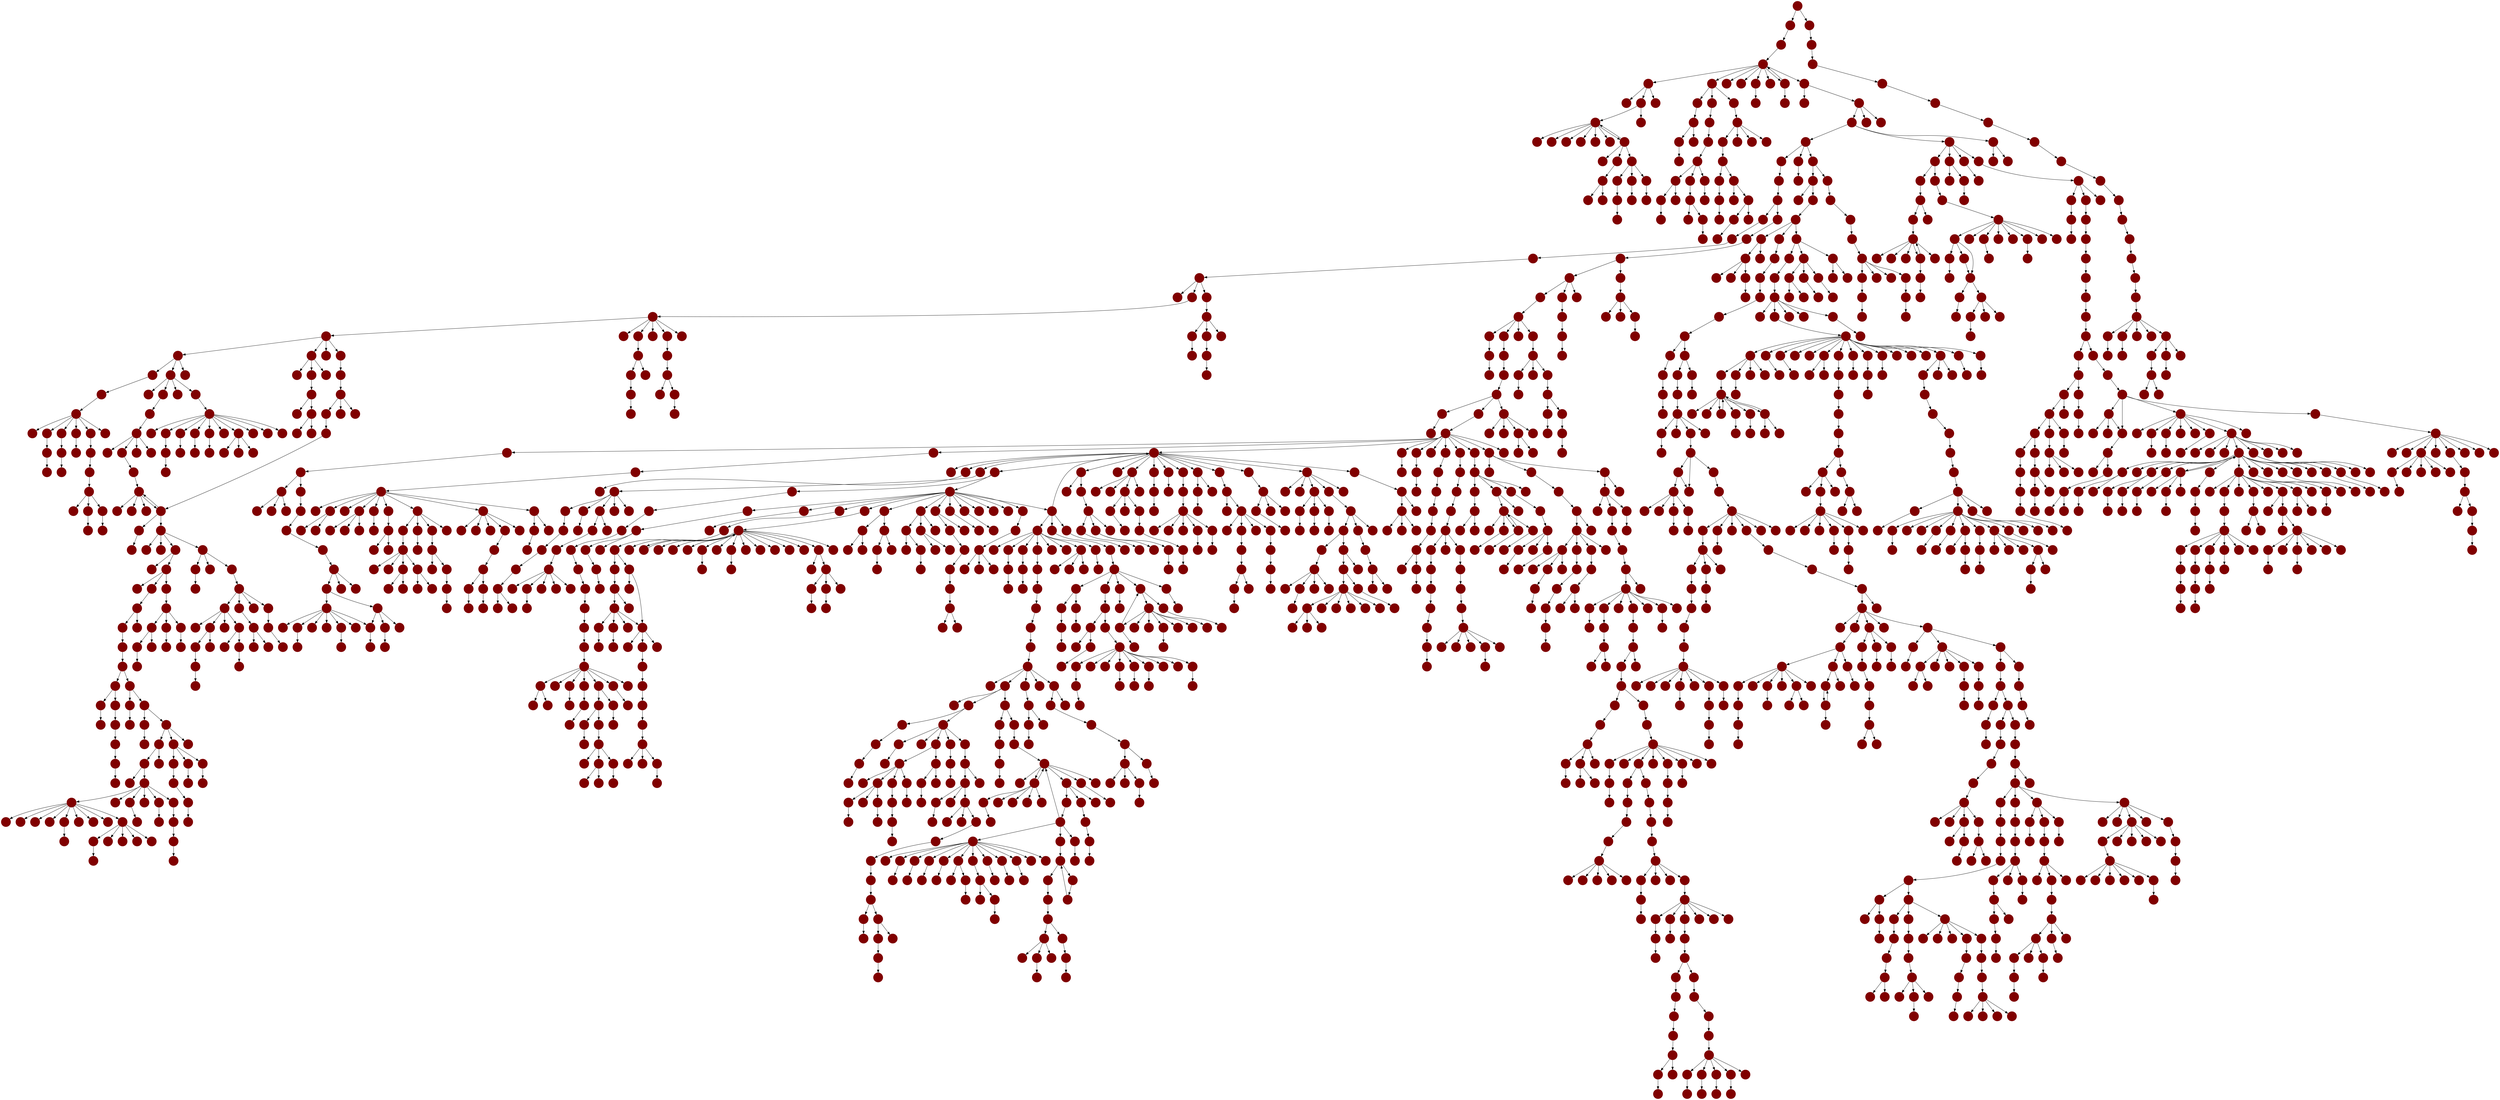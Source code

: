 digraph{
0 [tooltip = "Y", penwidth = 0, style = filled, fillcolor = "#800000", shape = circle, label = ""]
1 [tooltip = "Y", penwidth = 0, style = filled, fillcolor = "#800000", shape = circle, label = ""]
2 [tooltip = "Y", penwidth = 0, style = filled, fillcolor = "#800000", shape = circle, label = ""]
3 [tooltip = "Y", penwidth = 0, style = filled, fillcolor = "#800000", shape = circle, label = ""]
4 [tooltip = "Y", penwidth = 0, style = filled, fillcolor = "#800000", shape = circle, label = ""]
5 [tooltip = "Y", penwidth = 0, style = filled, fillcolor = "#800000", shape = circle, label = ""]
6 [tooltip = "Y", penwidth = 0, style = filled, fillcolor = "#800000", shape = circle, label = ""]
7 [tooltip = "Y", penwidth = 0, style = filled, fillcolor = "#800000", shape = circle, label = ""]
8 [tooltip = "Y", penwidth = 0, style = filled, fillcolor = "#800000", shape = circle, label = ""]
9 [tooltip = "Y", penwidth = 0, style = filled, fillcolor = "#800000", shape = circle, label = ""]
10 [tooltip = "Y", penwidth = 0, style = filled, fillcolor = "#800000", shape = circle, label = ""]
11 [tooltip = "Y", penwidth = 0, style = filled, fillcolor = "#800000", shape = circle, label = ""]
12 [tooltip = "Y", penwidth = 0, style = filled, fillcolor = "#800000", shape = circle, label = ""]
13 [tooltip = "Y", penwidth = 0, style = filled, fillcolor = "#800000", shape = circle, label = ""]
14 [tooltip = "Y", penwidth = 0, style = filled, fillcolor = "#800000", shape = circle, label = ""]
15 [tooltip = "Y", penwidth = 0, style = filled, fillcolor = "#800000", shape = circle, label = ""]
16 [tooltip = "Y", penwidth = 0, style = filled, fillcolor = "#800000", shape = circle, label = ""]
17 [tooltip = "Y", penwidth = 0, style = filled, fillcolor = "#800000", shape = circle, label = ""]
18 [tooltip = "Y", penwidth = 0, style = filled, fillcolor = "#800000", shape = circle, label = ""]
19 [tooltip = "Y", penwidth = 0, style = filled, fillcolor = "#800000", shape = circle, label = ""]
20 [tooltip = "Y", penwidth = 0, style = filled, fillcolor = "#800000", shape = circle, label = ""]
21 [tooltip = "Y", penwidth = 0, style = filled, fillcolor = "#800000", shape = circle, label = ""]
22 [tooltip = "Y", penwidth = 0, style = filled, fillcolor = "#800000", shape = circle, label = ""]
23 [tooltip = "Y", penwidth = 0, style = filled, fillcolor = "#800000", shape = circle, label = ""]
24 [tooltip = "Y", penwidth = 0, style = filled, fillcolor = "#800000", shape = circle, label = ""]
25 [tooltip = "Y", penwidth = 0, style = filled, fillcolor = "#800000", shape = circle, label = ""]
26 [tooltip = "Y", penwidth = 0, style = filled, fillcolor = "#800000", shape = circle, label = ""]
27 [tooltip = "Y", penwidth = 0, style = filled, fillcolor = "#800000", shape = circle, label = ""]
28 [tooltip = "Y", penwidth = 0, style = filled, fillcolor = "#800000", shape = circle, label = ""]
29 [tooltip = "Y", penwidth = 0, style = filled, fillcolor = "#800000", shape = circle, label = ""]
30 [tooltip = "Y", penwidth = 0, style = filled, fillcolor = "#800000", shape = circle, label = ""]
31 [tooltip = "Y", penwidth = 0, style = filled, fillcolor = "#800000", shape = circle, label = ""]
32 [tooltip = "Y", penwidth = 0, style = filled, fillcolor = "#800000", shape = circle, label = ""]
33 [tooltip = "Y", penwidth = 0, style = filled, fillcolor = "#800000", shape = circle, label = ""]
34 [tooltip = "Y", penwidth = 0, style = filled, fillcolor = "#800000", shape = circle, label = ""]
35 [tooltip = "Y", penwidth = 0, style = filled, fillcolor = "#800000", shape = circle, label = ""]
36 [tooltip = "Y", penwidth = 0, style = filled, fillcolor = "#800000", shape = circle, label = ""]
37 [tooltip = "Y", penwidth = 0, style = filled, fillcolor = "#800000", shape = circle, label = ""]
38 [tooltip = "Y", penwidth = 0, style = filled, fillcolor = "#800000", shape = circle, label = ""]
39 [tooltip = "Y", penwidth = 0, style = filled, fillcolor = "#800000", shape = circle, label = ""]
40 [tooltip = "Y", penwidth = 0, style = filled, fillcolor = "#800000", shape = circle, label = ""]
41 [tooltip = "Y", penwidth = 0, style = filled, fillcolor = "#800000", shape = circle, label = ""]
42 [tooltip = "Y", penwidth = 0, style = filled, fillcolor = "#800000", shape = circle, label = ""]
43 [tooltip = "Y", penwidth = 0, style = filled, fillcolor = "#800000", shape = circle, label = ""]
44 [tooltip = "Y", penwidth = 0, style = filled, fillcolor = "#800000", shape = circle, label = ""]
45 [tooltip = "Y", penwidth = 0, style = filled, fillcolor = "#800000", shape = circle, label = ""]
46 [tooltip = "Y", penwidth = 0, style = filled, fillcolor = "#800000", shape = circle, label = ""]
47 [tooltip = "Y", penwidth = 0, style = filled, fillcolor = "#800000", shape = circle, label = ""]
48 [tooltip = "Y", penwidth = 0, style = filled, fillcolor = "#800000", shape = circle, label = ""]
49 [tooltip = "Y", penwidth = 0, style = filled, fillcolor = "#800000", shape = circle, label = ""]
50 [tooltip = "Y", penwidth = 0, style = filled, fillcolor = "#800000", shape = circle, label = ""]
51 [tooltip = "Y", penwidth = 0, style = filled, fillcolor = "#800000", shape = circle, label = ""]
52 [tooltip = "Y", penwidth = 0, style = filled, fillcolor = "#800000", shape = circle, label = ""]
53 [tooltip = "Y", penwidth = 0, style = filled, fillcolor = "#800000", shape = circle, label = ""]
54 [tooltip = "Y", penwidth = 0, style = filled, fillcolor = "#800000", shape = circle, label = ""]
55 [tooltip = "Y", penwidth = 0, style = filled, fillcolor = "#800000", shape = circle, label = ""]
56 [tooltip = "Y", penwidth = 0, style = filled, fillcolor = "#800000", shape = circle, label = ""]
57 [tooltip = "Y", penwidth = 0, style = filled, fillcolor = "#800000", shape = circle, label = ""]
58 [tooltip = "Y", penwidth = 0, style = filled, fillcolor = "#800000", shape = circle, label = ""]
59 [tooltip = "Y", penwidth = 0, style = filled, fillcolor = "#800000", shape = circle, label = ""]
60 [tooltip = "Y", penwidth = 0, style = filled, fillcolor = "#800000", shape = circle, label = ""]
61 [tooltip = "Y", penwidth = 0, style = filled, fillcolor = "#800000", shape = circle, label = ""]
62 [tooltip = "Y", penwidth = 0, style = filled, fillcolor = "#800000", shape = circle, label = ""]
63 [tooltip = "Y", penwidth = 0, style = filled, fillcolor = "#800000", shape = circle, label = ""]
64 [tooltip = "Y", penwidth = 0, style = filled, fillcolor = "#800000", shape = circle, label = ""]
65 [tooltip = "Y", penwidth = 0, style = filled, fillcolor = "#800000", shape = circle, label = ""]
66 [tooltip = "Y", penwidth = 0, style = filled, fillcolor = "#800000", shape = circle, label = ""]
67 [tooltip = "Y", penwidth = 0, style = filled, fillcolor = "#800000", shape = circle, label = ""]
68 [tooltip = "Y", penwidth = 0, style = filled, fillcolor = "#800000", shape = circle, label = ""]
69 [tooltip = "Y", penwidth = 0, style = filled, fillcolor = "#800000", shape = circle, label = ""]
70 [tooltip = "Y", penwidth = 0, style = filled, fillcolor = "#800000", shape = circle, label = ""]
71 [tooltip = "Y", penwidth = 0, style = filled, fillcolor = "#800000", shape = circle, label = ""]
72 [tooltip = "Y", penwidth = 0, style = filled, fillcolor = "#800000", shape = circle, label = ""]
73 [tooltip = "Y", penwidth = 0, style = filled, fillcolor = "#800000", shape = circle, label = ""]
74 [tooltip = "Y", penwidth = 0, style = filled, fillcolor = "#800000", shape = circle, label = ""]
75 [tooltip = "Y", penwidth = 0, style = filled, fillcolor = "#800000", shape = circle, label = ""]
76 [tooltip = "Y", penwidth = 0, style = filled, fillcolor = "#800000", shape = circle, label = ""]
77 [tooltip = "Y", penwidth = 0, style = filled, fillcolor = "#800000", shape = circle, label = ""]
78 [tooltip = "Y", penwidth = 0, style = filled, fillcolor = "#800000", shape = circle, label = ""]
79 [tooltip = "Y", penwidth = 0, style = filled, fillcolor = "#800000", shape = circle, label = ""]
80 [tooltip = "Y", penwidth = 0, style = filled, fillcolor = "#800000", shape = circle, label = ""]
81 [tooltip = "Y", penwidth = 0, style = filled, fillcolor = "#800000", shape = circle, label = ""]
82 [tooltip = "Y", penwidth = 0, style = filled, fillcolor = "#800000", shape = circle, label = ""]
83 [tooltip = "Y", penwidth = 0, style = filled, fillcolor = "#800000", shape = circle, label = ""]
84 [tooltip = "Y", penwidth = 0, style = filled, fillcolor = "#800000", shape = circle, label = ""]
85 [tooltip = "Y", penwidth = 0, style = filled, fillcolor = "#800000", shape = circle, label = ""]
86 [tooltip = "Y", penwidth = 0, style = filled, fillcolor = "#800000", shape = circle, label = ""]
87 [tooltip = "Y", penwidth = 0, style = filled, fillcolor = "#800000", shape = circle, label = ""]
88 [tooltip = "Y", penwidth = 0, style = filled, fillcolor = "#800000", shape = circle, label = ""]
89 [tooltip = "Y", penwidth = 0, style = filled, fillcolor = "#800000", shape = circle, label = ""]
90 [tooltip = "Y", penwidth = 0, style = filled, fillcolor = "#800000", shape = circle, label = ""]
91 [tooltip = "Y", penwidth = 0, style = filled, fillcolor = "#800000", shape = circle, label = ""]
92 [tooltip = "Y", penwidth = 0, style = filled, fillcolor = "#800000", shape = circle, label = ""]
93 [tooltip = "Y", penwidth = 0, style = filled, fillcolor = "#800000", shape = circle, label = ""]
94 [tooltip = "Y", penwidth = 0, style = filled, fillcolor = "#800000", shape = circle, label = ""]
95 [tooltip = "Y", penwidth = 0, style = filled, fillcolor = "#800000", shape = circle, label = ""]
96 [tooltip = "Y", penwidth = 0, style = filled, fillcolor = "#800000", shape = circle, label = ""]
97 [tooltip = "Y", penwidth = 0, style = filled, fillcolor = "#800000", shape = circle, label = ""]
98 [tooltip = "Y", penwidth = 0, style = filled, fillcolor = "#800000", shape = circle, label = ""]
99 [tooltip = "Y", penwidth = 0, style = filled, fillcolor = "#800000", shape = circle, label = ""]
100 [tooltip = "Y", penwidth = 0, style = filled, fillcolor = "#800000", shape = circle, label = ""]
101 [tooltip = "Y", penwidth = 0, style = filled, fillcolor = "#800000", shape = circle, label = ""]
102 [tooltip = "Y", penwidth = 0, style = filled, fillcolor = "#800000", shape = circle, label = ""]
103 [tooltip = "Y", penwidth = 0, style = filled, fillcolor = "#800000", shape = circle, label = ""]
104 [tooltip = "Y", penwidth = 0, style = filled, fillcolor = "#800000", shape = circle, label = ""]
105 [tooltip = "Y", penwidth = 0, style = filled, fillcolor = "#800000", shape = circle, label = ""]
106 [tooltip = "Y", penwidth = 0, style = filled, fillcolor = "#800000", shape = circle, label = ""]
107 [tooltip = "Y", penwidth = 0, style = filled, fillcolor = "#800000", shape = circle, label = ""]
108 [tooltip = "Y", penwidth = 0, style = filled, fillcolor = "#800000", shape = circle, label = ""]
109 [tooltip = "Y", penwidth = 0, style = filled, fillcolor = "#800000", shape = circle, label = ""]
110 [tooltip = "Y", penwidth = 0, style = filled, fillcolor = "#800000", shape = circle, label = ""]
111 [tooltip = "Y", penwidth = 0, style = filled, fillcolor = "#800000", shape = circle, label = ""]
112 [tooltip = "Y", penwidth = 0, style = filled, fillcolor = "#800000", shape = circle, label = ""]
113 [tooltip = "Y", penwidth = 0, style = filled, fillcolor = "#800000", shape = circle, label = ""]
114 [tooltip = "Y", penwidth = 0, style = filled, fillcolor = "#800000", shape = circle, label = ""]
115 [tooltip = "Y", penwidth = 0, style = filled, fillcolor = "#800000", shape = circle, label = ""]
116 [tooltip = "Y", penwidth = 0, style = filled, fillcolor = "#800000", shape = circle, label = ""]
117 [tooltip = "Y", penwidth = 0, style = filled, fillcolor = "#800000", shape = circle, label = ""]
118 [tooltip = "Y", penwidth = 0, style = filled, fillcolor = "#800000", shape = circle, label = ""]
119 [tooltip = "Y", penwidth = 0, style = filled, fillcolor = "#800000", shape = circle, label = ""]
120 [tooltip = "Y", penwidth = 0, style = filled, fillcolor = "#800000", shape = circle, label = ""]
121 [tooltip = "Y", penwidth = 0, style = filled, fillcolor = "#800000", shape = circle, label = ""]
122 [tooltip = "Y", penwidth = 0, style = filled, fillcolor = "#800000", shape = circle, label = ""]
123 [tooltip = "Y", penwidth = 0, style = filled, fillcolor = "#800000", shape = circle, label = ""]
124 [tooltip = "Y", penwidth = 0, style = filled, fillcolor = "#800000", shape = circle, label = ""]
125 [tooltip = "Y", penwidth = 0, style = filled, fillcolor = "#800000", shape = circle, label = ""]
126 [tooltip = "Y", penwidth = 0, style = filled, fillcolor = "#800000", shape = circle, label = ""]
127 [tooltip = "Y", penwidth = 0, style = filled, fillcolor = "#800000", shape = circle, label = ""]
128 [tooltip = "Y", penwidth = 0, style = filled, fillcolor = "#800000", shape = circle, label = ""]
129 [tooltip = "Y", penwidth = 0, style = filled, fillcolor = "#800000", shape = circle, label = ""]
130 [tooltip = "Y", penwidth = 0, style = filled, fillcolor = "#800000", shape = circle, label = ""]
131 [tooltip = "Y", penwidth = 0, style = filled, fillcolor = "#800000", shape = circle, label = ""]
132 [tooltip = "Y", penwidth = 0, style = filled, fillcolor = "#800000", shape = circle, label = ""]
133 [tooltip = "Y", penwidth = 0, style = filled, fillcolor = "#800000", shape = circle, label = ""]
134 [tooltip = "Y", penwidth = 0, style = filled, fillcolor = "#800000", shape = circle, label = ""]
135 [tooltip = "Y", penwidth = 0, style = filled, fillcolor = "#800000", shape = circle, label = ""]
136 [tooltip = "Y", penwidth = 0, style = filled, fillcolor = "#800000", shape = circle, label = ""]
137 [tooltip = "Y", penwidth = 0, style = filled, fillcolor = "#800000", shape = circle, label = ""]
138 [tooltip = "Y", penwidth = 0, style = filled, fillcolor = "#800000", shape = circle, label = ""]
139 [tooltip = "Y", penwidth = 0, style = filled, fillcolor = "#800000", shape = circle, label = ""]
140 [tooltip = "Y", penwidth = 0, style = filled, fillcolor = "#800000", shape = circle, label = ""]
141 [tooltip = "Y", penwidth = 0, style = filled, fillcolor = "#800000", shape = circle, label = ""]
142 [tooltip = "Y", penwidth = 0, style = filled, fillcolor = "#800000", shape = circle, label = ""]
143 [tooltip = "Y", penwidth = 0, style = filled, fillcolor = "#800000", shape = circle, label = ""]
144 [tooltip = "Y", penwidth = 0, style = filled, fillcolor = "#800000", shape = circle, label = ""]
145 [tooltip = "Y", penwidth = 0, style = filled, fillcolor = "#800000", shape = circle, label = ""]
146 [tooltip = "Y", penwidth = 0, style = filled, fillcolor = "#800000", shape = circle, label = ""]
147 [tooltip = "Y", penwidth = 0, style = filled, fillcolor = "#800000", shape = circle, label = ""]
148 [tooltip = "Y", penwidth = 0, style = filled, fillcolor = "#800000", shape = circle, label = ""]
149 [tooltip = "Y", penwidth = 0, style = filled, fillcolor = "#800000", shape = circle, label = ""]
150 [tooltip = "Y", penwidth = 0, style = filled, fillcolor = "#800000", shape = circle, label = ""]
151 [tooltip = "Y", penwidth = 0, style = filled, fillcolor = "#800000", shape = circle, label = ""]
152 [tooltip = "Y", penwidth = 0, style = filled, fillcolor = "#800000", shape = circle, label = ""]
153 [tooltip = "Y", penwidth = 0, style = filled, fillcolor = "#800000", shape = circle, label = ""]
154 [tooltip = "Y", penwidth = 0, style = filled, fillcolor = "#800000", shape = circle, label = ""]
155 [tooltip = "Y", penwidth = 0, style = filled, fillcolor = "#800000", shape = circle, label = ""]
156 [tooltip = "Y", penwidth = 0, style = filled, fillcolor = "#800000", shape = circle, label = ""]
157 [tooltip = "Y", penwidth = 0, style = filled, fillcolor = "#800000", shape = circle, label = ""]
158 [tooltip = "Y", penwidth = 0, style = filled, fillcolor = "#800000", shape = circle, label = ""]
159 [tooltip = "Y", penwidth = 0, style = filled, fillcolor = "#800000", shape = circle, label = ""]
160 [tooltip = "Y", penwidth = 0, style = filled, fillcolor = "#800000", shape = circle, label = ""]
161 [tooltip = "Y", penwidth = 0, style = filled, fillcolor = "#800000", shape = circle, label = ""]
162 [tooltip = "Y", penwidth = 0, style = filled, fillcolor = "#800000", shape = circle, label = ""]
163 [tooltip = "Y", penwidth = 0, style = filled, fillcolor = "#800000", shape = circle, label = ""]
164 [tooltip = "Y", penwidth = 0, style = filled, fillcolor = "#800000", shape = circle, label = ""]
165 [tooltip = "Y", penwidth = 0, style = filled, fillcolor = "#800000", shape = circle, label = ""]
166 [tooltip = "Y", penwidth = 0, style = filled, fillcolor = "#800000", shape = circle, label = ""]
167 [tooltip = "Y", penwidth = 0, style = filled, fillcolor = "#800000", shape = circle, label = ""]
168 [tooltip = "Y", penwidth = 0, style = filled, fillcolor = "#800000", shape = circle, label = ""]
169 [tooltip = "Y", penwidth = 0, style = filled, fillcolor = "#800000", shape = circle, label = ""]
170 [tooltip = "Y", penwidth = 0, style = filled, fillcolor = "#800000", shape = circle, label = ""]
171 [tooltip = "Y", penwidth = 0, style = filled, fillcolor = "#800000", shape = circle, label = ""]
172 [tooltip = "Y", penwidth = 0, style = filled, fillcolor = "#800000", shape = circle, label = ""]
173 [tooltip = "Y", penwidth = 0, style = filled, fillcolor = "#800000", shape = circle, label = ""]
174 [tooltip = "Y", penwidth = 0, style = filled, fillcolor = "#800000", shape = circle, label = ""]
175 [tooltip = "Y", penwidth = 0, style = filled, fillcolor = "#800000", shape = circle, label = ""]
176 [tooltip = "Y", penwidth = 0, style = filled, fillcolor = "#800000", shape = circle, label = ""]
177 [tooltip = "Y", penwidth = 0, style = filled, fillcolor = "#800000", shape = circle, label = ""]
178 [tooltip = "Y", penwidth = 0, style = filled, fillcolor = "#800000", shape = circle, label = ""]
179 [tooltip = "Y", penwidth = 0, style = filled, fillcolor = "#800000", shape = circle, label = ""]
180 [tooltip = "Y", penwidth = 0, style = filled, fillcolor = "#800000", shape = circle, label = ""]
181 [tooltip = "Y", penwidth = 0, style = filled, fillcolor = "#800000", shape = circle, label = ""]
182 [tooltip = "Y", penwidth = 0, style = filled, fillcolor = "#800000", shape = circle, label = ""]
183 [tooltip = "Y", penwidth = 0, style = filled, fillcolor = "#800000", shape = circle, label = ""]
184 [tooltip = "Y", penwidth = 0, style = filled, fillcolor = "#800000", shape = circle, label = ""]
185 [tooltip = "Y", penwidth = 0, style = filled, fillcolor = "#800000", shape = circle, label = ""]
186 [tooltip = "Y", penwidth = 0, style = filled, fillcolor = "#800000", shape = circle, label = ""]
187 [tooltip = "Y", penwidth = 0, style = filled, fillcolor = "#800000", shape = circle, label = ""]
188 [tooltip = "Y", penwidth = 0, style = filled, fillcolor = "#800000", shape = circle, label = ""]
189 [tooltip = "Y", penwidth = 0, style = filled, fillcolor = "#800000", shape = circle, label = ""]
190 [tooltip = "Y", penwidth = 0, style = filled, fillcolor = "#800000", shape = circle, label = ""]
191 [tooltip = "Y", penwidth = 0, style = filled, fillcolor = "#800000", shape = circle, label = ""]
192 [tooltip = "Y", penwidth = 0, style = filled, fillcolor = "#800000", shape = circle, label = ""]
193 [tooltip = "Y", penwidth = 0, style = filled, fillcolor = "#800000", shape = circle, label = ""]
194 [tooltip = "Y", penwidth = 0, style = filled, fillcolor = "#800000", shape = circle, label = ""]
195 [tooltip = "Y", penwidth = 0, style = filled, fillcolor = "#800000", shape = circle, label = ""]
196 [tooltip = "Y", penwidth = 0, style = filled, fillcolor = "#800000", shape = circle, label = ""]
197 [tooltip = "Y", penwidth = 0, style = filled, fillcolor = "#800000", shape = circle, label = ""]
198 [tooltip = "Y", penwidth = 0, style = filled, fillcolor = "#800000", shape = circle, label = ""]
199 [tooltip = "Y", penwidth = 0, style = filled, fillcolor = "#800000", shape = circle, label = ""]
200 [tooltip = "Y", penwidth = 0, style = filled, fillcolor = "#800000", shape = circle, label = ""]
201 [tooltip = "Y", penwidth = 0, style = filled, fillcolor = "#800000", shape = circle, label = ""]
202 [tooltip = "Y", penwidth = 0, style = filled, fillcolor = "#800000", shape = circle, label = ""]
203 [tooltip = "Y", penwidth = 0, style = filled, fillcolor = "#800000", shape = circle, label = ""]
204 [tooltip = "Y", penwidth = 0, style = filled, fillcolor = "#800000", shape = circle, label = ""]
205 [tooltip = "Y", penwidth = 0, style = filled, fillcolor = "#800000", shape = circle, label = ""]
206 [tooltip = "Y", penwidth = 0, style = filled, fillcolor = "#800000", shape = circle, label = ""]
207 [tooltip = "Y", penwidth = 0, style = filled, fillcolor = "#800000", shape = circle, label = ""]
208 [tooltip = "Y", penwidth = 0, style = filled, fillcolor = "#800000", shape = circle, label = ""]
209 [tooltip = "Y", penwidth = 0, style = filled, fillcolor = "#800000", shape = circle, label = ""]
210 [tooltip = "Y", penwidth = 0, style = filled, fillcolor = "#800000", shape = circle, label = ""]
211 [tooltip = "Y", penwidth = 0, style = filled, fillcolor = "#800000", shape = circle, label = ""]
212 [tooltip = "Y", penwidth = 0, style = filled, fillcolor = "#800000", shape = circle, label = ""]
213 [tooltip = "Y", penwidth = 0, style = filled, fillcolor = "#800000", shape = circle, label = ""]
214 [tooltip = "Y", penwidth = 0, style = filled, fillcolor = "#800000", shape = circle, label = ""]
215 [tooltip = "Y", penwidth = 0, style = filled, fillcolor = "#800000", shape = circle, label = ""]
216 [tooltip = "Y", penwidth = 0, style = filled, fillcolor = "#800000", shape = circle, label = ""]
217 [tooltip = "Y", penwidth = 0, style = filled, fillcolor = "#800000", shape = circle, label = ""]
218 [tooltip = "Y", penwidth = 0, style = filled, fillcolor = "#800000", shape = circle, label = ""]
219 [tooltip = "Y", penwidth = 0, style = filled, fillcolor = "#800000", shape = circle, label = ""]
220 [tooltip = "Y", penwidth = 0, style = filled, fillcolor = "#800000", shape = circle, label = ""]
221 [tooltip = "Y", penwidth = 0, style = filled, fillcolor = "#800000", shape = circle, label = ""]
222 [tooltip = "Y", penwidth = 0, style = filled, fillcolor = "#800000", shape = circle, label = ""]
223 [tooltip = "Y", penwidth = 0, style = filled, fillcolor = "#800000", shape = circle, label = ""]
224 [tooltip = "Y", penwidth = 0, style = filled, fillcolor = "#800000", shape = circle, label = ""]
225 [tooltip = "Y", penwidth = 0, style = filled, fillcolor = "#800000", shape = circle, label = ""]
226 [tooltip = "Y", penwidth = 0, style = filled, fillcolor = "#800000", shape = circle, label = ""]
227 [tooltip = "Y", penwidth = 0, style = filled, fillcolor = "#800000", shape = circle, label = ""]
228 [tooltip = "Y", penwidth = 0, style = filled, fillcolor = "#800000", shape = circle, label = ""]
229 [tooltip = "Y", penwidth = 0, style = filled, fillcolor = "#800000", shape = circle, label = ""]
230 [tooltip = "Y", penwidth = 0, style = filled, fillcolor = "#800000", shape = circle, label = ""]
231 [tooltip = "Y", penwidth = 0, style = filled, fillcolor = "#800000", shape = circle, label = ""]
232 [tooltip = "Y", penwidth = 0, style = filled, fillcolor = "#800000", shape = circle, label = ""]
233 [tooltip = "Y", penwidth = 0, style = filled, fillcolor = "#800000", shape = circle, label = ""]
234 [tooltip = "Y", penwidth = 0, style = filled, fillcolor = "#800000", shape = circle, label = ""]
235 [tooltip = "Y", penwidth = 0, style = filled, fillcolor = "#800000", shape = circle, label = ""]
236 [tooltip = "Y", penwidth = 0, style = filled, fillcolor = "#800000", shape = circle, label = ""]
237 [tooltip = "Y", penwidth = 0, style = filled, fillcolor = "#800000", shape = circle, label = ""]
238 [tooltip = "Y", penwidth = 0, style = filled, fillcolor = "#800000", shape = circle, label = ""]
239 [tooltip = "Y", penwidth = 0, style = filled, fillcolor = "#800000", shape = circle, label = ""]
240 [tooltip = "Y", penwidth = 0, style = filled, fillcolor = "#800000", shape = circle, label = ""]
241 [tooltip = "Y", penwidth = 0, style = filled, fillcolor = "#800000", shape = circle, label = ""]
242 [tooltip = "Y", penwidth = 0, style = filled, fillcolor = "#800000", shape = circle, label = ""]
243 [tooltip = "Y", penwidth = 0, style = filled, fillcolor = "#800000", shape = circle, label = ""]
244 [tooltip = "Y", penwidth = 0, style = filled, fillcolor = "#800000", shape = circle, label = ""]
245 [tooltip = "Y", penwidth = 0, style = filled, fillcolor = "#800000", shape = circle, label = ""]
246 [tooltip = "Y", penwidth = 0, style = filled, fillcolor = "#800000", shape = circle, label = ""]
247 [tooltip = "Y", penwidth = 0, style = filled, fillcolor = "#800000", shape = circle, label = ""]
248 [tooltip = "Y", penwidth = 0, style = filled, fillcolor = "#800000", shape = circle, label = ""]
249 [tooltip = "Y", penwidth = 0, style = filled, fillcolor = "#800000", shape = circle, label = ""]
250 [tooltip = "Y", penwidth = 0, style = filled, fillcolor = "#800000", shape = circle, label = ""]
251 [tooltip = "Y", penwidth = 0, style = filled, fillcolor = "#800000", shape = circle, label = ""]
252 [tooltip = "Y", penwidth = 0, style = filled, fillcolor = "#800000", shape = circle, label = ""]
253 [tooltip = "Y", penwidth = 0, style = filled, fillcolor = "#800000", shape = circle, label = ""]
254 [tooltip = "Y", penwidth = 0, style = filled, fillcolor = "#800000", shape = circle, label = ""]
255 [tooltip = "Y", penwidth = 0, style = filled, fillcolor = "#800000", shape = circle, label = ""]
256 [tooltip = "Y", penwidth = 0, style = filled, fillcolor = "#800000", shape = circle, label = ""]
257 [tooltip = "Y", penwidth = 0, style = filled, fillcolor = "#800000", shape = circle, label = ""]
258 [tooltip = "Y", penwidth = 0, style = filled, fillcolor = "#800000", shape = circle, label = ""]
259 [tooltip = "Y", penwidth = 0, style = filled, fillcolor = "#800000", shape = circle, label = ""]
260 [tooltip = "Y", penwidth = 0, style = filled, fillcolor = "#800000", shape = circle, label = ""]
261 [tooltip = "Y", penwidth = 0, style = filled, fillcolor = "#800000", shape = circle, label = ""]
262 [tooltip = "Y", penwidth = 0, style = filled, fillcolor = "#800000", shape = circle, label = ""]
263 [tooltip = "Y", penwidth = 0, style = filled, fillcolor = "#800000", shape = circle, label = ""]
264 [tooltip = "Y", penwidth = 0, style = filled, fillcolor = "#800000", shape = circle, label = ""]
265 [tooltip = "Y", penwidth = 0, style = filled, fillcolor = "#800000", shape = circle, label = ""]
266 [tooltip = "Y", penwidth = 0, style = filled, fillcolor = "#800000", shape = circle, label = ""]
267 [tooltip = "Y", penwidth = 0, style = filled, fillcolor = "#800000", shape = circle, label = ""]
268 [tooltip = "Y", penwidth = 0, style = filled, fillcolor = "#800000", shape = circle, label = ""]
269 [tooltip = "Y", penwidth = 0, style = filled, fillcolor = "#800000", shape = circle, label = ""]
270 [tooltip = "Y", penwidth = 0, style = filled, fillcolor = "#800000", shape = circle, label = ""]
271 [tooltip = "Y", penwidth = 0, style = filled, fillcolor = "#800000", shape = circle, label = ""]
272 [tooltip = "Y", penwidth = 0, style = filled, fillcolor = "#800000", shape = circle, label = ""]
273 [tooltip = "Y", penwidth = 0, style = filled, fillcolor = "#800000", shape = circle, label = ""]
274 [tooltip = "Y", penwidth = 0, style = filled, fillcolor = "#800000", shape = circle, label = ""]
275 [tooltip = "Y", penwidth = 0, style = filled, fillcolor = "#800000", shape = circle, label = ""]
276 [tooltip = "Y", penwidth = 0, style = filled, fillcolor = "#800000", shape = circle, label = ""]
277 [tooltip = "Y", penwidth = 0, style = filled, fillcolor = "#800000", shape = circle, label = ""]
278 [tooltip = "Y", penwidth = 0, style = filled, fillcolor = "#800000", shape = circle, label = ""]
279 [tooltip = "Y", penwidth = 0, style = filled, fillcolor = "#800000", shape = circle, label = ""]
280 [tooltip = "Y", penwidth = 0, style = filled, fillcolor = "#800000", shape = circle, label = ""]
281 [tooltip = "Y", penwidth = 0, style = filled, fillcolor = "#800000", shape = circle, label = ""]
282 [tooltip = "Y", penwidth = 0, style = filled, fillcolor = "#800000", shape = circle, label = ""]
283 [tooltip = "Y", penwidth = 0, style = filled, fillcolor = "#800000", shape = circle, label = ""]
284 [tooltip = "Y", penwidth = 0, style = filled, fillcolor = "#800000", shape = circle, label = ""]
285 [tooltip = "Y", penwidth = 0, style = filled, fillcolor = "#800000", shape = circle, label = ""]
286 [tooltip = "Y", penwidth = 0, style = filled, fillcolor = "#800000", shape = circle, label = ""]
287 [tooltip = "Y", penwidth = 0, style = filled, fillcolor = "#800000", shape = circle, label = ""]
288 [tooltip = "Y", penwidth = 0, style = filled, fillcolor = "#800000", shape = circle, label = ""]
289 [tooltip = "Y", penwidth = 0, style = filled, fillcolor = "#800000", shape = circle, label = ""]
290 [tooltip = "Y", penwidth = 0, style = filled, fillcolor = "#800000", shape = circle, label = ""]
291 [tooltip = "Y", penwidth = 0, style = filled, fillcolor = "#800000", shape = circle, label = ""]
292 [tooltip = "Y", penwidth = 0, style = filled, fillcolor = "#800000", shape = circle, label = ""]
293 [tooltip = "Y", penwidth = 0, style = filled, fillcolor = "#800000", shape = circle, label = ""]
294 [tooltip = "Y", penwidth = 0, style = filled, fillcolor = "#800000", shape = circle, label = ""]
295 [tooltip = "Y", penwidth = 0, style = filled, fillcolor = "#800000", shape = circle, label = ""]
296 [tooltip = "Y", penwidth = 0, style = filled, fillcolor = "#800000", shape = circle, label = ""]
297 [tooltip = "Y", penwidth = 0, style = filled, fillcolor = "#800000", shape = circle, label = ""]
298 [tooltip = "Y", penwidth = 0, style = filled, fillcolor = "#800000", shape = circle, label = ""]
299 [tooltip = "Y", penwidth = 0, style = filled, fillcolor = "#800000", shape = circle, label = ""]
300 [tooltip = "Y", penwidth = 0, style = filled, fillcolor = "#800000", shape = circle, label = ""]
301 [tooltip = "Y", penwidth = 0, style = filled, fillcolor = "#800000", shape = circle, label = ""]
302 [tooltip = "Y", penwidth = 0, style = filled, fillcolor = "#800000", shape = circle, label = ""]
303 [tooltip = "Y", penwidth = 0, style = filled, fillcolor = "#800000", shape = circle, label = ""]
304 [tooltip = "Y", penwidth = 0, style = filled, fillcolor = "#800000", shape = circle, label = ""]
305 [tooltip = "Y", penwidth = 0, style = filled, fillcolor = "#800000", shape = circle, label = ""]
306 [tooltip = "Y", penwidth = 0, style = filled, fillcolor = "#800000", shape = circle, label = ""]
307 [tooltip = "Y", penwidth = 0, style = filled, fillcolor = "#800000", shape = circle, label = ""]
308 [tooltip = "Y", penwidth = 0, style = filled, fillcolor = "#800000", shape = circle, label = ""]
309 [tooltip = "Y", penwidth = 0, style = filled, fillcolor = "#800000", shape = circle, label = ""]
310 [tooltip = "Y", penwidth = 0, style = filled, fillcolor = "#800000", shape = circle, label = ""]
311 [tooltip = "Y", penwidth = 0, style = filled, fillcolor = "#800000", shape = circle, label = ""]
312 [tooltip = "Y", penwidth = 0, style = filled, fillcolor = "#800000", shape = circle, label = ""]
313 [tooltip = "Y", penwidth = 0, style = filled, fillcolor = "#800000", shape = circle, label = ""]
314 [tooltip = "Y", penwidth = 0, style = filled, fillcolor = "#800000", shape = circle, label = ""]
315 [tooltip = "Y", penwidth = 0, style = filled, fillcolor = "#800000", shape = circle, label = ""]
316 [tooltip = "Y", penwidth = 0, style = filled, fillcolor = "#800000", shape = circle, label = ""]
317 [tooltip = "Y", penwidth = 0, style = filled, fillcolor = "#800000", shape = circle, label = ""]
318 [tooltip = "Y", penwidth = 0, style = filled, fillcolor = "#800000", shape = circle, label = ""]
319 [tooltip = "Y", penwidth = 0, style = filled, fillcolor = "#800000", shape = circle, label = ""]
320 [tooltip = "Y", penwidth = 0, style = filled, fillcolor = "#800000", shape = circle, label = ""]
321 [tooltip = "Y", penwidth = 0, style = filled, fillcolor = "#800000", shape = circle, label = ""]
322 [tooltip = "Y", penwidth = 0, style = filled, fillcolor = "#800000", shape = circle, label = ""]
323 [tooltip = "Y", penwidth = 0, style = filled, fillcolor = "#800000", shape = circle, label = ""]
324 [tooltip = "Y", penwidth = 0, style = filled, fillcolor = "#800000", shape = circle, label = ""]
325 [tooltip = "Y", penwidth = 0, style = filled, fillcolor = "#800000", shape = circle, label = ""]
326 [tooltip = "Y", penwidth = 0, style = filled, fillcolor = "#800000", shape = circle, label = ""]
327 [tooltip = "Y", penwidth = 0, style = filled, fillcolor = "#800000", shape = circle, label = ""]
328 [tooltip = "Y", penwidth = 0, style = filled, fillcolor = "#800000", shape = circle, label = ""]
329 [tooltip = "Y", penwidth = 0, style = filled, fillcolor = "#800000", shape = circle, label = ""]
330 [tooltip = "Y", penwidth = 0, style = filled, fillcolor = "#800000", shape = circle, label = ""]
331 [tooltip = "Y", penwidth = 0, style = filled, fillcolor = "#800000", shape = circle, label = ""]
332 [tooltip = "Y", penwidth = 0, style = filled, fillcolor = "#800000", shape = circle, label = ""]
333 [tooltip = "Y", penwidth = 0, style = filled, fillcolor = "#800000", shape = circle, label = ""]
334 [tooltip = "Y", penwidth = 0, style = filled, fillcolor = "#800000", shape = circle, label = ""]
335 [tooltip = "Y", penwidth = 0, style = filled, fillcolor = "#800000", shape = circle, label = ""]
336 [tooltip = "Y", penwidth = 0, style = filled, fillcolor = "#800000", shape = circle, label = ""]
337 [tooltip = "Y", penwidth = 0, style = filled, fillcolor = "#800000", shape = circle, label = ""]
338 [tooltip = "Y", penwidth = 0, style = filled, fillcolor = "#800000", shape = circle, label = ""]
339 [tooltip = "Y", penwidth = 0, style = filled, fillcolor = "#800000", shape = circle, label = ""]
340 [tooltip = "Y", penwidth = 0, style = filled, fillcolor = "#800000", shape = circle, label = ""]
341 [tooltip = "Y", penwidth = 0, style = filled, fillcolor = "#800000", shape = circle, label = ""]
342 [tooltip = "Y", penwidth = 0, style = filled, fillcolor = "#800000", shape = circle, label = ""]
343 [tooltip = "Y", penwidth = 0, style = filled, fillcolor = "#800000", shape = circle, label = ""]
344 [tooltip = "Y", penwidth = 0, style = filled, fillcolor = "#800000", shape = circle, label = ""]
345 [tooltip = "Y", penwidth = 0, style = filled, fillcolor = "#800000", shape = circle, label = ""]
346 [tooltip = "Y", penwidth = 0, style = filled, fillcolor = "#800000", shape = circle, label = ""]
347 [tooltip = "Y", penwidth = 0, style = filled, fillcolor = "#800000", shape = circle, label = ""]
348 [tooltip = "Y", penwidth = 0, style = filled, fillcolor = "#800000", shape = circle, label = ""]
349 [tooltip = "Y", penwidth = 0, style = filled, fillcolor = "#800000", shape = circle, label = ""]
350 [tooltip = "Y", penwidth = 0, style = filled, fillcolor = "#800000", shape = circle, label = ""]
351 [tooltip = "Y", penwidth = 0, style = filled, fillcolor = "#800000", shape = circle, label = ""]
352 [tooltip = "Y", penwidth = 0, style = filled, fillcolor = "#800000", shape = circle, label = ""]
353 [tooltip = "Y", penwidth = 0, style = filled, fillcolor = "#800000", shape = circle, label = ""]
354 [tooltip = "Y", penwidth = 0, style = filled, fillcolor = "#800000", shape = circle, label = ""]
355 [tooltip = "Y", penwidth = 0, style = filled, fillcolor = "#800000", shape = circle, label = ""]
356 [tooltip = "Y", penwidth = 0, style = filled, fillcolor = "#800000", shape = circle, label = ""]
357 [tooltip = "Y", penwidth = 0, style = filled, fillcolor = "#800000", shape = circle, label = ""]
358 [tooltip = "Y", penwidth = 0, style = filled, fillcolor = "#800000", shape = circle, label = ""]
359 [tooltip = "Y", penwidth = 0, style = filled, fillcolor = "#800000", shape = circle, label = ""]
360 [tooltip = "Y", penwidth = 0, style = filled, fillcolor = "#800000", shape = circle, label = ""]
361 [tooltip = "Y", penwidth = 0, style = filled, fillcolor = "#800000", shape = circle, label = ""]
362 [tooltip = "Y", penwidth = 0, style = filled, fillcolor = "#800000", shape = circle, label = ""]
363 [tooltip = "Y", penwidth = 0, style = filled, fillcolor = "#800000", shape = circle, label = ""]
364 [tooltip = "Y", penwidth = 0, style = filled, fillcolor = "#800000", shape = circle, label = ""]
365 [tooltip = "Y", penwidth = 0, style = filled, fillcolor = "#800000", shape = circle, label = ""]
366 [tooltip = "Y", penwidth = 0, style = filled, fillcolor = "#800000", shape = circle, label = ""]
367 [tooltip = "Y", penwidth = 0, style = filled, fillcolor = "#800000", shape = circle, label = ""]
368 [tooltip = "Y", penwidth = 0, style = filled, fillcolor = "#800000", shape = circle, label = ""]
369 [tooltip = "Y", penwidth = 0, style = filled, fillcolor = "#800000", shape = circle, label = ""]
370 [tooltip = "Y", penwidth = 0, style = filled, fillcolor = "#800000", shape = circle, label = ""]
371 [tooltip = "Y", penwidth = 0, style = filled, fillcolor = "#800000", shape = circle, label = ""]
372 [tooltip = "Y", penwidth = 0, style = filled, fillcolor = "#800000", shape = circle, label = ""]
373 [tooltip = "Y", penwidth = 0, style = filled, fillcolor = "#800000", shape = circle, label = ""]
374 [tooltip = "Y", penwidth = 0, style = filled, fillcolor = "#800000", shape = circle, label = ""]
375 [tooltip = "Y", penwidth = 0, style = filled, fillcolor = "#800000", shape = circle, label = ""]
376 [tooltip = "Y", penwidth = 0, style = filled, fillcolor = "#800000", shape = circle, label = ""]
377 [tooltip = "Y", penwidth = 0, style = filled, fillcolor = "#800000", shape = circle, label = ""]
378 [tooltip = "Y", penwidth = 0, style = filled, fillcolor = "#800000", shape = circle, label = ""]
379 [tooltip = "Y", penwidth = 0, style = filled, fillcolor = "#800000", shape = circle, label = ""]
380 [tooltip = "Y", penwidth = 0, style = filled, fillcolor = "#800000", shape = circle, label = ""]
381 [tooltip = "Y", penwidth = 0, style = filled, fillcolor = "#800000", shape = circle, label = ""]
382 [tooltip = "Y", penwidth = 0, style = filled, fillcolor = "#800000", shape = circle, label = ""]
383 [tooltip = "Y", penwidth = 0, style = filled, fillcolor = "#800000", shape = circle, label = ""]
384 [tooltip = "Y", penwidth = 0, style = filled, fillcolor = "#800000", shape = circle, label = ""]
385 [tooltip = "Y", penwidth = 0, style = filled, fillcolor = "#800000", shape = circle, label = ""]
386 [tooltip = "Y", penwidth = 0, style = filled, fillcolor = "#800000", shape = circle, label = ""]
387 [tooltip = "Y", penwidth = 0, style = filled, fillcolor = "#800000", shape = circle, label = ""]
388 [tooltip = "Y", penwidth = 0, style = filled, fillcolor = "#800000", shape = circle, label = ""]
389 [tooltip = "Y", penwidth = 0, style = filled, fillcolor = "#800000", shape = circle, label = ""]
390 [tooltip = "Y", penwidth = 0, style = filled, fillcolor = "#800000", shape = circle, label = ""]
391 [tooltip = "Y", penwidth = 0, style = filled, fillcolor = "#800000", shape = circle, label = ""]
392 [tooltip = "Y", penwidth = 0, style = filled, fillcolor = "#800000", shape = circle, label = ""]
393 [tooltip = "Y", penwidth = 0, style = filled, fillcolor = "#800000", shape = circle, label = ""]
394 [tooltip = "Y", penwidth = 0, style = filled, fillcolor = "#800000", shape = circle, label = ""]
395 [tooltip = "Y", penwidth = 0, style = filled, fillcolor = "#800000", shape = circle, label = ""]
396 [tooltip = "Y", penwidth = 0, style = filled, fillcolor = "#800000", shape = circle, label = ""]
397 [tooltip = "Y", penwidth = 0, style = filled, fillcolor = "#800000", shape = circle, label = ""]
398 [tooltip = "Y", penwidth = 0, style = filled, fillcolor = "#800000", shape = circle, label = ""]
399 [tooltip = "Y", penwidth = 0, style = filled, fillcolor = "#800000", shape = circle, label = ""]
400 [tooltip = "Y", penwidth = 0, style = filled, fillcolor = "#800000", shape = circle, label = ""]
401 [tooltip = "Y", penwidth = 0, style = filled, fillcolor = "#800000", shape = circle, label = ""]
402 [tooltip = "Y", penwidth = 0, style = filled, fillcolor = "#800000", shape = circle, label = ""]
403 [tooltip = "Y", penwidth = 0, style = filled, fillcolor = "#800000", shape = circle, label = ""]
404 [tooltip = "Y", penwidth = 0, style = filled, fillcolor = "#800000", shape = circle, label = ""]
405 [tooltip = "Y", penwidth = 0, style = filled, fillcolor = "#800000", shape = circle, label = ""]
406 [tooltip = "Y", penwidth = 0, style = filled, fillcolor = "#800000", shape = circle, label = ""]
407 [tooltip = "Y", penwidth = 0, style = filled, fillcolor = "#800000", shape = circle, label = ""]
408 [tooltip = "Y", penwidth = 0, style = filled, fillcolor = "#800000", shape = circle, label = ""]
409 [tooltip = "Y", penwidth = 0, style = filled, fillcolor = "#800000", shape = circle, label = ""]
410 [tooltip = "Y", penwidth = 0, style = filled, fillcolor = "#800000", shape = circle, label = ""]
411 [tooltip = "Y", penwidth = 0, style = filled, fillcolor = "#800000", shape = circle, label = ""]
412 [tooltip = "Y", penwidth = 0, style = filled, fillcolor = "#800000", shape = circle, label = ""]
413 [tooltip = "Y", penwidth = 0, style = filled, fillcolor = "#800000", shape = circle, label = ""]
414 [tooltip = "Y", penwidth = 0, style = filled, fillcolor = "#800000", shape = circle, label = ""]
415 [tooltip = "Y", penwidth = 0, style = filled, fillcolor = "#800000", shape = circle, label = ""]
416 [tooltip = "Y", penwidth = 0, style = filled, fillcolor = "#800000", shape = circle, label = ""]
417 [tooltip = "Y", penwidth = 0, style = filled, fillcolor = "#800000", shape = circle, label = ""]
418 [tooltip = "Y", penwidth = 0, style = filled, fillcolor = "#800000", shape = circle, label = ""]
419 [tooltip = "Y", penwidth = 0, style = filled, fillcolor = "#800000", shape = circle, label = ""]
420 [tooltip = "Y", penwidth = 0, style = filled, fillcolor = "#800000", shape = circle, label = ""]
421 [tooltip = "Y", penwidth = 0, style = filled, fillcolor = "#800000", shape = circle, label = ""]
422 [tooltip = "Y", penwidth = 0, style = filled, fillcolor = "#800000", shape = circle, label = ""]
423 [tooltip = "Y", penwidth = 0, style = filled, fillcolor = "#800000", shape = circle, label = ""]
424 [tooltip = "Y", penwidth = 0, style = filled, fillcolor = "#800000", shape = circle, label = ""]
425 [tooltip = "Y", penwidth = 0, style = filled, fillcolor = "#800000", shape = circle, label = ""]
426 [tooltip = "Y", penwidth = 0, style = filled, fillcolor = "#800000", shape = circle, label = ""]
427 [tooltip = "Y", penwidth = 0, style = filled, fillcolor = "#800000", shape = circle, label = ""]
428 [tooltip = "Y", penwidth = 0, style = filled, fillcolor = "#800000", shape = circle, label = ""]
429 [tooltip = "Y", penwidth = 0, style = filled, fillcolor = "#800000", shape = circle, label = ""]
430 [tooltip = "Y", penwidth = 0, style = filled, fillcolor = "#800000", shape = circle, label = ""]
431 [tooltip = "Y", penwidth = 0, style = filled, fillcolor = "#800000", shape = circle, label = ""]
432 [tooltip = "Y", penwidth = 0, style = filled, fillcolor = "#800000", shape = circle, label = ""]
433 [tooltip = "Y", penwidth = 0, style = filled, fillcolor = "#800000", shape = circle, label = ""]
434 [tooltip = "Y", penwidth = 0, style = filled, fillcolor = "#800000", shape = circle, label = ""]
435 [tooltip = "Y", penwidth = 0, style = filled, fillcolor = "#800000", shape = circle, label = ""]
436 [tooltip = "Y", penwidth = 0, style = filled, fillcolor = "#800000", shape = circle, label = ""]
437 [tooltip = "Y", penwidth = 0, style = filled, fillcolor = "#800000", shape = circle, label = ""]
438 [tooltip = "Y", penwidth = 0, style = filled, fillcolor = "#800000", shape = circle, label = ""]
439 [tooltip = "Y", penwidth = 0, style = filled, fillcolor = "#800000", shape = circle, label = ""]
440 [tooltip = "Y", penwidth = 0, style = filled, fillcolor = "#800000", shape = circle, label = ""]
441 [tooltip = "Y", penwidth = 0, style = filled, fillcolor = "#800000", shape = circle, label = ""]
442 [tooltip = "Y", penwidth = 0, style = filled, fillcolor = "#800000", shape = circle, label = ""]
443 [tooltip = "Y", penwidth = 0, style = filled, fillcolor = "#800000", shape = circle, label = ""]
444 [tooltip = "Y", penwidth = 0, style = filled, fillcolor = "#800000", shape = circle, label = ""]
445 [tooltip = "Y", penwidth = 0, style = filled, fillcolor = "#800000", shape = circle, label = ""]
446 [tooltip = "Y", penwidth = 0, style = filled, fillcolor = "#800000", shape = circle, label = ""]
447 [tooltip = "Y", penwidth = 0, style = filled, fillcolor = "#800000", shape = circle, label = ""]
448 [tooltip = "Y", penwidth = 0, style = filled, fillcolor = "#800000", shape = circle, label = ""]
449 [tooltip = "Y", penwidth = 0, style = filled, fillcolor = "#800000", shape = circle, label = ""]
450 [tooltip = "Y", penwidth = 0, style = filled, fillcolor = "#800000", shape = circle, label = ""]
451 [tooltip = "Y", penwidth = 0, style = filled, fillcolor = "#800000", shape = circle, label = ""]
452 [tooltip = "Y", penwidth = 0, style = filled, fillcolor = "#800000", shape = circle, label = ""]
453 [tooltip = "Y", penwidth = 0, style = filled, fillcolor = "#800000", shape = circle, label = ""]
454 [tooltip = "Y", penwidth = 0, style = filled, fillcolor = "#800000", shape = circle, label = ""]
455 [tooltip = "Y", penwidth = 0, style = filled, fillcolor = "#800000", shape = circle, label = ""]
456 [tooltip = "Y", penwidth = 0, style = filled, fillcolor = "#800000", shape = circle, label = ""]
457 [tooltip = "Y", penwidth = 0, style = filled, fillcolor = "#800000", shape = circle, label = ""]
458 [tooltip = "Y", penwidth = 0, style = filled, fillcolor = "#800000", shape = circle, label = ""]
459 [tooltip = "Y", penwidth = 0, style = filled, fillcolor = "#800000", shape = circle, label = ""]
460 [tooltip = "Y", penwidth = 0, style = filled, fillcolor = "#800000", shape = circle, label = ""]
461 [tooltip = "Y", penwidth = 0, style = filled, fillcolor = "#800000", shape = circle, label = ""]
462 [tooltip = "Y", penwidth = 0, style = filled, fillcolor = "#800000", shape = circle, label = ""]
463 [tooltip = "Y", penwidth = 0, style = filled, fillcolor = "#800000", shape = circle, label = ""]
464 [tooltip = "Y", penwidth = 0, style = filled, fillcolor = "#800000", shape = circle, label = ""]
465 [tooltip = "Y", penwidth = 0, style = filled, fillcolor = "#800000", shape = circle, label = ""]
466 [tooltip = "Y", penwidth = 0, style = filled, fillcolor = "#800000", shape = circle, label = ""]
467 [tooltip = "Y", penwidth = 0, style = filled, fillcolor = "#800000", shape = circle, label = ""]
468 [tooltip = "Y", penwidth = 0, style = filled, fillcolor = "#800000", shape = circle, label = ""]
469 [tooltip = "Y", penwidth = 0, style = filled, fillcolor = "#800000", shape = circle, label = ""]
470 [tooltip = "Y", penwidth = 0, style = filled, fillcolor = "#800000", shape = circle, label = ""]
471 [tooltip = "Y", penwidth = 0, style = filled, fillcolor = "#800000", shape = circle, label = ""]
472 [tooltip = "Y", penwidth = 0, style = filled, fillcolor = "#800000", shape = circle, label = ""]
473 [tooltip = "Y", penwidth = 0, style = filled, fillcolor = "#800000", shape = circle, label = ""]
474 [tooltip = "Y", penwidth = 0, style = filled, fillcolor = "#800000", shape = circle, label = ""]
475 [tooltip = "Y", penwidth = 0, style = filled, fillcolor = "#800000", shape = circle, label = ""]
476 [tooltip = "Y", penwidth = 0, style = filled, fillcolor = "#800000", shape = circle, label = ""]
477 [tooltip = "Y", penwidth = 0, style = filled, fillcolor = "#800000", shape = circle, label = ""]
478 [tooltip = "Y", penwidth = 0, style = filled, fillcolor = "#800000", shape = circle, label = ""]
479 [tooltip = "Y", penwidth = 0, style = filled, fillcolor = "#800000", shape = circle, label = ""]
480 [tooltip = "Y", penwidth = 0, style = filled, fillcolor = "#800000", shape = circle, label = ""]
481 [tooltip = "Y", penwidth = 0, style = filled, fillcolor = "#800000", shape = circle, label = ""]
482 [tooltip = "Y", penwidth = 0, style = filled, fillcolor = "#800000", shape = circle, label = ""]
483 [tooltip = "Y", penwidth = 0, style = filled, fillcolor = "#800000", shape = circle, label = ""]
484 [tooltip = "Y", penwidth = 0, style = filled, fillcolor = "#800000", shape = circle, label = ""]
485 [tooltip = "Y", penwidth = 0, style = filled, fillcolor = "#800000", shape = circle, label = ""]
486 [tooltip = "Y", penwidth = 0, style = filled, fillcolor = "#800000", shape = circle, label = ""]
487 [tooltip = "Y", penwidth = 0, style = filled, fillcolor = "#800000", shape = circle, label = ""]
488 [tooltip = "Y", penwidth = 0, style = filled, fillcolor = "#800000", shape = circle, label = ""]
489 [tooltip = "Y", penwidth = 0, style = filled, fillcolor = "#800000", shape = circle, label = ""]
490 [tooltip = "Y", penwidth = 0, style = filled, fillcolor = "#800000", shape = circle, label = ""]
491 [tooltip = "Y", penwidth = 0, style = filled, fillcolor = "#800000", shape = circle, label = ""]
492 [tooltip = "Y", penwidth = 0, style = filled, fillcolor = "#800000", shape = circle, label = ""]
493 [tooltip = "Y", penwidth = 0, style = filled, fillcolor = "#800000", shape = circle, label = ""]
494 [tooltip = "Y", penwidth = 0, style = filled, fillcolor = "#800000", shape = circle, label = ""]
495 [tooltip = "Y", penwidth = 0, style = filled, fillcolor = "#800000", shape = circle, label = ""]
496 [tooltip = "Y", penwidth = 0, style = filled, fillcolor = "#800000", shape = circle, label = ""]
497 [tooltip = "Y", penwidth = 0, style = filled, fillcolor = "#800000", shape = circle, label = ""]
498 [tooltip = "Y", penwidth = 0, style = filled, fillcolor = "#800000", shape = circle, label = ""]
499 [tooltip = "Y", penwidth = 0, style = filled, fillcolor = "#800000", shape = circle, label = ""]
500 [tooltip = "Y", penwidth = 0, style = filled, fillcolor = "#800000", shape = circle, label = ""]
501 [tooltip = "Y", penwidth = 0, style = filled, fillcolor = "#800000", shape = circle, label = ""]
502 [tooltip = "Y", penwidth = 0, style = filled, fillcolor = "#800000", shape = circle, label = ""]
503 [tooltip = "Y", penwidth = 0, style = filled, fillcolor = "#800000", shape = circle, label = ""]
504 [tooltip = "Y", penwidth = 0, style = filled, fillcolor = "#800000", shape = circle, label = ""]
505 [tooltip = "Y", penwidth = 0, style = filled, fillcolor = "#800000", shape = circle, label = ""]
506 [tooltip = "Y", penwidth = 0, style = filled, fillcolor = "#800000", shape = circle, label = ""]
507 [tooltip = "Y", penwidth = 0, style = filled, fillcolor = "#800000", shape = circle, label = ""]
508 [tooltip = "Y", penwidth = 0, style = filled, fillcolor = "#800000", shape = circle, label = ""]
509 [tooltip = "Y", penwidth = 0, style = filled, fillcolor = "#800000", shape = circle, label = ""]
510 [tooltip = "Y", penwidth = 0, style = filled, fillcolor = "#800000", shape = circle, label = ""]
511 [tooltip = "Y", penwidth = 0, style = filled, fillcolor = "#800000", shape = circle, label = ""]
512 [tooltip = "Y", penwidth = 0, style = filled, fillcolor = "#800000", shape = circle, label = ""]
513 [tooltip = "Y", penwidth = 0, style = filled, fillcolor = "#800000", shape = circle, label = ""]
514 [tooltip = "Y", penwidth = 0, style = filled, fillcolor = "#800000", shape = circle, label = ""]
515 [tooltip = "Y", penwidth = 0, style = filled, fillcolor = "#800000", shape = circle, label = ""]
516 [tooltip = "Y", penwidth = 0, style = filled, fillcolor = "#800000", shape = circle, label = ""]
517 [tooltip = "Y", penwidth = 0, style = filled, fillcolor = "#800000", shape = circle, label = ""]
518 [tooltip = "Y", penwidth = 0, style = filled, fillcolor = "#800000", shape = circle, label = ""]
519 [tooltip = "Y", penwidth = 0, style = filled, fillcolor = "#800000", shape = circle, label = ""]
520 [tooltip = "Y", penwidth = 0, style = filled, fillcolor = "#800000", shape = circle, label = ""]
521 [tooltip = "Y", penwidth = 0, style = filled, fillcolor = "#800000", shape = circle, label = ""]
522 [tooltip = "Y", penwidth = 0, style = filled, fillcolor = "#800000", shape = circle, label = ""]
523 [tooltip = "Y", penwidth = 0, style = filled, fillcolor = "#800000", shape = circle, label = ""]
524 [tooltip = "Y", penwidth = 0, style = filled, fillcolor = "#800000", shape = circle, label = ""]
525 [tooltip = "Y", penwidth = 0, style = filled, fillcolor = "#800000", shape = circle, label = ""]
526 [tooltip = "Y", penwidth = 0, style = filled, fillcolor = "#800000", shape = circle, label = ""]
527 [tooltip = "Y", penwidth = 0, style = filled, fillcolor = "#800000", shape = circle, label = ""]
528 [tooltip = "Y", penwidth = 0, style = filled, fillcolor = "#800000", shape = circle, label = ""]
529 [tooltip = "Y", penwidth = 0, style = filled, fillcolor = "#800000", shape = circle, label = ""]
530 [tooltip = "Y", penwidth = 0, style = filled, fillcolor = "#800000", shape = circle, label = ""]
531 [tooltip = "Y", penwidth = 0, style = filled, fillcolor = "#800000", shape = circle, label = ""]
532 [tooltip = "Y", penwidth = 0, style = filled, fillcolor = "#800000", shape = circle, label = ""]
533 [tooltip = "Y", penwidth = 0, style = filled, fillcolor = "#800000", shape = circle, label = ""]
534 [tooltip = "Y", penwidth = 0, style = filled, fillcolor = "#800000", shape = circle, label = ""]
535 [tooltip = "Y", penwidth = 0, style = filled, fillcolor = "#800000", shape = circle, label = ""]
536 [tooltip = "Y", penwidth = 0, style = filled, fillcolor = "#800000", shape = circle, label = ""]
537 [tooltip = "Y", penwidth = 0, style = filled, fillcolor = "#800000", shape = circle, label = ""]
538 [tooltip = "Y", penwidth = 0, style = filled, fillcolor = "#800000", shape = circle, label = ""]
539 [tooltip = "Y", penwidth = 0, style = filled, fillcolor = "#800000", shape = circle, label = ""]
540 [tooltip = "Y", penwidth = 0, style = filled, fillcolor = "#800000", shape = circle, label = ""]
541 [tooltip = "Y", penwidth = 0, style = filled, fillcolor = "#800000", shape = circle, label = ""]
542 [tooltip = "Y", penwidth = 0, style = filled, fillcolor = "#800000", shape = circle, label = ""]
543 [tooltip = "Y", penwidth = 0, style = filled, fillcolor = "#800000", shape = circle, label = ""]
544 [tooltip = "Y", penwidth = 0, style = filled, fillcolor = "#800000", shape = circle, label = ""]
545 [tooltip = "Y", penwidth = 0, style = filled, fillcolor = "#800000", shape = circle, label = ""]
546 [tooltip = "Y", penwidth = 0, style = filled, fillcolor = "#800000", shape = circle, label = ""]
547 [tooltip = "Y", penwidth = 0, style = filled, fillcolor = "#800000", shape = circle, label = ""]
548 [tooltip = "Y", penwidth = 0, style = filled, fillcolor = "#800000", shape = circle, label = ""]
549 [tooltip = "Y", penwidth = 0, style = filled, fillcolor = "#800000", shape = circle, label = ""]
550 [tooltip = "Y", penwidth = 0, style = filled, fillcolor = "#800000", shape = circle, label = ""]
551 [tooltip = "Y", penwidth = 0, style = filled, fillcolor = "#800000", shape = circle, label = ""]
552 [tooltip = "Y", penwidth = 0, style = filled, fillcolor = "#800000", shape = circle, label = ""]
553 [tooltip = "Y", penwidth = 0, style = filled, fillcolor = "#800000", shape = circle, label = ""]
554 [tooltip = "Y", penwidth = 0, style = filled, fillcolor = "#800000", shape = circle, label = ""]
555 [tooltip = "Y", penwidth = 0, style = filled, fillcolor = "#800000", shape = circle, label = ""]
556 [tooltip = "Y", penwidth = 0, style = filled, fillcolor = "#800000", shape = circle, label = ""]
557 [tooltip = "Y", penwidth = 0, style = filled, fillcolor = "#800000", shape = circle, label = ""]
558 [tooltip = "Y", penwidth = 0, style = filled, fillcolor = "#800000", shape = circle, label = ""]
559 [tooltip = "Y", penwidth = 0, style = filled, fillcolor = "#800000", shape = circle, label = ""]
560 [tooltip = "Y", penwidth = 0, style = filled, fillcolor = "#800000", shape = circle, label = ""]
561 [tooltip = "Y", penwidth = 0, style = filled, fillcolor = "#800000", shape = circle, label = ""]
562 [tooltip = "Y", penwidth = 0, style = filled, fillcolor = "#800000", shape = circle, label = ""]
563 [tooltip = "Y", penwidth = 0, style = filled, fillcolor = "#800000", shape = circle, label = ""]
564 [tooltip = "Y", penwidth = 0, style = filled, fillcolor = "#800000", shape = circle, label = ""]
565 [tooltip = "Y", penwidth = 0, style = filled, fillcolor = "#800000", shape = circle, label = ""]
566 [tooltip = "Y", penwidth = 0, style = filled, fillcolor = "#800000", shape = circle, label = ""]
567 [tooltip = "Y", penwidth = 0, style = filled, fillcolor = "#800000", shape = circle, label = ""]
568 [tooltip = "Y", penwidth = 0, style = filled, fillcolor = "#800000", shape = circle, label = ""]
569 [tooltip = "Y", penwidth = 0, style = filled, fillcolor = "#800000", shape = circle, label = ""]
570 [tooltip = "Y", penwidth = 0, style = filled, fillcolor = "#800000", shape = circle, label = ""]
571 [tooltip = "Y", penwidth = 0, style = filled, fillcolor = "#800000", shape = circle, label = ""]
572 [tooltip = "Y", penwidth = 0, style = filled, fillcolor = "#800000", shape = circle, label = ""]
573 [tooltip = "Y", penwidth = 0, style = filled, fillcolor = "#800000", shape = circle, label = ""]
574 [tooltip = "Y", penwidth = 0, style = filled, fillcolor = "#800000", shape = circle, label = ""]
575 [tooltip = "Y", penwidth = 0, style = filled, fillcolor = "#800000", shape = circle, label = ""]
576 [tooltip = "Y", penwidth = 0, style = filled, fillcolor = "#800000", shape = circle, label = ""]
577 [tooltip = "Y", penwidth = 0, style = filled, fillcolor = "#800000", shape = circle, label = ""]
578 [tooltip = "Y", penwidth = 0, style = filled, fillcolor = "#800000", shape = circle, label = ""]
579 [tooltip = "Y", penwidth = 0, style = filled, fillcolor = "#800000", shape = circle, label = ""]
580 [tooltip = "Y", penwidth = 0, style = filled, fillcolor = "#800000", shape = circle, label = ""]
581 [tooltip = "Y", penwidth = 0, style = filled, fillcolor = "#800000", shape = circle, label = ""]
582 [tooltip = "Y", penwidth = 0, style = filled, fillcolor = "#800000", shape = circle, label = ""]
583 [tooltip = "Y", penwidth = 0, style = filled, fillcolor = "#800000", shape = circle, label = ""]
584 [tooltip = "Y", penwidth = 0, style = filled, fillcolor = "#800000", shape = circle, label = ""]
585 [tooltip = "Y", penwidth = 0, style = filled, fillcolor = "#800000", shape = circle, label = ""]
586 [tooltip = "Y", penwidth = 0, style = filled, fillcolor = "#800000", shape = circle, label = ""]
587 [tooltip = "Y", penwidth = 0, style = filled, fillcolor = "#800000", shape = circle, label = ""]
588 [tooltip = "Y", penwidth = 0, style = filled, fillcolor = "#800000", shape = circle, label = ""]
589 [tooltip = "Y", penwidth = 0, style = filled, fillcolor = "#800000", shape = circle, label = ""]
590 [tooltip = "Y", penwidth = 0, style = filled, fillcolor = "#800000", shape = circle, label = ""]
591 [tooltip = "Y", penwidth = 0, style = filled, fillcolor = "#800000", shape = circle, label = ""]
592 [tooltip = "Y", penwidth = 0, style = filled, fillcolor = "#800000", shape = circle, label = ""]
593 [tooltip = "Y", penwidth = 0, style = filled, fillcolor = "#800000", shape = circle, label = ""]
594 [tooltip = "Y", penwidth = 0, style = filled, fillcolor = "#800000", shape = circle, label = ""]
595 [tooltip = "Y", penwidth = 0, style = filled, fillcolor = "#800000", shape = circle, label = ""]
596 [tooltip = "Y", penwidth = 0, style = filled, fillcolor = "#800000", shape = circle, label = ""]
597 [tooltip = "Y", penwidth = 0, style = filled, fillcolor = "#800000", shape = circle, label = ""]
598 [tooltip = "Y", penwidth = 0, style = filled, fillcolor = "#800000", shape = circle, label = ""]
599 [tooltip = "Y", penwidth = 0, style = filled, fillcolor = "#800000", shape = circle, label = ""]
600 [tooltip = "Y", penwidth = 0, style = filled, fillcolor = "#800000", shape = circle, label = ""]
601 [tooltip = "Y", penwidth = 0, style = filled, fillcolor = "#800000", shape = circle, label = ""]
602 [tooltip = "Y", penwidth = 0, style = filled, fillcolor = "#800000", shape = circle, label = ""]
603 [tooltip = "Y", penwidth = 0, style = filled, fillcolor = "#800000", shape = circle, label = ""]
604 [tooltip = "Y", penwidth = 0, style = filled, fillcolor = "#800000", shape = circle, label = ""]
605 [tooltip = "Y", penwidth = 0, style = filled, fillcolor = "#800000", shape = circle, label = ""]
606 [tooltip = "Y", penwidth = 0, style = filled, fillcolor = "#800000", shape = circle, label = ""]
607 [tooltip = "Y", penwidth = 0, style = filled, fillcolor = "#800000", shape = circle, label = ""]
608 [tooltip = "Y", penwidth = 0, style = filled, fillcolor = "#800000", shape = circle, label = ""]
609 [tooltip = "Y", penwidth = 0, style = filled, fillcolor = "#800000", shape = circle, label = ""]
610 [tooltip = "Y", penwidth = 0, style = filled, fillcolor = "#800000", shape = circle, label = ""]
611 [tooltip = "Y", penwidth = 0, style = filled, fillcolor = "#800000", shape = circle, label = ""]
612 [tooltip = "Y", penwidth = 0, style = filled, fillcolor = "#800000", shape = circle, label = ""]
613 [tooltip = "Y", penwidth = 0, style = filled, fillcolor = "#800000", shape = circle, label = ""]
614 [tooltip = "Y", penwidth = 0, style = filled, fillcolor = "#800000", shape = circle, label = ""]
615 [tooltip = "Y", penwidth = 0, style = filled, fillcolor = "#800000", shape = circle, label = ""]
616 [tooltip = "Y", penwidth = 0, style = filled, fillcolor = "#800000", shape = circle, label = ""]
617 [tooltip = "Y", penwidth = 0, style = filled, fillcolor = "#800000", shape = circle, label = ""]
618 [tooltip = "Y", penwidth = 0, style = filled, fillcolor = "#800000", shape = circle, label = ""]
619 [tooltip = "Y", penwidth = 0, style = filled, fillcolor = "#800000", shape = circle, label = ""]
620 [tooltip = "Y", penwidth = 0, style = filled, fillcolor = "#800000", shape = circle, label = ""]
621 [tooltip = "Y", penwidth = 0, style = filled, fillcolor = "#800000", shape = circle, label = ""]
622 [tooltip = "Y", penwidth = 0, style = filled, fillcolor = "#800000", shape = circle, label = ""]
623 [tooltip = "Y", penwidth = 0, style = filled, fillcolor = "#800000", shape = circle, label = ""]
624 [tooltip = "Y", penwidth = 0, style = filled, fillcolor = "#800000", shape = circle, label = ""]
625 [tooltip = "Y", penwidth = 0, style = filled, fillcolor = "#800000", shape = circle, label = ""]
626 [tooltip = "Y", penwidth = 0, style = filled, fillcolor = "#800000", shape = circle, label = ""]
627 [tooltip = "Y", penwidth = 0, style = filled, fillcolor = "#800000", shape = circle, label = ""]
628 [tooltip = "Y", penwidth = 0, style = filled, fillcolor = "#800000", shape = circle, label = ""]
629 [tooltip = "Y", penwidth = 0, style = filled, fillcolor = "#800000", shape = circle, label = ""]
630 [tooltip = "Y", penwidth = 0, style = filled, fillcolor = "#800000", shape = circle, label = ""]
631 [tooltip = "Y", penwidth = 0, style = filled, fillcolor = "#800000", shape = circle, label = ""]
632 [tooltip = "Y", penwidth = 0, style = filled, fillcolor = "#800000", shape = circle, label = ""]
633 [tooltip = "Y", penwidth = 0, style = filled, fillcolor = "#800000", shape = circle, label = ""]
634 [tooltip = "Y", penwidth = 0, style = filled, fillcolor = "#800000", shape = circle, label = ""]
635 [tooltip = "Y", penwidth = 0, style = filled, fillcolor = "#800000", shape = circle, label = ""]
636 [tooltip = "Y", penwidth = 0, style = filled, fillcolor = "#800000", shape = circle, label = ""]
637 [tooltip = "Y", penwidth = 0, style = filled, fillcolor = "#800000", shape = circle, label = ""]
638 [tooltip = "Y", penwidth = 0, style = filled, fillcolor = "#800000", shape = circle, label = ""]
639 [tooltip = "Y", penwidth = 0, style = filled, fillcolor = "#800000", shape = circle, label = ""]
640 [tooltip = "Y", penwidth = 0, style = filled, fillcolor = "#800000", shape = circle, label = ""]
641 [tooltip = "Y", penwidth = 0, style = filled, fillcolor = "#800000", shape = circle, label = ""]
642 [tooltip = "Y", penwidth = 0, style = filled, fillcolor = "#800000", shape = circle, label = ""]
643 [tooltip = "Y", penwidth = 0, style = filled, fillcolor = "#800000", shape = circle, label = ""]
644 [tooltip = "Y", penwidth = 0, style = filled, fillcolor = "#800000", shape = circle, label = ""]
645 [tooltip = "Y", penwidth = 0, style = filled, fillcolor = "#800000", shape = circle, label = ""]
646 [tooltip = "Y", penwidth = 0, style = filled, fillcolor = "#800000", shape = circle, label = ""]
647 [tooltip = "Y", penwidth = 0, style = filled, fillcolor = "#800000", shape = circle, label = ""]
648 [tooltip = "Y", penwidth = 0, style = filled, fillcolor = "#800000", shape = circle, label = ""]
649 [tooltip = "Y", penwidth = 0, style = filled, fillcolor = "#800000", shape = circle, label = ""]
650 [tooltip = "Y", penwidth = 0, style = filled, fillcolor = "#800000", shape = circle, label = ""]
651 [tooltip = "Y", penwidth = 0, style = filled, fillcolor = "#800000", shape = circle, label = ""]
652 [tooltip = "Y", penwidth = 0, style = filled, fillcolor = "#800000", shape = circle, label = ""]
653 [tooltip = "Y", penwidth = 0, style = filled, fillcolor = "#800000", shape = circle, label = ""]
654 [tooltip = "Y", penwidth = 0, style = filled, fillcolor = "#800000", shape = circle, label = ""]
655 [tooltip = "Y", penwidth = 0, style = filled, fillcolor = "#800000", shape = circle, label = ""]
656 [tooltip = "Y", penwidth = 0, style = filled, fillcolor = "#800000", shape = circle, label = ""]
657 [tooltip = "Y", penwidth = 0, style = filled, fillcolor = "#800000", shape = circle, label = ""]
658 [tooltip = "Y", penwidth = 0, style = filled, fillcolor = "#800000", shape = circle, label = ""]
659 [tooltip = "Y", penwidth = 0, style = filled, fillcolor = "#800000", shape = circle, label = ""]
660 [tooltip = "Y", penwidth = 0, style = filled, fillcolor = "#800000", shape = circle, label = ""]
661 [tooltip = "Y", penwidth = 0, style = filled, fillcolor = "#800000", shape = circle, label = ""]
662 [tooltip = "Y", penwidth = 0, style = filled, fillcolor = "#800000", shape = circle, label = ""]
663 [tooltip = "Y", penwidth = 0, style = filled, fillcolor = "#800000", shape = circle, label = ""]
664 [tooltip = "Y", penwidth = 0, style = filled, fillcolor = "#800000", shape = circle, label = ""]
665 [tooltip = "Y", penwidth = 0, style = filled, fillcolor = "#800000", shape = circle, label = ""]
666 [tooltip = "Y", penwidth = 0, style = filled, fillcolor = "#800000", shape = circle, label = ""]
667 [tooltip = "Y", penwidth = 0, style = filled, fillcolor = "#800000", shape = circle, label = ""]
668 [tooltip = "Y", penwidth = 0, style = filled, fillcolor = "#800000", shape = circle, label = ""]
669 [tooltip = "Y", penwidth = 0, style = filled, fillcolor = "#800000", shape = circle, label = ""]
670 [tooltip = "Y", penwidth = 0, style = filled, fillcolor = "#800000", shape = circle, label = ""]
671 [tooltip = "Y", penwidth = 0, style = filled, fillcolor = "#800000", shape = circle, label = ""]
672 [tooltip = "Y", penwidth = 0, style = filled, fillcolor = "#800000", shape = circle, label = ""]
673 [tooltip = "Y", penwidth = 0, style = filled, fillcolor = "#800000", shape = circle, label = ""]
674 [tooltip = "Y", penwidth = 0, style = filled, fillcolor = "#800000", shape = circle, label = ""]
675 [tooltip = "Y", penwidth = 0, style = filled, fillcolor = "#800000", shape = circle, label = ""]
676 [tooltip = "Y", penwidth = 0, style = filled, fillcolor = "#800000", shape = circle, label = ""]
677 [tooltip = "Y", penwidth = 0, style = filled, fillcolor = "#800000", shape = circle, label = ""]
678 [tooltip = "Y", penwidth = 0, style = filled, fillcolor = "#800000", shape = circle, label = ""]
679 [tooltip = "Y", penwidth = 0, style = filled, fillcolor = "#800000", shape = circle, label = ""]
680 [tooltip = "Y", penwidth = 0, style = filled, fillcolor = "#800000", shape = circle, label = ""]
681 [tooltip = "Y", penwidth = 0, style = filled, fillcolor = "#800000", shape = circle, label = ""]
682 [tooltip = "Y", penwidth = 0, style = filled, fillcolor = "#800000", shape = circle, label = ""]
683 [tooltip = "Y", penwidth = 0, style = filled, fillcolor = "#800000", shape = circle, label = ""]
684 [tooltip = "Y", penwidth = 0, style = filled, fillcolor = "#800000", shape = circle, label = ""]
685 [tooltip = "Y", penwidth = 0, style = filled, fillcolor = "#800000", shape = circle, label = ""]
686 [tooltip = "Y", penwidth = 0, style = filled, fillcolor = "#800000", shape = circle, label = ""]
687 [tooltip = "Y", penwidth = 0, style = filled, fillcolor = "#800000", shape = circle, label = ""]
688 [tooltip = "Y", penwidth = 0, style = filled, fillcolor = "#800000", shape = circle, label = ""]
689 [tooltip = "Y", penwidth = 0, style = filled, fillcolor = "#800000", shape = circle, label = ""]
690 [tooltip = "Y", penwidth = 0, style = filled, fillcolor = "#800000", shape = circle, label = ""]
691 [tooltip = "Y", penwidth = 0, style = filled, fillcolor = "#800000", shape = circle, label = ""]
692 [tooltip = "Y", penwidth = 0, style = filled, fillcolor = "#800000", shape = circle, label = ""]
693 [tooltip = "Y", penwidth = 0, style = filled, fillcolor = "#800000", shape = circle, label = ""]
694 [tooltip = "Y", penwidth = 0, style = filled, fillcolor = "#800000", shape = circle, label = ""]
695 [tooltip = "Y", penwidth = 0, style = filled, fillcolor = "#800000", shape = circle, label = ""]
696 [tooltip = "Y", penwidth = 0, style = filled, fillcolor = "#800000", shape = circle, label = ""]
697 [tooltip = "Y", penwidth = 0, style = filled, fillcolor = "#800000", shape = circle, label = ""]
698 [tooltip = "Y", penwidth = 0, style = filled, fillcolor = "#800000", shape = circle, label = ""]
699 [tooltip = "Y", penwidth = 0, style = filled, fillcolor = "#800000", shape = circle, label = ""]
700 [tooltip = "Y", penwidth = 0, style = filled, fillcolor = "#800000", shape = circle, label = ""]
701 [tooltip = "Y", penwidth = 0, style = filled, fillcolor = "#800000", shape = circle, label = ""]
702 [tooltip = "Y", penwidth = 0, style = filled, fillcolor = "#800000", shape = circle, label = ""]
703 [tooltip = "Y", penwidth = 0, style = filled, fillcolor = "#800000", shape = circle, label = ""]
704 [tooltip = "Y", penwidth = 0, style = filled, fillcolor = "#800000", shape = circle, label = ""]
705 [tooltip = "Y", penwidth = 0, style = filled, fillcolor = "#800000", shape = circle, label = ""]
706 [tooltip = "Y", penwidth = 0, style = filled, fillcolor = "#800000", shape = circle, label = ""]
707 [tooltip = "Y", penwidth = 0, style = filled, fillcolor = "#800000", shape = circle, label = ""]
708 [tooltip = "Y", penwidth = 0, style = filled, fillcolor = "#800000", shape = circle, label = ""]
709 [tooltip = "Y", penwidth = 0, style = filled, fillcolor = "#800000", shape = circle, label = ""]
710 [tooltip = "Y", penwidth = 0, style = filled, fillcolor = "#800000", shape = circle, label = ""]
711 [tooltip = "Y", penwidth = 0, style = filled, fillcolor = "#800000", shape = circle, label = ""]
712 [tooltip = "Y", penwidth = 0, style = filled, fillcolor = "#800000", shape = circle, label = ""]
713 [tooltip = "Y", penwidth = 0, style = filled, fillcolor = "#800000", shape = circle, label = ""]
714 [tooltip = "Y", penwidth = 0, style = filled, fillcolor = "#800000", shape = circle, label = ""]
715 [tooltip = "Y", penwidth = 0, style = filled, fillcolor = "#800000", shape = circle, label = ""]
716 [tooltip = "Y", penwidth = 0, style = filled, fillcolor = "#800000", shape = circle, label = ""]
717 [tooltip = "Y", penwidth = 0, style = filled, fillcolor = "#800000", shape = circle, label = ""]
718 [tooltip = "Y", penwidth = 0, style = filled, fillcolor = "#800000", shape = circle, label = ""]
719 [tooltip = "Y", penwidth = 0, style = filled, fillcolor = "#800000", shape = circle, label = ""]
720 [tooltip = "Y", penwidth = 0, style = filled, fillcolor = "#800000", shape = circle, label = ""]
721 [tooltip = "Y", penwidth = 0, style = filled, fillcolor = "#800000", shape = circle, label = ""]
722 [tooltip = "Y", penwidth = 0, style = filled, fillcolor = "#800000", shape = circle, label = ""]
723 [tooltip = "Y", penwidth = 0, style = filled, fillcolor = "#800000", shape = circle, label = ""]
724 [tooltip = "Y", penwidth = 0, style = filled, fillcolor = "#800000", shape = circle, label = ""]
725 [tooltip = "Y", penwidth = 0, style = filled, fillcolor = "#800000", shape = circle, label = ""]
726 [tooltip = "Y", penwidth = 0, style = filled, fillcolor = "#800000", shape = circle, label = ""]
727 [tooltip = "Y", penwidth = 0, style = filled, fillcolor = "#800000", shape = circle, label = ""]
728 [tooltip = "Y", penwidth = 0, style = filled, fillcolor = "#800000", shape = circle, label = ""]
729 [tooltip = "Y", penwidth = 0, style = filled, fillcolor = "#800000", shape = circle, label = ""]
730 [tooltip = "Y", penwidth = 0, style = filled, fillcolor = "#800000", shape = circle, label = ""]
731 [tooltip = "Y", penwidth = 0, style = filled, fillcolor = "#800000", shape = circle, label = ""]
732 [tooltip = "Y", penwidth = 0, style = filled, fillcolor = "#800000", shape = circle, label = ""]
733 [tooltip = "Y", penwidth = 0, style = filled, fillcolor = "#800000", shape = circle, label = ""]
734 [tooltip = "Y", penwidth = 0, style = filled, fillcolor = "#800000", shape = circle, label = ""]
735 [tooltip = "Y", penwidth = 0, style = filled, fillcolor = "#800000", shape = circle, label = ""]
736 [tooltip = "Y", penwidth = 0, style = filled, fillcolor = "#800000", shape = circle, label = ""]
737 [tooltip = "Y", penwidth = 0, style = filled, fillcolor = "#800000", shape = circle, label = ""]
738 [tooltip = "Y", penwidth = 0, style = filled, fillcolor = "#800000", shape = circle, label = ""]
739 [tooltip = "Y", penwidth = 0, style = filled, fillcolor = "#800000", shape = circle, label = ""]
740 [tooltip = "Y", penwidth = 0, style = filled, fillcolor = "#800000", shape = circle, label = ""]
741 [tooltip = "Y", penwidth = 0, style = filled, fillcolor = "#800000", shape = circle, label = ""]
742 [tooltip = "Y", penwidth = 0, style = filled, fillcolor = "#800000", shape = circle, label = ""]
743 [tooltip = "Y", penwidth = 0, style = filled, fillcolor = "#800000", shape = circle, label = ""]
744 [tooltip = "Y", penwidth = 0, style = filled, fillcolor = "#800000", shape = circle, label = ""]
745 [tooltip = "Y", penwidth = 0, style = filled, fillcolor = "#800000", shape = circle, label = ""]
746 [tooltip = "Y", penwidth = 0, style = filled, fillcolor = "#800000", shape = circle, label = ""]
747 [tooltip = "Y", penwidth = 0, style = filled, fillcolor = "#800000", shape = circle, label = ""]
748 [tooltip = "Y", penwidth = 0, style = filled, fillcolor = "#800000", shape = circle, label = ""]
749 [tooltip = "Y", penwidth = 0, style = filled, fillcolor = "#800000", shape = circle, label = ""]
750 [tooltip = "Y", penwidth = 0, style = filled, fillcolor = "#800000", shape = circle, label = ""]
751 [tooltip = "Y", penwidth = 0, style = filled, fillcolor = "#800000", shape = circle, label = ""]
752 [tooltip = "Y", penwidth = 0, style = filled, fillcolor = "#800000", shape = circle, label = ""]
753 [tooltip = "Y", penwidth = 0, style = filled, fillcolor = "#800000", shape = circle, label = ""]
754 [tooltip = "Y", penwidth = 0, style = filled, fillcolor = "#800000", shape = circle, label = ""]
755 [tooltip = "Y", penwidth = 0, style = filled, fillcolor = "#800000", shape = circle, label = ""]
756 [tooltip = "Y", penwidth = 0, style = filled, fillcolor = "#800000", shape = circle, label = ""]
757 [tooltip = "Y", penwidth = 0, style = filled, fillcolor = "#800000", shape = circle, label = ""]
758 [tooltip = "Y", penwidth = 0, style = filled, fillcolor = "#800000", shape = circle, label = ""]
759 [tooltip = "Y", penwidth = 0, style = filled, fillcolor = "#800000", shape = circle, label = ""]
760 [tooltip = "Y", penwidth = 0, style = filled, fillcolor = "#800000", shape = circle, label = ""]
761 [tooltip = "Y", penwidth = 0, style = filled, fillcolor = "#800000", shape = circle, label = ""]
762 [tooltip = "Y", penwidth = 0, style = filled, fillcolor = "#800000", shape = circle, label = ""]
763 [tooltip = "Y", penwidth = 0, style = filled, fillcolor = "#800000", shape = circle, label = ""]
764 [tooltip = "Y", penwidth = 0, style = filled, fillcolor = "#800000", shape = circle, label = ""]
765 [tooltip = "Y", penwidth = 0, style = filled, fillcolor = "#800000", shape = circle, label = ""]
766 [tooltip = "Y", penwidth = 0, style = filled, fillcolor = "#800000", shape = circle, label = ""]
767 [tooltip = "Y", penwidth = 0, style = filled, fillcolor = "#800000", shape = circle, label = ""]
768 [tooltip = "Y", penwidth = 0, style = filled, fillcolor = "#800000", shape = circle, label = ""]
769 [tooltip = "Y", penwidth = 0, style = filled, fillcolor = "#800000", shape = circle, label = ""]
770 [tooltip = "Y", penwidth = 0, style = filled, fillcolor = "#800000", shape = circle, label = ""]
771 [tooltip = "Y", penwidth = 0, style = filled, fillcolor = "#800000", shape = circle, label = ""]
772 [tooltip = "Y", penwidth = 0, style = filled, fillcolor = "#800000", shape = circle, label = ""]
773 [tooltip = "Y", penwidth = 0, style = filled, fillcolor = "#800000", shape = circle, label = ""]
774 [tooltip = "Y", penwidth = 0, style = filled, fillcolor = "#800000", shape = circle, label = ""]
775 [tooltip = "Y", penwidth = 0, style = filled, fillcolor = "#800000", shape = circle, label = ""]
776 [tooltip = "Y", penwidth = 0, style = filled, fillcolor = "#800000", shape = circle, label = ""]
777 [tooltip = "Y", penwidth = 0, style = filled, fillcolor = "#800000", shape = circle, label = ""]
778 [tooltip = "Y", penwidth = 0, style = filled, fillcolor = "#800000", shape = circle, label = ""]
779 [tooltip = "Y", penwidth = 0, style = filled, fillcolor = "#800000", shape = circle, label = ""]
780 [tooltip = "Y", penwidth = 0, style = filled, fillcolor = "#800000", shape = circle, label = ""]
781 [tooltip = "Y", penwidth = 0, style = filled, fillcolor = "#800000", shape = circle, label = ""]
782 [tooltip = "Y", penwidth = 0, style = filled, fillcolor = "#800000", shape = circle, label = ""]
783 [tooltip = "Y", penwidth = 0, style = filled, fillcolor = "#800000", shape = circle, label = ""]
784 [tooltip = "Y", penwidth = 0, style = filled, fillcolor = "#800000", shape = circle, label = ""]
785 [tooltip = "Y", penwidth = 0, style = filled, fillcolor = "#800000", shape = circle, label = ""]
786 [tooltip = "Y", penwidth = 0, style = filled, fillcolor = "#800000", shape = circle, label = ""]
787 [tooltip = "Y", penwidth = 0, style = filled, fillcolor = "#800000", shape = circle, label = ""]
788 [tooltip = "Y", penwidth = 0, style = filled, fillcolor = "#800000", shape = circle, label = ""]
789 [tooltip = "Y", penwidth = 0, style = filled, fillcolor = "#800000", shape = circle, label = ""]
790 [tooltip = "Y", penwidth = 0, style = filled, fillcolor = "#800000", shape = circle, label = ""]
791 [tooltip = "Y", penwidth = 0, style = filled, fillcolor = "#800000", shape = circle, label = ""]
792 [tooltip = "Y", penwidth = 0, style = filled, fillcolor = "#800000", shape = circle, label = ""]
793 [tooltip = "Y", penwidth = 0, style = filled, fillcolor = "#800000", shape = circle, label = ""]
794 [tooltip = "Y", penwidth = 0, style = filled, fillcolor = "#800000", shape = circle, label = ""]
795 [tooltip = "Y", penwidth = 0, style = filled, fillcolor = "#800000", shape = circle, label = ""]
796 [tooltip = "Y", penwidth = 0, style = filled, fillcolor = "#800000", shape = circle, label = ""]
797 [tooltip = "Y", penwidth = 0, style = filled, fillcolor = "#800000", shape = circle, label = ""]
798 [tooltip = "Y", penwidth = 0, style = filled, fillcolor = "#800000", shape = circle, label = ""]
799 [tooltip = "Y", penwidth = 0, style = filled, fillcolor = "#800000", shape = circle, label = ""]
800 [tooltip = "Y", penwidth = 0, style = filled, fillcolor = "#800000", shape = circle, label = ""]
801 [tooltip = "Y", penwidth = 0, style = filled, fillcolor = "#800000", shape = circle, label = ""]
802 [tooltip = "Y", penwidth = 0, style = filled, fillcolor = "#800000", shape = circle, label = ""]
803 [tooltip = "Y", penwidth = 0, style = filled, fillcolor = "#800000", shape = circle, label = ""]
804 [tooltip = "Y", penwidth = 0, style = filled, fillcolor = "#800000", shape = circle, label = ""]
805 [tooltip = "Y", penwidth = 0, style = filled, fillcolor = "#800000", shape = circle, label = ""]
806 [tooltip = "Y", penwidth = 0, style = filled, fillcolor = "#800000", shape = circle, label = ""]
807 [tooltip = "Y", penwidth = 0, style = filled, fillcolor = "#800000", shape = circle, label = ""]
808 [tooltip = "Y", penwidth = 0, style = filled, fillcolor = "#800000", shape = circle, label = ""]
809 [tooltip = "Y", penwidth = 0, style = filled, fillcolor = "#800000", shape = circle, label = ""]
810 [tooltip = "Y", penwidth = 0, style = filled, fillcolor = "#800000", shape = circle, label = ""]
811 [tooltip = "Y", penwidth = 0, style = filled, fillcolor = "#800000", shape = circle, label = ""]
812 [tooltip = "Y", penwidth = 0, style = filled, fillcolor = "#800000", shape = circle, label = ""]
813 [tooltip = "Y", penwidth = 0, style = filled, fillcolor = "#800000", shape = circle, label = ""]
814 [tooltip = "Y", penwidth = 0, style = filled, fillcolor = "#800000", shape = circle, label = ""]
815 [tooltip = "Y", penwidth = 0, style = filled, fillcolor = "#800000", shape = circle, label = ""]
816 [tooltip = "Y", penwidth = 0, style = filled, fillcolor = "#800000", shape = circle, label = ""]
817 [tooltip = "Y", penwidth = 0, style = filled, fillcolor = "#800000", shape = circle, label = ""]
818 [tooltip = "Y", penwidth = 0, style = filled, fillcolor = "#800000", shape = circle, label = ""]
819 [tooltip = "Y", penwidth = 0, style = filled, fillcolor = "#800000", shape = circle, label = ""]
820 [tooltip = "Y", penwidth = 0, style = filled, fillcolor = "#800000", shape = circle, label = ""]
821 [tooltip = "Y", penwidth = 0, style = filled, fillcolor = "#800000", shape = circle, label = ""]
822 [tooltip = "Y", penwidth = 0, style = filled, fillcolor = "#800000", shape = circle, label = ""]
823 [tooltip = "Y", penwidth = 0, style = filled, fillcolor = "#800000", shape = circle, label = ""]
824 [tooltip = "Y", penwidth = 0, style = filled, fillcolor = "#800000", shape = circle, label = ""]
825 [tooltip = "Y", penwidth = 0, style = filled, fillcolor = "#800000", shape = circle, label = ""]
826 [tooltip = "Y", penwidth = 0, style = filled, fillcolor = "#800000", shape = circle, label = ""]
827 [tooltip = "Y", penwidth = 0, style = filled, fillcolor = "#800000", shape = circle, label = ""]
828 [tooltip = "Y", penwidth = 0, style = filled, fillcolor = "#800000", shape = circle, label = ""]
829 [tooltip = "Y", penwidth = 0, style = filled, fillcolor = "#800000", shape = circle, label = ""]
830 [tooltip = "Y", penwidth = 0, style = filled, fillcolor = "#800000", shape = circle, label = ""]
831 [tooltip = "Y", penwidth = 0, style = filled, fillcolor = "#800000", shape = circle, label = ""]
832 [tooltip = "Y", penwidth = 0, style = filled, fillcolor = "#800000", shape = circle, label = ""]
833 [tooltip = "Y", penwidth = 0, style = filled, fillcolor = "#800000", shape = circle, label = ""]
834 [tooltip = "Y", penwidth = 0, style = filled, fillcolor = "#800000", shape = circle, label = ""]
835 [tooltip = "Y", penwidth = 0, style = filled, fillcolor = "#800000", shape = circle, label = ""]
836 [tooltip = "Y", penwidth = 0, style = filled, fillcolor = "#800000", shape = circle, label = ""]
837 [tooltip = "Y", penwidth = 0, style = filled, fillcolor = "#800000", shape = circle, label = ""]
838 [tooltip = "Y", penwidth = 0, style = filled, fillcolor = "#800000", shape = circle, label = ""]
839 [tooltip = "Y", penwidth = 0, style = filled, fillcolor = "#800000", shape = circle, label = ""]
840 [tooltip = "Y", penwidth = 0, style = filled, fillcolor = "#800000", shape = circle, label = ""]
841 [tooltip = "Y", penwidth = 0, style = filled, fillcolor = "#800000", shape = circle, label = ""]
842 [tooltip = "Y", penwidth = 0, style = filled, fillcolor = "#800000", shape = circle, label = ""]
843 [tooltip = "Y", penwidth = 0, style = filled, fillcolor = "#800000", shape = circle, label = ""]
844 [tooltip = "Y", penwidth = 0, style = filled, fillcolor = "#800000", shape = circle, label = ""]
845 [tooltip = "Y", penwidth = 0, style = filled, fillcolor = "#800000", shape = circle, label = ""]
846 [tooltip = "Y", penwidth = 0, style = filled, fillcolor = "#800000", shape = circle, label = ""]
847 [tooltip = "Y", penwidth = 0, style = filled, fillcolor = "#800000", shape = circle, label = ""]
848 [tooltip = "Y", penwidth = 0, style = filled, fillcolor = "#800000", shape = circle, label = ""]
849 [tooltip = "Y", penwidth = 0, style = filled, fillcolor = "#800000", shape = circle, label = ""]
850 [tooltip = "Y", penwidth = 0, style = filled, fillcolor = "#800000", shape = circle, label = ""]
851 [tooltip = "Y", penwidth = 0, style = filled, fillcolor = "#800000", shape = circle, label = ""]
852 [tooltip = "Y", penwidth = 0, style = filled, fillcolor = "#800000", shape = circle, label = ""]
853 [tooltip = "Y", penwidth = 0, style = filled, fillcolor = "#800000", shape = circle, label = ""]
854 [tooltip = "Y", penwidth = 0, style = filled, fillcolor = "#800000", shape = circle, label = ""]
855 [tooltip = "Y", penwidth = 0, style = filled, fillcolor = "#800000", shape = circle, label = ""]
856 [tooltip = "Y", penwidth = 0, style = filled, fillcolor = "#800000", shape = circle, label = ""]
857 [tooltip = "Y", penwidth = 0, style = filled, fillcolor = "#800000", shape = circle, label = ""]
858 [tooltip = "Y", penwidth = 0, style = filled, fillcolor = "#800000", shape = circle, label = ""]
859 [tooltip = "Y", penwidth = 0, style = filled, fillcolor = "#800000", shape = circle, label = ""]
860 [tooltip = "Y", penwidth = 0, style = filled, fillcolor = "#800000", shape = circle, label = ""]
861 [tooltip = "Y", penwidth = 0, style = filled, fillcolor = "#800000", shape = circle, label = ""]
862 [tooltip = "Y", penwidth = 0, style = filled, fillcolor = "#800000", shape = circle, label = ""]
863 [tooltip = "Y", penwidth = 0, style = filled, fillcolor = "#800000", shape = circle, label = ""]
864 [tooltip = "Y", penwidth = 0, style = filled, fillcolor = "#800000", shape = circle, label = ""]
865 [tooltip = "Y", penwidth = 0, style = filled, fillcolor = "#800000", shape = circle, label = ""]
866 [tooltip = "Y", penwidth = 0, style = filled, fillcolor = "#800000", shape = circle, label = ""]
867 [tooltip = "Y", penwidth = 0, style = filled, fillcolor = "#800000", shape = circle, label = ""]
868 [tooltip = "Y", penwidth = 0, style = filled, fillcolor = "#800000", shape = circle, label = ""]
869 [tooltip = "Y", penwidth = 0, style = filled, fillcolor = "#800000", shape = circle, label = ""]
870 [tooltip = "Y", penwidth = 0, style = filled, fillcolor = "#800000", shape = circle, label = ""]
871 [tooltip = "Y", penwidth = 0, style = filled, fillcolor = "#800000", shape = circle, label = ""]
872 [tooltip = "Y", penwidth = 0, style = filled, fillcolor = "#800000", shape = circle, label = ""]
873 [tooltip = "Y", penwidth = 0, style = filled, fillcolor = "#800000", shape = circle, label = ""]
874 [tooltip = "Y", penwidth = 0, style = filled, fillcolor = "#800000", shape = circle, label = ""]
875 [tooltip = "Y", penwidth = 0, style = filled, fillcolor = "#800000", shape = circle, label = ""]
876 [tooltip = "Y", penwidth = 0, style = filled, fillcolor = "#800000", shape = circle, label = ""]
877 [tooltip = "Y", penwidth = 0, style = filled, fillcolor = "#800000", shape = circle, label = ""]
878 [tooltip = "Y", penwidth = 0, style = filled, fillcolor = "#800000", shape = circle, label = ""]
879 [tooltip = "Y", penwidth = 0, style = filled, fillcolor = "#800000", shape = circle, label = ""]
880 [tooltip = "Y", penwidth = 0, style = filled, fillcolor = "#800000", shape = circle, label = ""]
881 [tooltip = "Y", penwidth = 0, style = filled, fillcolor = "#800000", shape = circle, label = ""]
882 [tooltip = "Y", penwidth = 0, style = filled, fillcolor = "#800000", shape = circle, label = ""]
883 [tooltip = "Y", penwidth = 0, style = filled, fillcolor = "#800000", shape = circle, label = ""]
884 [tooltip = "Y", penwidth = 0, style = filled, fillcolor = "#800000", shape = circle, label = ""]
885 [tooltip = "Y", penwidth = 0, style = filled, fillcolor = "#800000", shape = circle, label = ""]
886 [tooltip = "Y", penwidth = 0, style = filled, fillcolor = "#800000", shape = circle, label = ""]
887 [tooltip = "Y", penwidth = 0, style = filled, fillcolor = "#800000", shape = circle, label = ""]
888 [tooltip = "Y", penwidth = 0, style = filled, fillcolor = "#800000", shape = circle, label = ""]
889 [tooltip = "Y", penwidth = 0, style = filled, fillcolor = "#800000", shape = circle, label = ""]
890 [tooltip = "Y", penwidth = 0, style = filled, fillcolor = "#800000", shape = circle, label = ""]
891 [tooltip = "Y", penwidth = 0, style = filled, fillcolor = "#800000", shape = circle, label = ""]
892 [tooltip = "Y", penwidth = 0, style = filled, fillcolor = "#800000", shape = circle, label = ""]
893 [tooltip = "Y", penwidth = 0, style = filled, fillcolor = "#800000", shape = circle, label = ""]
894 [tooltip = "Y", penwidth = 0, style = filled, fillcolor = "#800000", shape = circle, label = ""]
895 [tooltip = "Y", penwidth = 0, style = filled, fillcolor = "#800000", shape = circle, label = ""]
896 [tooltip = "Y", penwidth = 0, style = filled, fillcolor = "#800000", shape = circle, label = ""]
897 [tooltip = "Y", penwidth = 0, style = filled, fillcolor = "#800000", shape = circle, label = ""]
898 [tooltip = "Y", penwidth = 0, style = filled, fillcolor = "#800000", shape = circle, label = ""]
899 [tooltip = "Y", penwidth = 0, style = filled, fillcolor = "#800000", shape = circle, label = ""]
900 [tooltip = "Y", penwidth = 0, style = filled, fillcolor = "#800000", shape = circle, label = ""]
901 [tooltip = "Y", penwidth = 0, style = filled, fillcolor = "#800000", shape = circle, label = ""]
902 [tooltip = "Y", penwidth = 0, style = filled, fillcolor = "#800000", shape = circle, label = ""]
903 [tooltip = "Y", penwidth = 0, style = filled, fillcolor = "#800000", shape = circle, label = ""]
904 [tooltip = "Y", penwidth = 0, style = filled, fillcolor = "#800000", shape = circle, label = ""]
905 [tooltip = "Y", penwidth = 0, style = filled, fillcolor = "#800000", shape = circle, label = ""]
906 [tooltip = "Y", penwidth = 0, style = filled, fillcolor = "#800000", shape = circle, label = ""]
907 [tooltip = "Y", penwidth = 0, style = filled, fillcolor = "#800000", shape = circle, label = ""]
908 [tooltip = "Y", penwidth = 0, style = filled, fillcolor = "#800000", shape = circle, label = ""]
909 [tooltip = "Y", penwidth = 0, style = filled, fillcolor = "#800000", shape = circle, label = ""]
910 [tooltip = "Y", penwidth = 0, style = filled, fillcolor = "#800000", shape = circle, label = ""]
911 [tooltip = "Y", penwidth = 0, style = filled, fillcolor = "#800000", shape = circle, label = ""]
912 [tooltip = "Y", penwidth = 0, style = filled, fillcolor = "#800000", shape = circle, label = ""]
913 [tooltip = "Y", penwidth = 0, style = filled, fillcolor = "#800000", shape = circle, label = ""]
914 [tooltip = "Y", penwidth = 0, style = filled, fillcolor = "#800000", shape = circle, label = ""]
915 [tooltip = "Y", penwidth = 0, style = filled, fillcolor = "#800000", shape = circle, label = ""]
916 [tooltip = "Y", penwidth = 0, style = filled, fillcolor = "#800000", shape = circle, label = ""]
917 [tooltip = "Y", penwidth = 0, style = filled, fillcolor = "#800000", shape = circle, label = ""]
918 [tooltip = "Y", penwidth = 0, style = filled, fillcolor = "#800000", shape = circle, label = ""]
919 [tooltip = "Y", penwidth = 0, style = filled, fillcolor = "#800000", shape = circle, label = ""]
920 [tooltip = "Y", penwidth = 0, style = filled, fillcolor = "#800000", shape = circle, label = ""]
921 [tooltip = "Y", penwidth = 0, style = filled, fillcolor = "#800000", shape = circle, label = ""]
922 [tooltip = "Y", penwidth = 0, style = filled, fillcolor = "#800000", shape = circle, label = ""]
923 [tooltip = "Y", penwidth = 0, style = filled, fillcolor = "#800000", shape = circle, label = ""]
924 [tooltip = "Y", penwidth = 0, style = filled, fillcolor = "#800000", shape = circle, label = ""]
925 [tooltip = "Y", penwidth = 0, style = filled, fillcolor = "#800000", shape = circle, label = ""]
926 [tooltip = "Y", penwidth = 0, style = filled, fillcolor = "#800000", shape = circle, label = ""]
927 [tooltip = "Y", penwidth = 0, style = filled, fillcolor = "#800000", shape = circle, label = ""]
928 [tooltip = "Y", penwidth = 0, style = filled, fillcolor = "#800000", shape = circle, label = ""]
929 [tooltip = "Y", penwidth = 0, style = filled, fillcolor = "#800000", shape = circle, label = ""]
930 [tooltip = "Y", penwidth = 0, style = filled, fillcolor = "#800000", shape = circle, label = ""]
931 [tooltip = "Y", penwidth = 0, style = filled, fillcolor = "#800000", shape = circle, label = ""]
932 [tooltip = "Y", penwidth = 0, style = filled, fillcolor = "#800000", shape = circle, label = ""]
933 [tooltip = "Y", penwidth = 0, style = filled, fillcolor = "#800000", shape = circle, label = ""]
934 [tooltip = "Y", penwidth = 0, style = filled, fillcolor = "#800000", shape = circle, label = ""]
935 [tooltip = "Y", penwidth = 0, style = filled, fillcolor = "#800000", shape = circle, label = ""]
936 [tooltip = "Y", penwidth = 0, style = filled, fillcolor = "#800000", shape = circle, label = ""]
937 [tooltip = "Y", penwidth = 0, style = filled, fillcolor = "#800000", shape = circle, label = ""]
938 [tooltip = "Y", penwidth = 0, style = filled, fillcolor = "#800000", shape = circle, label = ""]
939 [tooltip = "Y", penwidth = 0, style = filled, fillcolor = "#800000", shape = circle, label = ""]
940 [tooltip = "Y", penwidth = 0, style = filled, fillcolor = "#800000", shape = circle, label = ""]
941 [tooltip = "Y", penwidth = 0, style = filled, fillcolor = "#800000", shape = circle, label = ""]
942 [tooltip = "Y", penwidth = 0, style = filled, fillcolor = "#800000", shape = circle, label = ""]
943 [tooltip = "Y", penwidth = 0, style = filled, fillcolor = "#800000", shape = circle, label = ""]
944 [tooltip = "Y", penwidth = 0, style = filled, fillcolor = "#800000", shape = circle, label = ""]
945 [tooltip = "Y", penwidth = 0, style = filled, fillcolor = "#800000", shape = circle, label = ""]
946 [tooltip = "Y", penwidth = 0, style = filled, fillcolor = "#800000", shape = circle, label = ""]
947 [tooltip = "Y", penwidth = 0, style = filled, fillcolor = "#800000", shape = circle, label = ""]
948 [tooltip = "Y", penwidth = 0, style = filled, fillcolor = "#800000", shape = circle, label = ""]
949 [tooltip = "Y", penwidth = 0, style = filled, fillcolor = "#800000", shape = circle, label = ""]
950 [tooltip = "Y", penwidth = 0, style = filled, fillcolor = "#800000", shape = circle, label = ""]
951 [tooltip = "Y", penwidth = 0, style = filled, fillcolor = "#800000", shape = circle, label = ""]
952 [tooltip = "Y", penwidth = 0, style = filled, fillcolor = "#800000", shape = circle, label = ""]
953 [tooltip = "Y", penwidth = 0, style = filled, fillcolor = "#800000", shape = circle, label = ""]
954 [tooltip = "Y", penwidth = 0, style = filled, fillcolor = "#800000", shape = circle, label = ""]
955 [tooltip = "Y", penwidth = 0, style = filled, fillcolor = "#800000", shape = circle, label = ""]
956 [tooltip = "Y", penwidth = 0, style = filled, fillcolor = "#800000", shape = circle, label = ""]
957 [tooltip = "Y", penwidth = 0, style = filled, fillcolor = "#800000", shape = circle, label = ""]
958 [tooltip = "Y", penwidth = 0, style = filled, fillcolor = "#800000", shape = circle, label = ""]
959 [tooltip = "Y", penwidth = 0, style = filled, fillcolor = "#800000", shape = circle, label = ""]
960 [tooltip = "Y", penwidth = 0, style = filled, fillcolor = "#800000", shape = circle, label = ""]
961 [tooltip = "Y", penwidth = 0, style = filled, fillcolor = "#800000", shape = circle, label = ""]
962 [tooltip = "Y", penwidth = 0, style = filled, fillcolor = "#800000", shape = circle, label = ""]
963 [tooltip = "Y", penwidth = 0, style = filled, fillcolor = "#800000", shape = circle, label = ""]
964 [tooltip = "Y", penwidth = 0, style = filled, fillcolor = "#800000", shape = circle, label = ""]
965 [tooltip = "Y", penwidth = 0, style = filled, fillcolor = "#800000", shape = circle, label = ""]
966 [tooltip = "Y", penwidth = 0, style = filled, fillcolor = "#800000", shape = circle, label = ""]
967 [tooltip = "Y", penwidth = 0, style = filled, fillcolor = "#800000", shape = circle, label = ""]
968 [tooltip = "Y", penwidth = 0, style = filled, fillcolor = "#800000", shape = circle, label = ""]
969 [tooltip = "Y", penwidth = 0, style = filled, fillcolor = "#800000", shape = circle, label = ""]
970 [tooltip = "Y", penwidth = 0, style = filled, fillcolor = "#800000", shape = circle, label = ""]
971 [tooltip = "Y", penwidth = 0, style = filled, fillcolor = "#800000", shape = circle, label = ""]
972 [tooltip = "Y", penwidth = 0, style = filled, fillcolor = "#800000", shape = circle, label = ""]
973 [tooltip = "Y", penwidth = 0, style = filled, fillcolor = "#800000", shape = circle, label = ""]
974 [tooltip = "Y", penwidth = 0, style = filled, fillcolor = "#800000", shape = circle, label = ""]
975 [tooltip = "Y", penwidth = 0, style = filled, fillcolor = "#800000", shape = circle, label = ""]
976 [tooltip = "Y", penwidth = 0, style = filled, fillcolor = "#800000", shape = circle, label = ""]
977 [tooltip = "Y", penwidth = 0, style = filled, fillcolor = "#800000", shape = circle, label = ""]
978 [tooltip = "Y", penwidth = 0, style = filled, fillcolor = "#800000", shape = circle, label = ""]
979 [tooltip = "Y", penwidth = 0, style = filled, fillcolor = "#800000", shape = circle, label = ""]
980 [tooltip = "Y", penwidth = 0, style = filled, fillcolor = "#800000", shape = circle, label = ""]
981 [tooltip = "Y", penwidth = 0, style = filled, fillcolor = "#800000", shape = circle, label = ""]
982 [tooltip = "Y", penwidth = 0, style = filled, fillcolor = "#800000", shape = circle, label = ""]
983 [tooltip = "Y", penwidth = 0, style = filled, fillcolor = "#800000", shape = circle, label = ""]
984 [tooltip = "Y", penwidth = 0, style = filled, fillcolor = "#800000", shape = circle, label = ""]
985 [tooltip = "Y", penwidth = 0, style = filled, fillcolor = "#800000", shape = circle, label = ""]
986 [tooltip = "Y", penwidth = 0, style = filled, fillcolor = "#800000", shape = circle, label = ""]
987 [tooltip = "Y", penwidth = 0, style = filled, fillcolor = "#800000", shape = circle, label = ""]
988 [tooltip = "Y", penwidth = 0, style = filled, fillcolor = "#800000", shape = circle, label = ""]
989 [tooltip = "Y", penwidth = 0, style = filled, fillcolor = "#800000", shape = circle, label = ""]
990 [tooltip = "Y", penwidth = 0, style = filled, fillcolor = "#800000", shape = circle, label = ""]
991 [tooltip = "Y", penwidth = 0, style = filled, fillcolor = "#800000", shape = circle, label = ""]
992 [tooltip = "Y", penwidth = 0, style = filled, fillcolor = "#800000", shape = circle, label = ""]
993 [tooltip = "Y", penwidth = 0, style = filled, fillcolor = "#800000", shape = circle, label = ""]
994 [tooltip = "Y", penwidth = 0, style = filled, fillcolor = "#800000", shape = circle, label = ""]
995 [tooltip = "Y", penwidth = 0, style = filled, fillcolor = "#800000", shape = circle, label = ""]
996 [tooltip = "Y", penwidth = 0, style = filled, fillcolor = "#800000", shape = circle, label = ""]
997 [tooltip = "Y", penwidth = 0, style = filled, fillcolor = "#800000", shape = circle, label = ""]
998 [tooltip = "Y", penwidth = 0, style = filled, fillcolor = "#800000", shape = circle, label = ""]
999 [tooltip = "Y", penwidth = 0, style = filled, fillcolor = "#800000", shape = circle, label = ""]
1000 [tooltip = "Y", penwidth = 0, style = filled, fillcolor = "#800000", shape = circle, label = ""]
1001 [tooltip = "Y", penwidth = 0, style = filled, fillcolor = "#800000", shape = circle, label = ""]
1002 [tooltip = "Y", penwidth = 0, style = filled, fillcolor = "#800000", shape = circle, label = ""]
1003 [tooltip = "Y", penwidth = 0, style = filled, fillcolor = "#800000", shape = circle, label = ""]
1004 [tooltip = "Y", penwidth = 0, style = filled, fillcolor = "#800000", shape = circle, label = ""]
1005 [tooltip = "Y", penwidth = 0, style = filled, fillcolor = "#800000", shape = circle, label = ""]
1006 [tooltip = "Y", penwidth = 0, style = filled, fillcolor = "#800000", shape = circle, label = ""]
1007 [tooltip = "Y", penwidth = 0, style = filled, fillcolor = "#800000", shape = circle, label = ""]
1008 [tooltip = "Y", penwidth = 0, style = filled, fillcolor = "#800000", shape = circle, label = ""]
1009 [tooltip = "Y", penwidth = 0, style = filled, fillcolor = "#800000", shape = circle, label = ""]
1010 [tooltip = "Y", penwidth = 0, style = filled, fillcolor = "#800000", shape = circle, label = ""]
1011 [tooltip = "Y", penwidth = 0, style = filled, fillcolor = "#800000", shape = circle, label = ""]
1012 [tooltip = "Y", penwidth = 0, style = filled, fillcolor = "#800000", shape = circle, label = ""]
1013 [tooltip = "Y", penwidth = 0, style = filled, fillcolor = "#800000", shape = circle, label = ""]
1014 [tooltip = "Y", penwidth = 0, style = filled, fillcolor = "#800000", shape = circle, label = ""]
1015 [tooltip = "Y", penwidth = 0, style = filled, fillcolor = "#800000", shape = circle, label = ""]
1016 [tooltip = "Y", penwidth = 0, style = filled, fillcolor = "#800000", shape = circle, label = ""]
1017 [tooltip = "Y", penwidth = 0, style = filled, fillcolor = "#800000", shape = circle, label = ""]
1018 [tooltip = "Y", penwidth = 0, style = filled, fillcolor = "#800000", shape = circle, label = ""]
1019 [tooltip = "Y", penwidth = 0, style = filled, fillcolor = "#800000", shape = circle, label = ""]
1020 [tooltip = "Y", penwidth = 0, style = filled, fillcolor = "#800000", shape = circle, label = ""]
1021 [tooltip = "Y", penwidth = 0, style = filled, fillcolor = "#800000", shape = circle, label = ""]
1022 [tooltip = "Y", penwidth = 0, style = filled, fillcolor = "#800000", shape = circle, label = ""]
1023 [tooltip = "Y", penwidth = 0, style = filled, fillcolor = "#800000", shape = circle, label = ""]
1024 [tooltip = "Y", penwidth = 0, style = filled, fillcolor = "#800000", shape = circle, label = ""]
1025 [tooltip = "Y", penwidth = 0, style = filled, fillcolor = "#800000", shape = circle, label = ""]
1026 [tooltip = "Y", penwidth = 0, style = filled, fillcolor = "#800000", shape = circle, label = ""]
1027 [tooltip = "Y", penwidth = 0, style = filled, fillcolor = "#800000", shape = circle, label = ""]
1028 [tooltip = "Y", penwidth = 0, style = filled, fillcolor = "#800000", shape = circle, label = ""]
1029 [tooltip = "Y", penwidth = 0, style = filled, fillcolor = "#800000", shape = circle, label = ""]
1030 [tooltip = "Y", penwidth = 0, style = filled, fillcolor = "#800000", shape = circle, label = ""]
1031 [tooltip = "Y", penwidth = 0, style = filled, fillcolor = "#800000", shape = circle, label = ""]
1032 [tooltip = "Y", penwidth = 0, style = filled, fillcolor = "#800000", shape = circle, label = ""]
1033 [tooltip = "Y", penwidth = 0, style = filled, fillcolor = "#800000", shape = circle, label = ""]
1034 [tooltip = "Y", penwidth = 0, style = filled, fillcolor = "#800000", shape = circle, label = ""]
1035 [tooltip = "Y", penwidth = 0, style = filled, fillcolor = "#800000", shape = circle, label = ""]
1036 [tooltip = "Y", penwidth = 0, style = filled, fillcolor = "#800000", shape = circle, label = ""]
1037 [tooltip = "Y", penwidth = 0, style = filled, fillcolor = "#800000", shape = circle, label = ""]
1038 [tooltip = "Y", penwidth = 0, style = filled, fillcolor = "#800000", shape = circle, label = ""]
1039 [tooltip = "Y", penwidth = 0, style = filled, fillcolor = "#800000", shape = circle, label = ""]
1040 [tooltip = "Y", penwidth = 0, style = filled, fillcolor = "#800000", shape = circle, label = ""]
1041 [tooltip = "Y", penwidth = 0, style = filled, fillcolor = "#800000", shape = circle, label = ""]
1042 [tooltip = "Y", penwidth = 0, style = filled, fillcolor = "#800000", shape = circle, label = ""]
1043 [tooltip = "Y", penwidth = 0, style = filled, fillcolor = "#800000", shape = circle, label = ""]
1044 [tooltip = "Y", penwidth = 0, style = filled, fillcolor = "#800000", shape = circle, label = ""]
1045 [tooltip = "Y", penwidth = 0, style = filled, fillcolor = "#800000", shape = circle, label = ""]
1046 [tooltip = "Y", penwidth = 0, style = filled, fillcolor = "#800000", shape = circle, label = ""]
1047 [tooltip = "Y", penwidth = 0, style = filled, fillcolor = "#800000", shape = circle, label = ""]
1048 [tooltip = "Y", penwidth = 0, style = filled, fillcolor = "#800000", shape = circle, label = ""]
1049 [tooltip = "Y", penwidth = 0, style = filled, fillcolor = "#800000", shape = circle, label = ""]
1050 [tooltip = "Y", penwidth = 0, style = filled, fillcolor = "#800000", shape = circle, label = ""]
1051 [tooltip = "Y", penwidth = 0, style = filled, fillcolor = "#800000", shape = circle, label = ""]
1052 [tooltip = "Y", penwidth = 0, style = filled, fillcolor = "#800000", shape = circle, label = ""]
1053 [tooltip = "Y", penwidth = 0, style = filled, fillcolor = "#800000", shape = circle, label = ""]
1054 [tooltip = "Y", penwidth = 0, style = filled, fillcolor = "#800000", shape = circle, label = ""]
1055 [tooltip = "Y", penwidth = 0, style = filled, fillcolor = "#800000", shape = circle, label = ""]
1056 [tooltip = "Y", penwidth = 0, style = filled, fillcolor = "#800000", shape = circle, label = ""]
1057 [tooltip = "Y", penwidth = 0, style = filled, fillcolor = "#800000", shape = circle, label = ""]
1058 [tooltip = "Y", penwidth = 0, style = filled, fillcolor = "#800000", shape = circle, label = ""]
1059 [tooltip = "Y", penwidth = 0, style = filled, fillcolor = "#800000", shape = circle, label = ""]
1060 [tooltip = "Y", penwidth = 0, style = filled, fillcolor = "#800000", shape = circle, label = ""]
1061 [tooltip = "Y", penwidth = 0, style = filled, fillcolor = "#800000", shape = circle, label = ""]
1062 [tooltip = "Y", penwidth = 0, style = filled, fillcolor = "#800000", shape = circle, label = ""]
1063 [tooltip = "Y", penwidth = 0, style = filled, fillcolor = "#800000", shape = circle, label = ""]
1064 [tooltip = "Y", penwidth = 0, style = filled, fillcolor = "#800000", shape = circle, label = ""]
1065 [tooltip = "Y", penwidth = 0, style = filled, fillcolor = "#800000", shape = circle, label = ""]
1066 [tooltip = "Y", penwidth = 0, style = filled, fillcolor = "#800000", shape = circle, label = ""]
1067 [tooltip = "Y", penwidth = 0, style = filled, fillcolor = "#800000", shape = circle, label = ""]
1068 [tooltip = "Y", penwidth = 0, style = filled, fillcolor = "#800000", shape = circle, label = ""]
1069 [tooltip = "Y", penwidth = 0, style = filled, fillcolor = "#800000", shape = circle, label = ""]
1070 [tooltip = "Y", penwidth = 0, style = filled, fillcolor = "#800000", shape = circle, label = ""]
1071 [tooltip = "Y", penwidth = 0, style = filled, fillcolor = "#800000", shape = circle, label = ""]
1072 [tooltip = "Y", penwidth = 0, style = filled, fillcolor = "#800000", shape = circle, label = ""]
1073 [tooltip = "Y", penwidth = 0, style = filled, fillcolor = "#800000", shape = circle, label = ""]
1074 [tooltip = "Y", penwidth = 0, style = filled, fillcolor = "#800000", shape = circle, label = ""]
1075 [tooltip = "Y", penwidth = 0, style = filled, fillcolor = "#800000", shape = circle, label = ""]
1076 [tooltip = "Y", penwidth = 0, style = filled, fillcolor = "#800000", shape = circle, label = ""]
1077 [tooltip = "Y", penwidth = 0, style = filled, fillcolor = "#800000", shape = circle, label = ""]
1078 [tooltip = "Y", penwidth = 0, style = filled, fillcolor = "#800000", shape = circle, label = ""]
1079 [tooltip = "Y", penwidth = 0, style = filled, fillcolor = "#800000", shape = circle, label = ""]
1080 [tooltip = "Y", penwidth = 0, style = filled, fillcolor = "#800000", shape = circle, label = ""]
1081 [tooltip = "Y", penwidth = 0, style = filled, fillcolor = "#800000", shape = circle, label = ""]
1082 [tooltip = "Y", penwidth = 0, style = filled, fillcolor = "#800000", shape = circle, label = ""]
1083 [tooltip = "Y", penwidth = 0, style = filled, fillcolor = "#800000", shape = circle, label = ""]
1084 [tooltip = "Y", penwidth = 0, style = filled, fillcolor = "#800000", shape = circle, label = ""]
1085 [tooltip = "Y", penwidth = 0, style = filled, fillcolor = "#800000", shape = circle, label = ""]
1086 [tooltip = "Y", penwidth = 0, style = filled, fillcolor = "#800000", shape = circle, label = ""]
1087 [tooltip = "Y", penwidth = 0, style = filled, fillcolor = "#800000", shape = circle, label = ""]
1088 [tooltip = "Y", penwidth = 0, style = filled, fillcolor = "#800000", shape = circle, label = ""]
1089 [tooltip = "Y", penwidth = 0, style = filled, fillcolor = "#800000", shape = circle, label = ""]
1090 [tooltip = "Y", penwidth = 0, style = filled, fillcolor = "#800000", shape = circle, label = ""]
1091 [tooltip = "Y", penwidth = 0, style = filled, fillcolor = "#800000", shape = circle, label = ""]
1092 [tooltip = "Y", penwidth = 0, style = filled, fillcolor = "#800000", shape = circle, label = ""]
1093 [tooltip = "Y", penwidth = 0, style = filled, fillcolor = "#800000", shape = circle, label = ""]
1094 [tooltip = "Y", penwidth = 0, style = filled, fillcolor = "#800000", shape = circle, label = ""]
1095 [tooltip = "Y", penwidth = 0, style = filled, fillcolor = "#800000", shape = circle, label = ""]
1096 [tooltip = "Y", penwidth = 0, style = filled, fillcolor = "#800000", shape = circle, label = ""]
1097 [tooltip = "Y", penwidth = 0, style = filled, fillcolor = "#800000", shape = circle, label = ""]
1098 [tooltip = "Y", penwidth = 0, style = filled, fillcolor = "#800000", shape = circle, label = ""]
1099 [tooltip = "Y", penwidth = 0, style = filled, fillcolor = "#800000", shape = circle, label = ""]
1100 [tooltip = "Y", penwidth = 0, style = filled, fillcolor = "#800000", shape = circle, label = ""]
1101 [tooltip = "Y", penwidth = 0, style = filled, fillcolor = "#800000", shape = circle, label = ""]
1102 [tooltip = "Y", penwidth = 0, style = filled, fillcolor = "#800000", shape = circle, label = ""]
1103 [tooltip = "Y", penwidth = 0, style = filled, fillcolor = "#800000", shape = circle, label = ""]
1104 [tooltip = "Y", penwidth = 0, style = filled, fillcolor = "#800000", shape = circle, label = ""]
1105 [tooltip = "Y", penwidth = 0, style = filled, fillcolor = "#800000", shape = circle, label = ""]
1106 [tooltip = "Y", penwidth = 0, style = filled, fillcolor = "#800000", shape = circle, label = ""]
1107 [tooltip = "Y", penwidth = 0, style = filled, fillcolor = "#800000", shape = circle, label = ""]
1108 [tooltip = "Y", penwidth = 0, style = filled, fillcolor = "#800000", shape = circle, label = ""]
1109 [tooltip = "Y", penwidth = 0, style = filled, fillcolor = "#800000", shape = circle, label = ""]
1110 [tooltip = "Y", penwidth = 0, style = filled, fillcolor = "#800000", shape = circle, label = ""]
1111 [tooltip = "Y", penwidth = 0, style = filled, fillcolor = "#800000", shape = circle, label = ""]
1112 [tooltip = "Y", penwidth = 0, style = filled, fillcolor = "#800000", shape = circle, label = ""]
1113 [tooltip = "Y", penwidth = 0, style = filled, fillcolor = "#800000", shape = circle, label = ""]
1114 [tooltip = "Y", penwidth = 0, style = filled, fillcolor = "#800000", shape = circle, label = ""]
1115 [tooltip = "Y", penwidth = 0, style = filled, fillcolor = "#800000", shape = circle, label = ""]
1116 [tooltip = "Y", penwidth = 0, style = filled, fillcolor = "#800000", shape = circle, label = ""]
1117 [tooltip = "Y", penwidth = 0, style = filled, fillcolor = "#800000", shape = circle, label = ""]
1118 [tooltip = "Y", penwidth = 0, style = filled, fillcolor = "#800000", shape = circle, label = ""]
1119 [tooltip = "Y", penwidth = 0, style = filled, fillcolor = "#800000", shape = circle, label = ""]
1120 [tooltip = "Y", penwidth = 0, style = filled, fillcolor = "#800000", shape = circle, label = ""]
1121 [tooltip = "Y", penwidth = 0, style = filled, fillcolor = "#800000", shape = circle, label = ""]
1122 [tooltip = "Y", penwidth = 0, style = filled, fillcolor = "#800000", shape = circle, label = ""]
1123 [tooltip = "Y", penwidth = 0, style = filled, fillcolor = "#800000", shape = circle, label = ""]
1124 [tooltip = "Y", penwidth = 0, style = filled, fillcolor = "#800000", shape = circle, label = ""]
1125 [tooltip = "Y", penwidth = 0, style = filled, fillcolor = "#800000", shape = circle, label = ""]
1126 [tooltip = "Y", penwidth = 0, style = filled, fillcolor = "#800000", shape = circle, label = ""]
1127 [tooltip = "Y", penwidth = 0, style = filled, fillcolor = "#800000", shape = circle, label = ""]
1128 [tooltip = "Y", penwidth = 0, style = filled, fillcolor = "#800000", shape = circle, label = ""]
1129 [tooltip = "Y", penwidth = 0, style = filled, fillcolor = "#800000", shape = circle, label = ""]
1130 [tooltip = "Y", penwidth = 0, style = filled, fillcolor = "#800000", shape = circle, label = ""]
1131 [tooltip = "Y", penwidth = 0, style = filled, fillcolor = "#800000", shape = circle, label = ""]
1132 [tooltip = "Y", penwidth = 0, style = filled, fillcolor = "#800000", shape = circle, label = ""]
1133 [tooltip = "Y", penwidth = 0, style = filled, fillcolor = "#800000", shape = circle, label = ""]
1134 [tooltip = "Y", penwidth = 0, style = filled, fillcolor = "#800000", shape = circle, label = ""]
1135 [tooltip = "Y", penwidth = 0, style = filled, fillcolor = "#800000", shape = circle, label = ""]
1136 [tooltip = "Y", penwidth = 0, style = filled, fillcolor = "#800000", shape = circle, label = ""]
1137 [tooltip = "Y", penwidth = 0, style = filled, fillcolor = "#800000", shape = circle, label = ""]
1138 [tooltip = "Y", penwidth = 0, style = filled, fillcolor = "#800000", shape = circle, label = ""]
1139 [tooltip = "Y", penwidth = 0, style = filled, fillcolor = "#800000", shape = circle, label = ""]
1140 [tooltip = "Y", penwidth = 0, style = filled, fillcolor = "#800000", shape = circle, label = ""]
1141 [tooltip = "Y", penwidth = 0, style = filled, fillcolor = "#800000", shape = circle, label = ""]
1142 [tooltip = "Y", penwidth = 0, style = filled, fillcolor = "#800000", shape = circle, label = ""]
1143 [tooltip = "Y", penwidth = 0, style = filled, fillcolor = "#800000", shape = circle, label = ""]
1144 [tooltip = "Y", penwidth = 0, style = filled, fillcolor = "#800000", shape = circle, label = ""]
1145 [tooltip = "Y", penwidth = 0, style = filled, fillcolor = "#800000", shape = circle, label = ""]
1146 [tooltip = "Y", penwidth = 0, style = filled, fillcolor = "#800000", shape = circle, label = ""]
1147 [tooltip = "Y", penwidth = 0, style = filled, fillcolor = "#800000", shape = circle, label = ""]
1148 [tooltip = "Y", penwidth = 0, style = filled, fillcolor = "#800000", shape = circle, label = ""]
1149 [tooltip = "Y", penwidth = 0, style = filled, fillcolor = "#800000", shape = circle, label = ""]
1150 [tooltip = "Y", penwidth = 0, style = filled, fillcolor = "#800000", shape = circle, label = ""]
1151 [tooltip = "Y", penwidth = 0, style = filled, fillcolor = "#800000", shape = circle, label = ""]
1152 [tooltip = "Y", penwidth = 0, style = filled, fillcolor = "#800000", shape = circle, label = ""]
1153 [tooltip = "Y", penwidth = 0, style = filled, fillcolor = "#800000", shape = circle, label = ""]
1154 [tooltip = "Y", penwidth = 0, style = filled, fillcolor = "#800000", shape = circle, label = ""]
1155 [tooltip = "Y", penwidth = 0, style = filled, fillcolor = "#800000", shape = circle, label = ""]
1156 [tooltip = "Y", penwidth = 0, style = filled, fillcolor = "#800000", shape = circle, label = ""]
1157 [tooltip = "Y", penwidth = 0, style = filled, fillcolor = "#800000", shape = circle, label = ""]
1158 [tooltip = "Y", penwidth = 0, style = filled, fillcolor = "#800000", shape = circle, label = ""]
1159 [tooltip = "Y", penwidth = 0, style = filled, fillcolor = "#800000", shape = circle, label = ""]
1160 [tooltip = "Y", penwidth = 0, style = filled, fillcolor = "#800000", shape = circle, label = ""]
1161 [tooltip = "Y", penwidth = 0, style = filled, fillcolor = "#800000", shape = circle, label = ""]
1162 [tooltip = "Y", penwidth = 0, style = filled, fillcolor = "#800000", shape = circle, label = ""]
1163 [tooltip = "Y", penwidth = 0, style = filled, fillcolor = "#800000", shape = circle, label = ""]
1164 [tooltip = "Y", penwidth = 0, style = filled, fillcolor = "#800000", shape = circle, label = ""]
1165 [tooltip = "Y", penwidth = 0, style = filled, fillcolor = "#800000", shape = circle, label = ""]
1166 [tooltip = "Y", penwidth = 0, style = filled, fillcolor = "#800000", shape = circle, label = ""]
1167 [tooltip = "Y", penwidth = 0, style = filled, fillcolor = "#800000", shape = circle, label = ""]
1168 [tooltip = "Y", penwidth = 0, style = filled, fillcolor = "#800000", shape = circle, label = ""]
1169 [tooltip = "Y", penwidth = 0, style = filled, fillcolor = "#800000", shape = circle, label = ""]
1170 [tooltip = "Y", penwidth = 0, style = filled, fillcolor = "#800000", shape = circle, label = ""]
1171 [tooltip = "Y", penwidth = 0, style = filled, fillcolor = "#800000", shape = circle, label = ""]
1172 [tooltip = "Y", penwidth = 0, style = filled, fillcolor = "#800000", shape = circle, label = ""]
1173 [tooltip = "Y", penwidth = 0, style = filled, fillcolor = "#800000", shape = circle, label = ""]
1174 [tooltip = "Y", penwidth = 0, style = filled, fillcolor = "#800000", shape = circle, label = ""]
1175 [tooltip = "Y", penwidth = 0, style = filled, fillcolor = "#800000", shape = circle, label = ""]
1176 [tooltip = "Y", penwidth = 0, style = filled, fillcolor = "#800000", shape = circle, label = ""]
1177 [tooltip = "Y", penwidth = 0, style = filled, fillcolor = "#800000", shape = circle, label = ""]
1178 [tooltip = "Y", penwidth = 0, style = filled, fillcolor = "#800000", shape = circle, label = ""]
1179 [tooltip = "Y", penwidth = 0, style = filled, fillcolor = "#800000", shape = circle, label = ""]
1180 [tooltip = "Y", penwidth = 0, style = filled, fillcolor = "#800000", shape = circle, label = ""]
1181 [tooltip = "Y", penwidth = 0, style = filled, fillcolor = "#800000", shape = circle, label = ""]
1182 [tooltip = "Y", penwidth = 0, style = filled, fillcolor = "#800000", shape = circle, label = ""]
1183 [tooltip = "Y", penwidth = 0, style = filled, fillcolor = "#800000", shape = circle, label = ""]
1184 [tooltip = "Y", penwidth = 0, style = filled, fillcolor = "#800000", shape = circle, label = ""]
1185 [tooltip = "Y", penwidth = 0, style = filled, fillcolor = "#800000", shape = circle, label = ""]
1186 [tooltip = "Y", penwidth = 0, style = filled, fillcolor = "#800000", shape = circle, label = ""]
1187 [tooltip = "Y", penwidth = 0, style = filled, fillcolor = "#800000", shape = circle, label = ""]
1188 [tooltip = "Y", penwidth = 0, style = filled, fillcolor = "#800000", shape = circle, label = ""]
1189 [tooltip = "Y", penwidth = 0, style = filled, fillcolor = "#800000", shape = circle, label = ""]
1190 [tooltip = "Y", penwidth = 0, style = filled, fillcolor = "#800000", shape = circle, label = ""]
1191 [tooltip = "Y", penwidth = 0, style = filled, fillcolor = "#800000", shape = circle, label = ""]
1192 [tooltip = "Y", penwidth = 0, style = filled, fillcolor = "#800000", shape = circle, label = ""]
1193 [tooltip = "Y", penwidth = 0, style = filled, fillcolor = "#800000", shape = circle, label = ""]
1194 [tooltip = "Y", penwidth = 0, style = filled, fillcolor = "#800000", shape = circle, label = ""]
1195 [tooltip = "Y", penwidth = 0, style = filled, fillcolor = "#800000", shape = circle, label = ""]
1196 [tooltip = "Y", penwidth = 0, style = filled, fillcolor = "#800000", shape = circle, label = ""]
1197 [tooltip = "Y", penwidth = 0, style = filled, fillcolor = "#800000", shape = circle, label = ""]
1198 [tooltip = "Y", penwidth = 0, style = filled, fillcolor = "#800000", shape = circle, label = ""]
1199 [tooltip = "Y", penwidth = 0, style = filled, fillcolor = "#800000", shape = circle, label = ""]
1200 [tooltip = "Y", penwidth = 0, style = filled, fillcolor = "#800000", shape = circle, label = ""]
1201 [tooltip = "Y", penwidth = 0, style = filled, fillcolor = "#800000", shape = circle, label = ""]
1202 [tooltip = "Y", penwidth = 0, style = filled, fillcolor = "#800000", shape = circle, label = ""]
1203 [tooltip = "Y", penwidth = 0, style = filled, fillcolor = "#800000", shape = circle, label = ""]
1204 [tooltip = "Y", penwidth = 0, style = filled, fillcolor = "#800000", shape = circle, label = ""]
1205 [tooltip = "Y", penwidth = 0, style = filled, fillcolor = "#800000", shape = circle, label = ""]
1206 [tooltip = "Y", penwidth = 0, style = filled, fillcolor = "#800000", shape = circle, label = ""]
1207 [tooltip = "Y", penwidth = 0, style = filled, fillcolor = "#800000", shape = circle, label = ""]
1208 [tooltip = "Y", penwidth = 0, style = filled, fillcolor = "#800000", shape = circle, label = ""]
1209 [tooltip = "Y", penwidth = 0, style = filled, fillcolor = "#800000", shape = circle, label = ""]
1210 [tooltip = "Y", penwidth = 0, style = filled, fillcolor = "#800000", shape = circle, label = ""]
1211 [tooltip = "Y", penwidth = 0, style = filled, fillcolor = "#800000", shape = circle, label = ""]
1212 [tooltip = "Y", penwidth = 0, style = filled, fillcolor = "#800000", shape = circle, label = ""]
1213 [tooltip = "Y", penwidth = 0, style = filled, fillcolor = "#800000", shape = circle, label = ""]
1214 [tooltip = "Y", penwidth = 0, style = filled, fillcolor = "#800000", shape = circle, label = ""]
1215 [tooltip = "Y", penwidth = 0, style = filled, fillcolor = "#800000", shape = circle, label = ""]
1216 [tooltip = "Y", penwidth = 0, style = filled, fillcolor = "#800000", shape = circle, label = ""]
1217 [tooltip = "Y", penwidth = 0, style = filled, fillcolor = "#800000", shape = circle, label = ""]
1218 [tooltip = "Y", penwidth = 0, style = filled, fillcolor = "#800000", shape = circle, label = ""]
1219 [tooltip = "Y", penwidth = 0, style = filled, fillcolor = "#800000", shape = circle, label = ""]
1220 [tooltip = "Y", penwidth = 0, style = filled, fillcolor = "#800000", shape = circle, label = ""]
1221 [tooltip = "Y", penwidth = 0, style = filled, fillcolor = "#800000", shape = circle, label = ""]
1222 [tooltip = "Y", penwidth = 0, style = filled, fillcolor = "#800000", shape = circle, label = ""]
1223 [tooltip = "Y", penwidth = 0, style = filled, fillcolor = "#800000", shape = circle, label = ""]
1224 [tooltip = "Y", penwidth = 0, style = filled, fillcolor = "#800000", shape = circle, label = ""]
1225 [tooltip = "Y", penwidth = 0, style = filled, fillcolor = "#800000", shape = circle, label = ""]
1226 [tooltip = "Y", penwidth = 0, style = filled, fillcolor = "#800000", shape = circle, label = ""]
1227 [tooltip = "Y", penwidth = 0, style = filled, fillcolor = "#800000", shape = circle, label = ""]
1228 [tooltip = "Y", penwidth = 0, style = filled, fillcolor = "#800000", shape = circle, label = ""]
1229 [tooltip = "Y", penwidth = 0, style = filled, fillcolor = "#800000", shape = circle, label = ""]
1230 [tooltip = "Y", penwidth = 0, style = filled, fillcolor = "#800000", shape = circle, label = ""]
1231 [tooltip = "Y", penwidth = 0, style = filled, fillcolor = "#800000", shape = circle, label = ""]
1232 [tooltip = "Y", penwidth = 0, style = filled, fillcolor = "#800000", shape = circle, label = ""]
1233 [tooltip = "Y", penwidth = 0, style = filled, fillcolor = "#800000", shape = circle, label = ""]
1234 [tooltip = "Y", penwidth = 0, style = filled, fillcolor = "#800000", shape = circle, label = ""]
1235 [tooltip = "Y", penwidth = 0, style = filled, fillcolor = "#800000", shape = circle, label = ""]
1236 [tooltip = "Y", penwidth = 0, style = filled, fillcolor = "#800000", shape = circle, label = ""]
1237 [tooltip = "Y", penwidth = 0, style = filled, fillcolor = "#800000", shape = circle, label = ""]
1238 [tooltip = "Y", penwidth = 0, style = filled, fillcolor = "#800000", shape = circle, label = ""]
1239 [tooltip = "Y", penwidth = 0, style = filled, fillcolor = "#800000", shape = circle, label = ""]
1240 [tooltip = "Y", penwidth = 0, style = filled, fillcolor = "#800000", shape = circle, label = ""]
1241 [tooltip = "Y", penwidth = 0, style = filled, fillcolor = "#800000", shape = circle, label = ""]
1242 [tooltip = "Y", penwidth = 0, style = filled, fillcolor = "#800000", shape = circle, label = ""]
1243 [tooltip = "Y", penwidth = 0, style = filled, fillcolor = "#800000", shape = circle, label = ""]
1244 [tooltip = "Y", penwidth = 0, style = filled, fillcolor = "#800000", shape = circle, label = ""]
1245 [tooltip = "Y", penwidth = 0, style = filled, fillcolor = "#800000", shape = circle, label = ""]
1246 [tooltip = "Y", penwidth = 0, style = filled, fillcolor = "#800000", shape = circle, label = ""]
1247 [tooltip = "Y", penwidth = 0, style = filled, fillcolor = "#800000", shape = circle, label = ""]
1248 [tooltip = "Y", penwidth = 0, style = filled, fillcolor = "#800000", shape = circle, label = ""]
1249 [tooltip = "Y", penwidth = 0, style = filled, fillcolor = "#800000", shape = circle, label = ""]
1250 [tooltip = "Y", penwidth = 0, style = filled, fillcolor = "#800000", shape = circle, label = ""]
1251 [tooltip = "Y", penwidth = 0, style = filled, fillcolor = "#800000", shape = circle, label = ""]
1252 [tooltip = "Y", penwidth = 0, style = filled, fillcolor = "#800000", shape = circle, label = ""]
1253 [tooltip = "Y", penwidth = 0, style = filled, fillcolor = "#800000", shape = circle, label = ""]
1254 [tooltip = "Y", penwidth = 0, style = filled, fillcolor = "#800000", shape = circle, label = ""]
1255 [tooltip = "Y", penwidth = 0, style = filled, fillcolor = "#800000", shape = circle, label = ""]
1256 [tooltip = "Y", penwidth = 0, style = filled, fillcolor = "#800000", shape = circle, label = ""]
1257 [tooltip = "Y", penwidth = 0, style = filled, fillcolor = "#800000", shape = circle, label = ""]
1258 [tooltip = "Y", penwidth = 0, style = filled, fillcolor = "#800000", shape = circle, label = ""]
1259 [tooltip = "Y", penwidth = 0, style = filled, fillcolor = "#800000", shape = circle, label = ""]
1260 [tooltip = "Y", penwidth = 0, style = filled, fillcolor = "#800000", shape = circle, label = ""]
1261 [tooltip = "Y", penwidth = 0, style = filled, fillcolor = "#800000", shape = circle, label = ""]
1262 [tooltip = "Y", penwidth = 0, style = filled, fillcolor = "#800000", shape = circle, label = ""]
1263 [tooltip = "Y", penwidth = 0, style = filled, fillcolor = "#800000", shape = circle, label = ""]
1264 [tooltip = "Y", penwidth = 0, style = filled, fillcolor = "#800000", shape = circle, label = ""]
1265 [tooltip = "Y", penwidth = 0, style = filled, fillcolor = "#800000", shape = circle, label = ""]
1266 [tooltip = "Y", penwidth = 0, style = filled, fillcolor = "#800000", shape = circle, label = ""]
1267 [tooltip = "Y", penwidth = 0, style = filled, fillcolor = "#800000", shape = circle, label = ""]
1268 [tooltip = "Y", penwidth = 0, style = filled, fillcolor = "#800000", shape = circle, label = ""]
1269 [tooltip = "Y", penwidth = 0, style = filled, fillcolor = "#800000", shape = circle, label = ""]
1270 [tooltip = "Y", penwidth = 0, style = filled, fillcolor = "#800000", shape = circle, label = ""]
1271 [tooltip = "Y", penwidth = 0, style = filled, fillcolor = "#800000", shape = circle, label = ""]
1272 [tooltip = "Y", penwidth = 0, style = filled, fillcolor = "#800000", shape = circle, label = ""]
1273 [tooltip = "Y", penwidth = 0, style = filled, fillcolor = "#800000", shape = circle, label = ""]
1274 [tooltip = "Y", penwidth = 0, style = filled, fillcolor = "#800000", shape = circle, label = ""]
1275 [tooltip = "Y", penwidth = 0, style = filled, fillcolor = "#800000", shape = circle, label = ""]
1276 [tooltip = "Y", penwidth = 0, style = filled, fillcolor = "#800000", shape = circle, label = ""]
1277 [tooltip = "Y", penwidth = 0, style = filled, fillcolor = "#800000", shape = circle, label = ""]
1278 [tooltip = "Y", penwidth = 0, style = filled, fillcolor = "#800000", shape = circle, label = ""]
1279 [tooltip = "Y", penwidth = 0, style = filled, fillcolor = "#800000", shape = circle, label = ""]
1280 [tooltip = "Y", penwidth = 0, style = filled, fillcolor = "#800000", shape = circle, label = ""]
1281 [tooltip = "Y", penwidth = 0, style = filled, fillcolor = "#800000", shape = circle, label = ""]
1282 [tooltip = "Y", penwidth = 0, style = filled, fillcolor = "#800000", shape = circle, label = ""]
1283 [tooltip = "Y", penwidth = 0, style = filled, fillcolor = "#800000", shape = circle, label = ""]
1284 [tooltip = "Y", penwidth = 0, style = filled, fillcolor = "#800000", shape = circle, label = ""]
1285 [tooltip = "Y", penwidth = 0, style = filled, fillcolor = "#800000", shape = circle, label = ""]
1286 [tooltip = "Y", penwidth = 0, style = filled, fillcolor = "#800000", shape = circle, label = ""]
1287 [tooltip = "Y", penwidth = 0, style = filled, fillcolor = "#800000", shape = circle, label = ""]
1288 [tooltip = "Y", penwidth = 0, style = filled, fillcolor = "#800000", shape = circle, label = ""]
1289 [tooltip = "Y", penwidth = 0, style = filled, fillcolor = "#800000", shape = circle, label = ""]
1290 [tooltip = "Y", penwidth = 0, style = filled, fillcolor = "#800000", shape = circle, label = ""]
1291 [tooltip = "Y", penwidth = 0, style = filled, fillcolor = "#800000", shape = circle, label = ""]
1292 [tooltip = "Y", penwidth = 0, style = filled, fillcolor = "#800000", shape = circle, label = ""]
1293 [tooltip = "Y", penwidth = 0, style = filled, fillcolor = "#800000", shape = circle, label = ""]
1294 [tooltip = "Y", penwidth = 0, style = filled, fillcolor = "#800000", shape = circle, label = ""]
1295 [tooltip = "Y", penwidth = 0, style = filled, fillcolor = "#800000", shape = circle, label = ""]
1296 [tooltip = "Y", penwidth = 0, style = filled, fillcolor = "#800000", shape = circle, label = ""]
1297 [tooltip = "Y", penwidth = 0, style = filled, fillcolor = "#800000", shape = circle, label = ""]
1298 [tooltip = "Y", penwidth = 0, style = filled, fillcolor = "#800000", shape = circle, label = ""]
1299 [tooltip = "Y", penwidth = 0, style = filled, fillcolor = "#800000", shape = circle, label = ""]
1300 [tooltip = "Y", penwidth = 0, style = filled, fillcolor = "#800000", shape = circle, label = ""]
1301 [tooltip = "Y", penwidth = 0, style = filled, fillcolor = "#800000", shape = circle, label = ""]
1302 [tooltip = "Y", penwidth = 0, style = filled, fillcolor = "#800000", shape = circle, label = ""]
1303 [tooltip = "Y", penwidth = 0, style = filled, fillcolor = "#800000", shape = circle, label = ""]
1304 [tooltip = "Y", penwidth = 0, style = filled, fillcolor = "#800000", shape = circle, label = ""]
1305 [tooltip = "Y", penwidth = 0, style = filled, fillcolor = "#800000", shape = circle, label = ""]
1306 [tooltip = "Y", penwidth = 0, style = filled, fillcolor = "#800000", shape = circle, label = ""]
1307 [tooltip = "Y", penwidth = 0, style = filled, fillcolor = "#800000", shape = circle, label = ""]
1308 [tooltip = "Y", penwidth = 0, style = filled, fillcolor = "#800000", shape = circle, label = ""]
1309 [tooltip = "Y", penwidth = 0, style = filled, fillcolor = "#800000", shape = circle, label = ""]
1310 [tooltip = "Y", penwidth = 0, style = filled, fillcolor = "#800000", shape = circle, label = ""]
1311 [tooltip = "Y", penwidth = 0, style = filled, fillcolor = "#800000", shape = circle, label = ""]
1312 [tooltip = "Y", penwidth = 0, style = filled, fillcolor = "#800000", shape = circle, label = ""]
1313 [tooltip = "Y", penwidth = 0, style = filled, fillcolor = "#800000", shape = circle, label = ""]
1314 [tooltip = "Y", penwidth = 0, style = filled, fillcolor = "#800000", shape = circle, label = ""]
1315 [tooltip = "Y", penwidth = 0, style = filled, fillcolor = "#800000", shape = circle, label = ""]
1316 [tooltip = "Y", penwidth = 0, style = filled, fillcolor = "#800000", shape = circle, label = ""]
1317 [tooltip = "Y", penwidth = 0, style = filled, fillcolor = "#800000", shape = circle, label = ""]
1318 [tooltip = "Y", penwidth = 0, style = filled, fillcolor = "#800000", shape = circle, label = ""]
1319 [tooltip = "Y", penwidth = 0, style = filled, fillcolor = "#800000", shape = circle, label = ""]
1320 [tooltip = "Y", penwidth = 0, style = filled, fillcolor = "#800000", shape = circle, label = ""]
1321 [tooltip = "Y", penwidth = 0, style = filled, fillcolor = "#800000", shape = circle, label = ""]
1322 [tooltip = "Y", penwidth = 0, style = filled, fillcolor = "#800000", shape = circle, label = ""]
1323 [tooltip = "Y", penwidth = 0, style = filled, fillcolor = "#800000", shape = circle, label = ""]
1324 [tooltip = "Y", penwidth = 0, style = filled, fillcolor = "#800000", shape = circle, label = ""]
1325 [tooltip = "Y", penwidth = 0, style = filled, fillcolor = "#800000", shape = circle, label = ""]
1326 [tooltip = "Y", penwidth = 0, style = filled, fillcolor = "#800000", shape = circle, label = ""]
1327 [tooltip = "Y", penwidth = 0, style = filled, fillcolor = "#800000", shape = circle, label = ""]
1328 [tooltip = "Y", penwidth = 0, style = filled, fillcolor = "#800000", shape = circle, label = ""]
1329 [tooltip = "Y", penwidth = 0, style = filled, fillcolor = "#800000", shape = circle, label = ""]
1330 [tooltip = "Y", penwidth = 0, style = filled, fillcolor = "#800000", shape = circle, label = ""]
1331 [tooltip = "Y", penwidth = 0, style = filled, fillcolor = "#800000", shape = circle, label = ""]
1332 [tooltip = "Y", penwidth = 0, style = filled, fillcolor = "#800000", shape = circle, label = ""]
1333 [tooltip = "Y", penwidth = 0, style = filled, fillcolor = "#800000", shape = circle, label = ""]
1334 [tooltip = "Y", penwidth = 0, style = filled, fillcolor = "#800000", shape = circle, label = ""]
1335 [tooltip = "Y", penwidth = 0, style = filled, fillcolor = "#800000", shape = circle, label = ""]
1336 [tooltip = "Y", penwidth = 0, style = filled, fillcolor = "#800000", shape = circle, label = ""]
1337 [tooltip = "Y", penwidth = 0, style = filled, fillcolor = "#800000", shape = circle, label = ""]
1338 [tooltip = "Y", penwidth = 0, style = filled, fillcolor = "#800000", shape = circle, label = ""]
1339 [tooltip = "Y", penwidth = 0, style = filled, fillcolor = "#800000", shape = circle, label = ""]
1340 [tooltip = "Y", penwidth = 0, style = filled, fillcolor = "#800000", shape = circle, label = ""]
1341 [tooltip = "Y", penwidth = 0, style = filled, fillcolor = "#800000", shape = circle, label = ""]
1342 [tooltip = "Y", penwidth = 0, style = filled, fillcolor = "#800000", shape = circle, label = ""]
1343 [tooltip = "Y", penwidth = 0, style = filled, fillcolor = "#800000", shape = circle, label = ""]
1344 [tooltip = "Y", penwidth = 0, style = filled, fillcolor = "#800000", shape = circle, label = ""]
1345 [tooltip = "Y", penwidth = 0, style = filled, fillcolor = "#800000", shape = circle, label = ""]
1346 [tooltip = "Y", penwidth = 0, style = filled, fillcolor = "#800000", shape = circle, label = ""]
1347 [tooltip = "Y", penwidth = 0, style = filled, fillcolor = "#800000", shape = circle, label = ""]
1348 [tooltip = "Y", penwidth = 0, style = filled, fillcolor = "#800000", shape = circle, label = ""]
1349 [tooltip = "Y", penwidth = 0, style = filled, fillcolor = "#800000", shape = circle, label = ""]
1350 [tooltip = "Y", penwidth = 0, style = filled, fillcolor = "#800000", shape = circle, label = ""]
1351 [tooltip = "Y", penwidth = 0, style = filled, fillcolor = "#800000", shape = circle, label = ""]
1352 [tooltip = "Y", penwidth = 0, style = filled, fillcolor = "#800000", shape = circle, label = ""]
1353 [tooltip = "Y", penwidth = 0, style = filled, fillcolor = "#800000", shape = circle, label = ""]
1354 [tooltip = "Y", penwidth = 0, style = filled, fillcolor = "#800000", shape = circle, label = ""]
1355 [tooltip = "Y", penwidth = 0, style = filled, fillcolor = "#800000", shape = circle, label = ""]
1356 [tooltip = "Y", penwidth = 0, style = filled, fillcolor = "#800000", shape = circle, label = ""]
1357 [tooltip = "Y", penwidth = 0, style = filled, fillcolor = "#800000", shape = circle, label = ""]
1358 [tooltip = "Y", penwidth = 0, style = filled, fillcolor = "#800000", shape = circle, label = ""]
1359 [tooltip = "Y", penwidth = 0, style = filled, fillcolor = "#800000", shape = circle, label = ""]
1360 [tooltip = "Y", penwidth = 0, style = filled, fillcolor = "#800000", shape = circle, label = ""]
1361 [tooltip = "Y", penwidth = 0, style = filled, fillcolor = "#800000", shape = circle, label = ""]
1362 [tooltip = "Y", penwidth = 0, style = filled, fillcolor = "#800000", shape = circle, label = ""]
1363 [tooltip = "Y", penwidth = 0, style = filled, fillcolor = "#800000", shape = circle, label = ""]
1364 [tooltip = "Y", penwidth = 0, style = filled, fillcolor = "#800000", shape = circle, label = ""]
1365 [tooltip = "Y", penwidth = 0, style = filled, fillcolor = "#800000", shape = circle, label = ""]
1366 [tooltip = "Y", penwidth = 0, style = filled, fillcolor = "#800000", shape = circle, label = ""]
1367 [tooltip = "Y", penwidth = 0, style = filled, fillcolor = "#800000", shape = circle, label = ""]
1368 [tooltip = "Y", penwidth = 0, style = filled, fillcolor = "#800000", shape = circle, label = ""]
1369 [tooltip = "Y", penwidth = 0, style = filled, fillcolor = "#800000", shape = circle, label = ""]
1370 [tooltip = "Y", penwidth = 0, style = filled, fillcolor = "#800000", shape = circle, label = ""]
1371 [tooltip = "Y", penwidth = 0, style = filled, fillcolor = "#800000", shape = circle, label = ""]
1372 [tooltip = "Y", penwidth = 0, style = filled, fillcolor = "#800000", shape = circle, label = ""]
1373 [tooltip = "Y", penwidth = 0, style = filled, fillcolor = "#800000", shape = circle, label = ""]
1374 [tooltip = "Y", penwidth = 0, style = filled, fillcolor = "#800000", shape = circle, label = ""]
1375 [tooltip = "Y", penwidth = 0, style = filled, fillcolor = "#800000", shape = circle, label = ""]
1376 [tooltip = "Y", penwidth = 0, style = filled, fillcolor = "#800000", shape = circle, label = ""]
1377 [tooltip = "Y", penwidth = 0, style = filled, fillcolor = "#800000", shape = circle, label = ""]
1378 [tooltip = "Y", penwidth = 0, style = filled, fillcolor = "#800000", shape = circle, label = ""]
1379 [tooltip = "Y", penwidth = 0, style = filled, fillcolor = "#800000", shape = circle, label = ""]
1380 [tooltip = "Y", penwidth = 0, style = filled, fillcolor = "#800000", shape = circle, label = ""]
1381 [tooltip = "Y", penwidth = 0, style = filled, fillcolor = "#800000", shape = circle, label = ""]
1382 [tooltip = "Y", penwidth = 0, style = filled, fillcolor = "#800000", shape = circle, label = ""]
1383 [tooltip = "Y", penwidth = 0, style = filled, fillcolor = "#800000", shape = circle, label = ""]
1384 [tooltip = "Y", penwidth = 0, style = filled, fillcolor = "#800000", shape = circle, label = ""]
1385 [tooltip = "Y", penwidth = 0, style = filled, fillcolor = "#800000", shape = circle, label = ""]
1386 [tooltip = "Y", penwidth = 0, style = filled, fillcolor = "#800000", shape = circle, label = ""]
1387 [tooltip = "Y", penwidth = 0, style = filled, fillcolor = "#800000", shape = circle, label = ""]
1388 [tooltip = "Y", penwidth = 0, style = filled, fillcolor = "#800000", shape = circle, label = ""]
1389 [tooltip = "Y", penwidth = 0, style = filled, fillcolor = "#800000", shape = circle, label = ""]
1390 [tooltip = "Y", penwidth = 0, style = filled, fillcolor = "#800000", shape = circle, label = ""]
1391 [tooltip = "Y", penwidth = 0, style = filled, fillcolor = "#800000", shape = circle, label = ""]
1392 [tooltip = "Y", penwidth = 0, style = filled, fillcolor = "#800000", shape = circle, label = ""]
1393 [tooltip = "Y", penwidth = 0, style = filled, fillcolor = "#800000", shape = circle, label = ""]
1394 [tooltip = "Y", penwidth = 0, style = filled, fillcolor = "#800000", shape = circle, label = ""]
1395 [tooltip = "Y", penwidth = 0, style = filled, fillcolor = "#800000", shape = circle, label = ""]
1396 [tooltip = "Y", penwidth = 0, style = filled, fillcolor = "#800000", shape = circle, label = ""]
1397 [tooltip = "Y", penwidth = 0, style = filled, fillcolor = "#800000", shape = circle, label = ""]
1398 [tooltip = "Y", penwidth = 0, style = filled, fillcolor = "#800000", shape = circle, label = ""]
1399 [tooltip = "Y", penwidth = 0, style = filled, fillcolor = "#800000", shape = circle, label = ""]
1400 [tooltip = "Y", penwidth = 0, style = filled, fillcolor = "#800000", shape = circle, label = ""]
1401 [tooltip = "Y", penwidth = 0, style = filled, fillcolor = "#800000", shape = circle, label = ""]
1402 [tooltip = "Y", penwidth = 0, style = filled, fillcolor = "#800000", shape = circle, label = ""]
1403 [tooltip = "Y", penwidth = 0, style = filled, fillcolor = "#800000", shape = circle, label = ""]
1404 [tooltip = "Y", penwidth = 0, style = filled, fillcolor = "#800000", shape = circle, label = ""]
1405 [tooltip = "Y", penwidth = 0, style = filled, fillcolor = "#800000", shape = circle, label = ""]
1406 [tooltip = "Y", penwidth = 0, style = filled, fillcolor = "#800000", shape = circle, label = ""]
1407 [tooltip = "Y", penwidth = 0, style = filled, fillcolor = "#800000", shape = circle, label = ""]
1408 [tooltip = "Y", penwidth = 0, style = filled, fillcolor = "#800000", shape = circle, label = ""]
1409 [tooltip = "Y", penwidth = 0, style = filled, fillcolor = "#800000", shape = circle, label = ""]
1410 [tooltip = "Y", penwidth = 0, style = filled, fillcolor = "#800000", shape = circle, label = ""]
1411 [tooltip = "Y", penwidth = 0, style = filled, fillcolor = "#800000", shape = circle, label = ""]
1412 [tooltip = "Y", penwidth = 0, style = filled, fillcolor = "#800000", shape = circle, label = ""]
1413 [tooltip = "Y", penwidth = 0, style = filled, fillcolor = "#800000", shape = circle, label = ""]
1414 [tooltip = "Y", penwidth = 0, style = filled, fillcolor = "#800000", shape = circle, label = ""]
1415 [tooltip = "Y", penwidth = 0, style = filled, fillcolor = "#800000", shape = circle, label = ""]
1416 [tooltip = "Y", penwidth = 0, style = filled, fillcolor = "#800000", shape = circle, label = ""]
1417 [tooltip = "Y", penwidth = 0, style = filled, fillcolor = "#800000", shape = circle, label = ""]
1418 [tooltip = "Y", penwidth = 0, style = filled, fillcolor = "#800000", shape = circle, label = ""]
1419 [tooltip = "Y", penwidth = 0, style = filled, fillcolor = "#800000", shape = circle, label = ""]
1420 [tooltip = "Y", penwidth = 0, style = filled, fillcolor = "#800000", shape = circle, label = ""]
1421 [tooltip = "Y", penwidth = 0, style = filled, fillcolor = "#800000", shape = circle, label = ""]
1422 [tooltip = "Y", penwidth = 0, style = filled, fillcolor = "#800000", shape = circle, label = ""]
1423 [tooltip = "Y", penwidth = 0, style = filled, fillcolor = "#800000", shape = circle, label = ""]
1424 [tooltip = "Y", penwidth = 0, style = filled, fillcolor = "#800000", shape = circle, label = ""]
1425 [tooltip = "Y", penwidth = 0, style = filled, fillcolor = "#800000", shape = circle, label = ""]
1426 [tooltip = "Y", penwidth = 0, style = filled, fillcolor = "#800000", shape = circle, label = ""]
1427 [tooltip = "Y", penwidth = 0, style = filled, fillcolor = "#800000", shape = circle, label = ""]
1428 [tooltip = "Y", penwidth = 0, style = filled, fillcolor = "#800000", shape = circle, label = ""]
1429 [tooltip = "Y", penwidth = 0, style = filled, fillcolor = "#800000", shape = circle, label = ""]
1430 [tooltip = "Y", penwidth = 0, style = filled, fillcolor = "#800000", shape = circle, label = ""]
1431 [tooltip = "Y", penwidth = 0, style = filled, fillcolor = "#800000", shape = circle, label = ""]
1432 [tooltip = "Y", penwidth = 0, style = filled, fillcolor = "#800000", shape = circle, label = ""]
1433 [tooltip = "Y", penwidth = 0, style = filled, fillcolor = "#800000", shape = circle, label = ""]
1434 [tooltip = "Y", penwidth = 0, style = filled, fillcolor = "#800000", shape = circle, label = ""]
1435 [tooltip = "Y", penwidth = 0, style = filled, fillcolor = "#800000", shape = circle, label = ""]
1436 [tooltip = "Y", penwidth = 0, style = filled, fillcolor = "#800000", shape = circle, label = ""]
1437 [tooltip = "Y", penwidth = 0, style = filled, fillcolor = "#800000", shape = circle, label = ""]
1438 [tooltip = "Y", penwidth = 0, style = filled, fillcolor = "#800000", shape = circle, label = ""]
1439 [tooltip = "Y", penwidth = 0, style = filled, fillcolor = "#800000", shape = circle, label = ""]
1440 [tooltip = "Y", penwidth = 0, style = filled, fillcolor = "#800000", shape = circle, label = ""]
1441 [tooltip = "Y", penwidth = 0, style = filled, fillcolor = "#800000", shape = circle, label = ""]
1442 [tooltip = "Y", penwidth = 0, style = filled, fillcolor = "#800000", shape = circle, label = ""]
1443 [tooltip = "Y", penwidth = 0, style = filled, fillcolor = "#800000", shape = circle, label = ""]
1444 [tooltip = "Y", penwidth = 0, style = filled, fillcolor = "#800000", shape = circle, label = ""]
1445 [tooltip = "Y", penwidth = 0, style = filled, fillcolor = "#800000", shape = circle, label = ""]
1446 [tooltip = "Y", penwidth = 0, style = filled, fillcolor = "#800000", shape = circle, label = ""]
1447 [tooltip = "Y", penwidth = 0, style = filled, fillcolor = "#800000", shape = circle, label = ""]
1448 [tooltip = "Y", penwidth = 0, style = filled, fillcolor = "#800000", shape = circle, label = ""]
1449 [tooltip = "Y", penwidth = 0, style = filled, fillcolor = "#800000", shape = circle, label = ""]
1450 [tooltip = "Y", penwidth = 0, style = filled, fillcolor = "#800000", shape = circle, label = ""]
1451 [tooltip = "Y", penwidth = 0, style = filled, fillcolor = "#800000", shape = circle, label = ""]
1452 [tooltip = "Y", penwidth = 0, style = filled, fillcolor = "#800000", shape = circle, label = ""]
1453 [tooltip = "Y", penwidth = 0, style = filled, fillcolor = "#800000", shape = circle, label = ""]
1454 [tooltip = "Y", penwidth = 0, style = filled, fillcolor = "#800000", shape = circle, label = ""]
1455 [tooltip = "Y", penwidth = 0, style = filled, fillcolor = "#800000", shape = circle, label = ""]
1456 [tooltip = "Y", penwidth = 0, style = filled, fillcolor = "#800000", shape = circle, label = ""]
1457 [tooltip = "Y", penwidth = 0, style = filled, fillcolor = "#800000", shape = circle, label = ""]
1458 [tooltip = "Y", penwidth = 0, style = filled, fillcolor = "#800000", shape = circle, label = ""]
1459 [tooltip = "Y", penwidth = 0, style = filled, fillcolor = "#800000", shape = circle, label = ""]
1460 [tooltip = "Y", penwidth = 0, style = filled, fillcolor = "#800000", shape = circle, label = ""]
1461 [tooltip = "Y", penwidth = 0, style = filled, fillcolor = "#800000", shape = circle, label = ""]
1462 [tooltip = "Y", penwidth = 0, style = filled, fillcolor = "#800000", shape = circle, label = ""]
1463 [tooltip = "Y", penwidth = 0, style = filled, fillcolor = "#800000", shape = circle, label = ""]
1464 [tooltip = "Y", penwidth = 0, style = filled, fillcolor = "#800000", shape = circle, label = ""]
1465 [tooltip = "Y", penwidth = 0, style = filled, fillcolor = "#800000", shape = circle, label = ""]
1466 [tooltip = "Y", penwidth = 0, style = filled, fillcolor = "#800000", shape = circle, label = ""]
1467 [tooltip = "Y", penwidth = 0, style = filled, fillcolor = "#800000", shape = circle, label = ""]
1468 [tooltip = "Y", penwidth = 0, style = filled, fillcolor = "#800000", shape = circle, label = ""]
1469 [tooltip = "Y", penwidth = 0, style = filled, fillcolor = "#800000", shape = circle, label = ""]
1470 [tooltip = "Y", penwidth = 0, style = filled, fillcolor = "#800000", shape = circle, label = ""]
1471 [tooltip = "Y", penwidth = 0, style = filled, fillcolor = "#800000", shape = circle, label = ""]
1472 [tooltip = "Y", penwidth = 0, style = filled, fillcolor = "#800000", shape = circle, label = ""]
1473 [tooltip = "Y", penwidth = 0, style = filled, fillcolor = "#800000", shape = circle, label = ""]
1474 [tooltip = "Y", penwidth = 0, style = filled, fillcolor = "#800000", shape = circle, label = ""]
1475 [tooltip = "Y", penwidth = 0, style = filled, fillcolor = "#800000", shape = circle, label = ""]
1476 [tooltip = "Y", penwidth = 0, style = filled, fillcolor = "#800000", shape = circle, label = ""]
1477 [tooltip = "Y", penwidth = 0, style = filled, fillcolor = "#800000", shape = circle, label = ""]
1478 [tooltip = "Y", penwidth = 0, style = filled, fillcolor = "#800000", shape = circle, label = ""]
1479 [tooltip = "Y", penwidth = 0, style = filled, fillcolor = "#800000", shape = circle, label = ""]
1480 [tooltip = "Y", penwidth = 0, style = filled, fillcolor = "#800000", shape = circle, label = ""]
1481 [tooltip = "Y", penwidth = 0, style = filled, fillcolor = "#800000", shape = circle, label = ""]
1482 [tooltip = "Y", penwidth = 0, style = filled, fillcolor = "#800000", shape = circle, label = ""]
1483 [tooltip = "Y", penwidth = 0, style = filled, fillcolor = "#800000", shape = circle, label = ""]
1484 [tooltip = "Y", penwidth = 0, style = filled, fillcolor = "#800000", shape = circle, label = ""]
1485 [tooltip = "Y", penwidth = 0, style = filled, fillcolor = "#800000", shape = circle, label = ""]
1486 [tooltip = "Y", penwidth = 0, style = filled, fillcolor = "#800000", shape = circle, label = ""]
1487 [tooltip = "Y", penwidth = 0, style = filled, fillcolor = "#800000", shape = circle, label = ""]
1488 [tooltip = "Y", penwidth = 0, style = filled, fillcolor = "#800000", shape = circle, label = ""]
1489 [tooltip = "Y", penwidth = 0, style = filled, fillcolor = "#800000", shape = circle, label = ""]
1490 [tooltip = "Y", penwidth = 0, style = filled, fillcolor = "#800000", shape = circle, label = ""]
1491 [tooltip = "Y", penwidth = 0, style = filled, fillcolor = "#800000", shape = circle, label = ""]
1492 [tooltip = "Y", penwidth = 0, style = filled, fillcolor = "#800000", shape = circle, label = ""]
1493 [tooltip = "Y", penwidth = 0, style = filled, fillcolor = "#800000", shape = circle, label = ""]
1494 [tooltip = "Y", penwidth = 0, style = filled, fillcolor = "#800000", shape = circle, label = ""]
1495 [tooltip = "Y", penwidth = 0, style = filled, fillcolor = "#800000", shape = circle, label = ""]
1496 [tooltip = "Y", penwidth = 0, style = filled, fillcolor = "#800000", shape = circle, label = ""]
1497 [tooltip = "Y", penwidth = 0, style = filled, fillcolor = "#800000", shape = circle, label = ""]
1498 [tooltip = "Y", penwidth = 0, style = filled, fillcolor = "#800000", shape = circle, label = ""]
1499 [tooltip = "Y", penwidth = 0, style = filled, fillcolor = "#800000", shape = circle, label = ""]
1500 [tooltip = "Y", penwidth = 0, style = filled, fillcolor = "#800000", shape = circle, label = ""]
1501 [tooltip = "Y", penwidth = 0, style = filled, fillcolor = "#800000", shape = circle, label = ""]
1502 [tooltip = "Y", penwidth = 0, style = filled, fillcolor = "#800000", shape = circle, label = ""]
1503 [tooltip = "Y", penwidth = 0, style = filled, fillcolor = "#800000", shape = circle, label = ""]
1504 [tooltip = "Y", penwidth = 0, style = filled, fillcolor = "#800000", shape = circle, label = ""]
1505 [tooltip = "Y", penwidth = 0, style = filled, fillcolor = "#800000", shape = circle, label = ""]
1506 [tooltip = "Y", penwidth = 0, style = filled, fillcolor = "#800000", shape = circle, label = ""]
1507 [tooltip = "Y", penwidth = 0, style = filled, fillcolor = "#800000", shape = circle, label = ""]
1508 [tooltip = "Y", penwidth = 0, style = filled, fillcolor = "#800000", shape = circle, label = ""]
1509 [tooltip = "Y", penwidth = 0, style = filled, fillcolor = "#800000", shape = circle, label = ""]
1510 [tooltip = "Y", penwidth = 0, style = filled, fillcolor = "#800000", shape = circle, label = ""]
1511 [tooltip = "Y", penwidth = 0, style = filled, fillcolor = "#800000", shape = circle, label = ""]
1512 [tooltip = "Y", penwidth = 0, style = filled, fillcolor = "#800000", shape = circle, label = ""]
1513 [tooltip = "Y", penwidth = 0, style = filled, fillcolor = "#800000", shape = circle, label = ""]
1514 [tooltip = "Y", penwidth = 0, style = filled, fillcolor = "#800000", shape = circle, label = ""]
1515 [tooltip = "Y", penwidth = 0, style = filled, fillcolor = "#800000", shape = circle, label = ""]
1516 [tooltip = "Y", penwidth = 0, style = filled, fillcolor = "#800000", shape = circle, label = ""]
1517 [tooltip = "Y", penwidth = 0, style = filled, fillcolor = "#800000", shape = circle, label = ""]
1518 [tooltip = "Y", penwidth = 0, style = filled, fillcolor = "#800000", shape = circle, label = ""]
1519 [tooltip = "Y", penwidth = 0, style = filled, fillcolor = "#800000", shape = circle, label = ""]
1520 [tooltip = "Y", penwidth = 0, style = filled, fillcolor = "#800000", shape = circle, label = ""]
1521 [tooltip = "Y", penwidth = 0, style = filled, fillcolor = "#800000", shape = circle, label = ""]
1522 [tooltip = "Y", penwidth = 0, style = filled, fillcolor = "#800000", shape = circle, label = ""]
1523 [tooltip = "Y", penwidth = 0, style = filled, fillcolor = "#800000", shape = circle, label = ""]
1524 [tooltip = "Y", penwidth = 0, style = filled, fillcolor = "#800000", shape = circle, label = ""]
1525 [tooltip = "Y", penwidth = 0, style = filled, fillcolor = "#800000", shape = circle, label = ""]
1526 [tooltip = "Y", penwidth = 0, style = filled, fillcolor = "#800000", shape = circle, label = ""]
1527 [tooltip = "Y", penwidth = 0, style = filled, fillcolor = "#800000", shape = circle, label = ""]
1528 [tooltip = "Y", penwidth = 0, style = filled, fillcolor = "#800000", shape = circle, label = ""]
1529 [tooltip = "Y", penwidth = 0, style = filled, fillcolor = "#800000", shape = circle, label = ""]
1530 [tooltip = "Y", penwidth = 0, style = filled, fillcolor = "#800000", shape = circle, label = ""]
1531 [tooltip = "Y", penwidth = 0, style = filled, fillcolor = "#800000", shape = circle, label = ""]
1532 [tooltip = "Y", penwidth = 0, style = filled, fillcolor = "#800000", shape = circle, label = ""]
1533 [tooltip = "Y", penwidth = 0, style = filled, fillcolor = "#800000", shape = circle, label = ""]
1534 [tooltip = "Y", penwidth = 0, style = filled, fillcolor = "#800000", shape = circle, label = ""]
1535 [tooltip = "Y", penwidth = 0, style = filled, fillcolor = "#800000", shape = circle, label = ""]
1536 [tooltip = "Y", penwidth = 0, style = filled, fillcolor = "#800000", shape = circle, label = ""]
1537 [tooltip = "Y", penwidth = 0, style = filled, fillcolor = "#800000", shape = circle, label = ""]
1538 [tooltip = "Y", penwidth = 0, style = filled, fillcolor = "#800000", shape = circle, label = ""]
1539 [tooltip = "Y", penwidth = 0, style = filled, fillcolor = "#800000", shape = circle, label = ""]
1540 [tooltip = "Y", penwidth = 0, style = filled, fillcolor = "#800000", shape = circle, label = ""]
1541 [tooltip = "Y", penwidth = 0, style = filled, fillcolor = "#800000", shape = circle, label = ""]
1542 [tooltip = "Y", penwidth = 0, style = filled, fillcolor = "#800000", shape = circle, label = ""]
1543 [tooltip = "Y", penwidth = 0, style = filled, fillcolor = "#800000", shape = circle, label = ""]
1544 [tooltip = "Y", penwidth = 0, style = filled, fillcolor = "#800000", shape = circle, label = ""]
1545 [tooltip = "Y", penwidth = 0, style = filled, fillcolor = "#800000", shape = circle, label = ""]
1546 [tooltip = "Y", penwidth = 0, style = filled, fillcolor = "#800000", shape = circle, label = ""]
1547 [tooltip = "Y", penwidth = 0, style = filled, fillcolor = "#800000", shape = circle, label = ""]
1548 [tooltip = "Y", penwidth = 0, style = filled, fillcolor = "#800000", shape = circle, label = ""]
1549 [tooltip = "Y", penwidth = 0, style = filled, fillcolor = "#800000", shape = circle, label = ""]
1550 [tooltip = "Y", penwidth = 0, style = filled, fillcolor = "#800000", shape = circle, label = ""]
1551 [tooltip = "Y", penwidth = 0, style = filled, fillcolor = "#800000", shape = circle, label = ""]
1552 [tooltip = "Y", penwidth = 0, style = filled, fillcolor = "#800000", shape = circle, label = ""]
1553 [tooltip = "Y", penwidth = 0, style = filled, fillcolor = "#800000", shape = circle, label = ""]
1554 [tooltip = "Y", penwidth = 0, style = filled, fillcolor = "#800000", shape = circle, label = ""]
1555 [tooltip = "Y", penwidth = 0, style = filled, fillcolor = "#800000", shape = circle, label = ""]
1556 [tooltip = "Y", penwidth = 0, style = filled, fillcolor = "#800000", shape = circle, label = ""]
1557 [tooltip = "Y", penwidth = 0, style = filled, fillcolor = "#800000", shape = circle, label = ""]
1558 [tooltip = "Y", penwidth = 0, style = filled, fillcolor = "#800000", shape = circle, label = ""]
1559 [tooltip = "Y", penwidth = 0, style = filled, fillcolor = "#800000", shape = circle, label = ""]
1560 [tooltip = "Y", penwidth = 0, style = filled, fillcolor = "#800000", shape = circle, label = ""]
1561 [tooltip = "Y", penwidth = 0, style = filled, fillcolor = "#800000", shape = circle, label = ""]
1562 [tooltip = "Y", penwidth = 0, style = filled, fillcolor = "#800000", shape = circle, label = ""]
1563 [tooltip = "Y", penwidth = 0, style = filled, fillcolor = "#800000", shape = circle, label = ""]
1564 [tooltip = "Y", penwidth = 0, style = filled, fillcolor = "#800000", shape = circle, label = ""]
1565 [tooltip = "Y", penwidth = 0, style = filled, fillcolor = "#800000", shape = circle, label = ""]
1566 [tooltip = "Y", penwidth = 0, style = filled, fillcolor = "#800000", shape = circle, label = ""]
1567 [tooltip = "Y", penwidth = 0, style = filled, fillcolor = "#800000", shape = circle, label = ""]
1568 [tooltip = "Y", penwidth = 0, style = filled, fillcolor = "#800000", shape = circle, label = ""]
1569 [tooltip = "Y", penwidth = 0, style = filled, fillcolor = "#800000", shape = circle, label = ""]
1570 [tooltip = "Y", penwidth = 0, style = filled, fillcolor = "#800000", shape = circle, label = ""]
1571 [tooltip = "Y", penwidth = 0, style = filled, fillcolor = "#800000", shape = circle, label = ""]
1572 [tooltip = "Y", penwidth = 0, style = filled, fillcolor = "#800000", shape = circle, label = ""]
1573 [tooltip = "Y", penwidth = 0, style = filled, fillcolor = "#800000", shape = circle, label = ""]
1574 [tooltip = "Y", penwidth = 0, style = filled, fillcolor = "#800000", shape = circle, label = ""]
1575 [tooltip = "Y", penwidth = 0, style = filled, fillcolor = "#800000", shape = circle, label = ""]
1576 [tooltip = "Y", penwidth = 0, style = filled, fillcolor = "#800000", shape = circle, label = ""]
1577 [tooltip = "Y", penwidth = 0, style = filled, fillcolor = "#800000", shape = circle, label = ""]
1578 [tooltip = "Y", penwidth = 0, style = filled, fillcolor = "#800000", shape = circle, label = ""]
1579 [tooltip = "Y", penwidth = 0, style = filled, fillcolor = "#800000", shape = circle, label = ""]
1580 [tooltip = "Y", penwidth = 0, style = filled, fillcolor = "#800000", shape = circle, label = ""]
1581 [tooltip = "Y", penwidth = 0, style = filled, fillcolor = "#800000", shape = circle, label = ""]
1582 [tooltip = "Y", penwidth = 0, style = filled, fillcolor = "#800000", shape = circle, label = ""]
1583 [tooltip = "Y", penwidth = 0, style = filled, fillcolor = "#800000", shape = circle, label = ""]
1584 [tooltip = "Y", penwidth = 0, style = filled, fillcolor = "#800000", shape = circle, label = ""]
1585 [tooltip = "Y", penwidth = 0, style = filled, fillcolor = "#800000", shape = circle, label = ""]
1586 [tooltip = "Y", penwidth = 0, style = filled, fillcolor = "#800000", shape = circle, label = ""]
1587 [tooltip = "Y", penwidth = 0, style = filled, fillcolor = "#800000", shape = circle, label = ""]
1588 [tooltip = "Y", penwidth = 0, style = filled, fillcolor = "#800000", shape = circle, label = ""]
1589 [tooltip = "Y", penwidth = 0, style = filled, fillcolor = "#800000", shape = circle, label = ""]
1590 [tooltip = "Y", penwidth = 0, style = filled, fillcolor = "#800000", shape = circle, label = ""]
1591 [tooltip = "Y", penwidth = 0, style = filled, fillcolor = "#800000", shape = circle, label = ""]
1592 [tooltip = "Y", penwidth = 0, style = filled, fillcolor = "#800000", shape = circle, label = ""]
1593 [tooltip = "Y", penwidth = 0, style = filled, fillcolor = "#800000", shape = circle, label = ""]
1594 [tooltip = "Y", penwidth = 0, style = filled, fillcolor = "#800000", shape = circle, label = ""]
1595 [tooltip = "Y", penwidth = 0, style = filled, fillcolor = "#800000", shape = circle, label = ""]
1596 [tooltip = "Y", penwidth = 0, style = filled, fillcolor = "#800000", shape = circle, label = ""]
1597 [tooltip = "Y", penwidth = 0, style = filled, fillcolor = "#800000", shape = circle, label = ""]
1598 [tooltip = "Y", penwidth = 0, style = filled, fillcolor = "#800000", shape = circle, label = ""]
1599 [tooltip = "Y", penwidth = 0, style = filled, fillcolor = "#800000", shape = circle, label = ""]
1600 [tooltip = "Y", penwidth = 0, style = filled, fillcolor = "#800000", shape = circle, label = ""]
1601 [tooltip = "Y", penwidth = 0, style = filled, fillcolor = "#800000", shape = circle, label = ""]
1602 [tooltip = "Y", penwidth = 0, style = filled, fillcolor = "#800000", shape = circle, label = ""]
1603 [tooltip = "Y", penwidth = 0, style = filled, fillcolor = "#800000", shape = circle, label = ""]
1604 [tooltip = "Y", penwidth = 0, style = filled, fillcolor = "#800000", shape = circle, label = ""]
1605 [tooltip = "Y", penwidth = 0, style = filled, fillcolor = "#800000", shape = circle, label = ""]
1606 [tooltip = "Y", penwidth = 0, style = filled, fillcolor = "#800000", shape = circle, label = ""]
1607 [tooltip = "Y", penwidth = 0, style = filled, fillcolor = "#800000", shape = circle, label = ""]
1608 [tooltip = "Y", penwidth = 0, style = filled, fillcolor = "#800000", shape = circle, label = ""]
1609 [tooltip = "Y", penwidth = 0, style = filled, fillcolor = "#800000", shape = circle, label = ""]
1610 [tooltip = "Y", penwidth = 0, style = filled, fillcolor = "#800000", shape = circle, label = ""]
1611 [tooltip = "Y", penwidth = 0, style = filled, fillcolor = "#800000", shape = circle, label = ""]
1612 [tooltip = "Y", penwidth = 0, style = filled, fillcolor = "#800000", shape = circle, label = ""]
1613 [tooltip = "Y", penwidth = 0, style = filled, fillcolor = "#800000", shape = circle, label = ""]
1614 [tooltip = "Y", penwidth = 0, style = filled, fillcolor = "#800000", shape = circle, label = ""]
1615 [tooltip = "Y", penwidth = 0, style = filled, fillcolor = "#800000", shape = circle, label = ""]
1616 [tooltip = "Y", penwidth = 0, style = filled, fillcolor = "#800000", shape = circle, label = ""]
1617 [tooltip = "Y", penwidth = 0, style = filled, fillcolor = "#800000", shape = circle, label = ""]
1618 [tooltip = "Y", penwidth = 0, style = filled, fillcolor = "#800000", shape = circle, label = ""]
1619 [tooltip = "Y", penwidth = 0, style = filled, fillcolor = "#800000", shape = circle, label = ""]
1620 [tooltip = "Y", penwidth = 0, style = filled, fillcolor = "#800000", shape = circle, label = ""]
1621 [tooltip = "Y", penwidth = 0, style = filled, fillcolor = "#800000", shape = circle, label = ""]
1622 [tooltip = "Y", penwidth = 0, style = filled, fillcolor = "#800000", shape = circle, label = ""]
1623 [tooltip = "Y", penwidth = 0, style = filled, fillcolor = "#800000", shape = circle, label = ""]
1624 [tooltip = "Y", penwidth = 0, style = filled, fillcolor = "#800000", shape = circle, label = ""]
1625 [tooltip = "Y", penwidth = 0, style = filled, fillcolor = "#800000", shape = circle, label = ""]
1626 [tooltip = "Y", penwidth = 0, style = filled, fillcolor = "#800000", shape = circle, label = ""]
1627 [tooltip = "Y", penwidth = 0, style = filled, fillcolor = "#800000", shape = circle, label = ""]
1628 [tooltip = "Y", penwidth = 0, style = filled, fillcolor = "#800000", shape = circle, label = ""]
1629 [tooltip = "Y", penwidth = 0, style = filled, fillcolor = "#800000", shape = circle, label = ""]
1630 [tooltip = "Y", penwidth = 0, style = filled, fillcolor = "#800000", shape = circle, label = ""]
1631 [tooltip = "Y", penwidth = 0, style = filled, fillcolor = "#800000", shape = circle, label = ""]
1632 [tooltip = "Y", penwidth = 0, style = filled, fillcolor = "#800000", shape = circle, label = ""]
1633 [tooltip = "Y", penwidth = 0, style = filled, fillcolor = "#800000", shape = circle, label = ""]
1634 [tooltip = "Y", penwidth = 0, style = filled, fillcolor = "#800000", shape = circle, label = ""]
1635 [tooltip = "Y", penwidth = 0, style = filled, fillcolor = "#800000", shape = circle, label = ""]
1636 [tooltip = "Y", penwidth = 0, style = filled, fillcolor = "#800000", shape = circle, label = ""]
1637 [tooltip = "Y", penwidth = 0, style = filled, fillcolor = "#800000", shape = circle, label = ""]
1638 [tooltip = "Y", penwidth = 0, style = filled, fillcolor = "#800000", shape = circle, label = ""]
1639 [tooltip = "Y", penwidth = 0, style = filled, fillcolor = "#800000", shape = circle, label = ""]
1640 [tooltip = "Y", penwidth = 0, style = filled, fillcolor = "#800000", shape = circle, label = ""]
1641 [tooltip = "Y", penwidth = 0, style = filled, fillcolor = "#800000", shape = circle, label = ""]
1642 [tooltip = "Y", penwidth = 0, style = filled, fillcolor = "#800000", shape = circle, label = ""]
1643 [tooltip = "Y", penwidth = 0, style = filled, fillcolor = "#800000", shape = circle, label = ""]
1644 [tooltip = "Y", penwidth = 0, style = filled, fillcolor = "#800000", shape = circle, label = ""]
1645 [tooltip = "Y", penwidth = 0, style = filled, fillcolor = "#800000", shape = circle, label = ""]
1646 [tooltip = "Y", penwidth = 0, style = filled, fillcolor = "#800000", shape = circle, label = ""]
1647 [tooltip = "Y", penwidth = 0, style = filled, fillcolor = "#800000", shape = circle, label = ""]
1648 [tooltip = "Y", penwidth = 0, style = filled, fillcolor = "#800000", shape = circle, label = ""]
1649 [tooltip = "Y", penwidth = 0, style = filled, fillcolor = "#800000", shape = circle, label = ""]
1650 [tooltip = "Y", penwidth = 0, style = filled, fillcolor = "#800000", shape = circle, label = ""]
1651 [tooltip = "Y", penwidth = 0, style = filled, fillcolor = "#800000", shape = circle, label = ""]
1652 [tooltip = "Y", penwidth = 0, style = filled, fillcolor = "#800000", shape = circle, label = ""]
1653 [tooltip = "Y", penwidth = 0, style = filled, fillcolor = "#800000", shape = circle, label = ""]
1654 [tooltip = "Y", penwidth = 0, style = filled, fillcolor = "#800000", shape = circle, label = ""]
1655 [tooltip = "Y", penwidth = 0, style = filled, fillcolor = "#800000", shape = circle, label = ""]
1656 [tooltip = "Y", penwidth = 0, style = filled, fillcolor = "#800000", shape = circle, label = ""]
1657 [tooltip = "Y", penwidth = 0, style = filled, fillcolor = "#800000", shape = circle, label = ""]
1658 [tooltip = "Y", penwidth = 0, style = filled, fillcolor = "#800000", shape = circle, label = ""]
1659 [tooltip = "Y", penwidth = 0, style = filled, fillcolor = "#800000", shape = circle, label = ""]
1660 [tooltip = "Y", penwidth = 0, style = filled, fillcolor = "#800000", shape = circle, label = ""]
1661 [tooltip = "Y", penwidth = 0, style = filled, fillcolor = "#800000", shape = circle, label = ""]
1662 [tooltip = "Y", penwidth = 0, style = filled, fillcolor = "#800000", shape = circle, label = ""]
1663 [tooltip = "Y", penwidth = 0, style = filled, fillcolor = "#800000", shape = circle, label = ""]
1664 [tooltip = "Y", penwidth = 0, style = filled, fillcolor = "#800000", shape = circle, label = ""]
1665 [tooltip = "Y", penwidth = 0, style = filled, fillcolor = "#800000", shape = circle, label = ""]
1666 [tooltip = "Y", penwidth = 0, style = filled, fillcolor = "#800000", shape = circle, label = ""]
1667 [tooltip = "Y", penwidth = 0, style = filled, fillcolor = "#800000", shape = circle, label = ""]
1668 [tooltip = "Y", penwidth = 0, style = filled, fillcolor = "#800000", shape = circle, label = ""]
1669 [tooltip = "Y", penwidth = 0, style = filled, fillcolor = "#800000", shape = circle, label = ""]
1670 [tooltip = "Y", penwidth = 0, style = filled, fillcolor = "#800000", shape = circle, label = ""]
1671 [tooltip = "Y", penwidth = 0, style = filled, fillcolor = "#800000", shape = circle, label = ""]
1672 [tooltip = "Y", penwidth = 0, style = filled, fillcolor = "#800000", shape = circle, label = ""]
1673 [tooltip = "Y", penwidth = 0, style = filled, fillcolor = "#800000", shape = circle, label = ""]
1674 [tooltip = "Y", penwidth = 0, style = filled, fillcolor = "#800000", shape = circle, label = ""]
1675 [tooltip = "Y", penwidth = 0, style = filled, fillcolor = "#800000", shape = circle, label = ""]
1676 [tooltip = "Y", penwidth = 0, style = filled, fillcolor = "#800000", shape = circle, label = ""]
1677 [tooltip = "Y", penwidth = 0, style = filled, fillcolor = "#800000", shape = circle, label = ""]
1678 [tooltip = "Y", penwidth = 0, style = filled, fillcolor = "#800000", shape = circle, label = ""]
1679 [tooltip = "Y", penwidth = 0, style = filled, fillcolor = "#800000", shape = circle, label = ""]
1680 [tooltip = "Y", penwidth = 0, style = filled, fillcolor = "#800000", shape = circle, label = ""]
1681 [tooltip = "Y", penwidth = 0, style = filled, fillcolor = "#800000", shape = circle, label = ""]
1682 [tooltip = "Y", penwidth = 0, style = filled, fillcolor = "#800000", shape = circle, label = ""]
1683 [tooltip = "Y", penwidth = 0, style = filled, fillcolor = "#800000", shape = circle, label = ""]
1684 [tooltip = "Y", penwidth = 0, style = filled, fillcolor = "#800000", shape = circle, label = ""]
1685 [tooltip = "Y", penwidth = 0, style = filled, fillcolor = "#800000", shape = circle, label = ""]
1686 [tooltip = "Y", penwidth = 0, style = filled, fillcolor = "#800000", shape = circle, label = ""]
1687 [tooltip = "Y", penwidth = 0, style = filled, fillcolor = "#800000", shape = circle, label = ""]
1688 [tooltip = "Y", penwidth = 0, style = filled, fillcolor = "#800000", shape = circle, label = ""]
1689 [tooltip = "Y", penwidth = 0, style = filled, fillcolor = "#800000", shape = circle, label = ""]
1690 [tooltip = "Y", penwidth = 0, style = filled, fillcolor = "#800000", shape = circle, label = ""]
1691 [tooltip = "Y", penwidth = 0, style = filled, fillcolor = "#800000", shape = circle, label = ""]
1692 [tooltip = "Y", penwidth = 0, style = filled, fillcolor = "#800000", shape = circle, label = ""]
1693 [tooltip = "Y", penwidth = 0, style = filled, fillcolor = "#800000", shape = circle, label = ""]
1694 [tooltip = "Y", penwidth = 0, style = filled, fillcolor = "#800000", shape = circle, label = ""]
1695 [tooltip = "Y", penwidth = 0, style = filled, fillcolor = "#800000", shape = circle, label = ""]
1696 [tooltip = "Y", penwidth = 0, style = filled, fillcolor = "#800000", shape = circle, label = ""]
1697 [tooltip = "Y", penwidth = 0, style = filled, fillcolor = "#800000", shape = circle, label = ""]
1698 [tooltip = "Y", penwidth = 0, style = filled, fillcolor = "#800000", shape = circle, label = ""]
1699 [tooltip = "Y", penwidth = 0, style = filled, fillcolor = "#800000", shape = circle, label = ""]
1700 [tooltip = "Y", penwidth = 0, style = filled, fillcolor = "#800000", shape = circle, label = ""]
1701 [tooltip = "Y", penwidth = 0, style = filled, fillcolor = "#800000", shape = circle, label = ""]
1702 [tooltip = "Y", penwidth = 0, style = filled, fillcolor = "#800000", shape = circle, label = ""]
1703 [tooltip = "Y", penwidth = 0, style = filled, fillcolor = "#800000", shape = circle, label = ""]
1704 [tooltip = "Y", penwidth = 0, style = filled, fillcolor = "#800000", shape = circle, label = ""]
1705 [tooltip = "Y", penwidth = 0, style = filled, fillcolor = "#800000", shape = circle, label = ""]
1706 [tooltip = "Y", penwidth = 0, style = filled, fillcolor = "#800000", shape = circle, label = ""]
1707 [tooltip = "Y", penwidth = 0, style = filled, fillcolor = "#800000", shape = circle, label = ""]
1708 [tooltip = "Y", penwidth = 0, style = filled, fillcolor = "#800000", shape = circle, label = ""]
1709 [tooltip = "Y", penwidth = 0, style = filled, fillcolor = "#800000", shape = circle, label = ""]
1710 [tooltip = "Y", penwidth = 0, style = filled, fillcolor = "#800000", shape = circle, label = ""]
1711 [tooltip = "Y", penwidth = 0, style = filled, fillcolor = "#800000", shape = circle, label = ""]
1712 [tooltip = "Y", penwidth = 0, style = filled, fillcolor = "#800000", shape = circle, label = ""]
1713 [tooltip = "Y", penwidth = 0, style = filled, fillcolor = "#800000", shape = circle, label = ""]
1714 [tooltip = "Y", penwidth = 0, style = filled, fillcolor = "#800000", shape = circle, label = ""]
1715 [tooltip = "Y", penwidth = 0, style = filled, fillcolor = "#800000", shape = circle, label = ""]
1716 [tooltip = "Y", penwidth = 0, style = filled, fillcolor = "#800000", shape = circle, label = ""]
1717 [tooltip = "Y", penwidth = 0, style = filled, fillcolor = "#800000", shape = circle, label = ""]
1718 [tooltip = "Y", penwidth = 0, style = filled, fillcolor = "#800000", shape = circle, label = ""]
1719 [tooltip = "Y", penwidth = 0, style = filled, fillcolor = "#800000", shape = circle, label = ""]
1720 [tooltip = "Y", penwidth = 0, style = filled, fillcolor = "#800000", shape = circle, label = ""]
1721 [tooltip = "Y", penwidth = 0, style = filled, fillcolor = "#800000", shape = circle, label = ""]
1722 [tooltip = "Y", penwidth = 0, style = filled, fillcolor = "#800000", shape = circle, label = ""]
1723 [tooltip = "Y", penwidth = 0, style = filled, fillcolor = "#800000", shape = circle, label = ""]
1724 [tooltip = "Y", penwidth = 0, style = filled, fillcolor = "#800000", shape = circle, label = ""]
1725 [tooltip = "Y", penwidth = 0, style = filled, fillcolor = "#800000", shape = circle, label = ""]
1726 [tooltip = "Y", penwidth = 0, style = filled, fillcolor = "#800000", shape = circle, label = ""]
1727 [tooltip = "Y", penwidth = 0, style = filled, fillcolor = "#800000", shape = circle, label = ""]
1728 [tooltip = "Y", penwidth = 0, style = filled, fillcolor = "#800000", shape = circle, label = ""]
1729 [tooltip = "Y", penwidth = 0, style = filled, fillcolor = "#800000", shape = circle, label = ""]
1730 [tooltip = "Y", penwidth = 0, style = filled, fillcolor = "#800000", shape = circle, label = ""]
1731 [tooltip = "Y", penwidth = 0, style = filled, fillcolor = "#800000", shape = circle, label = ""]
1732 [tooltip = "Y", penwidth = 0, style = filled, fillcolor = "#800000", shape = circle, label = ""]
1733 [tooltip = "Y", penwidth = 0, style = filled, fillcolor = "#800000", shape = circle, label = ""]
1734 [tooltip = "Y", penwidth = 0, style = filled, fillcolor = "#800000", shape = circle, label = ""]
1735 [tooltip = "Y", penwidth = 0, style = filled, fillcolor = "#800000", shape = circle, label = ""]
1736 [tooltip = "Y", penwidth = 0, style = filled, fillcolor = "#800000", shape = circle, label = ""]
1737 [tooltip = "Y", penwidth = 0, style = filled, fillcolor = "#800000", shape = circle, label = ""]
1738 [tooltip = "Y", penwidth = 0, style = filled, fillcolor = "#800000", shape = circle, label = ""]
1739 [tooltip = "Y", penwidth = 0, style = filled, fillcolor = "#800000", shape = circle, label = ""]
1740 [tooltip = "Y", penwidth = 0, style = filled, fillcolor = "#800000", shape = circle, label = ""]
1741 [tooltip = "Y", penwidth = 0, style = filled, fillcolor = "#800000", shape = circle, label = ""]
1742 [tooltip = "Y", penwidth = 0, style = filled, fillcolor = "#800000", shape = circle, label = ""]
1743 [tooltip = "Y", penwidth = 0, style = filled, fillcolor = "#800000", shape = circle, label = ""]
1744 [tooltip = "Y", penwidth = 0, style = filled, fillcolor = "#800000", shape = circle, label = ""]
1745 [tooltip = "Y", penwidth = 0, style = filled, fillcolor = "#800000", shape = circle, label = ""]
1746 [tooltip = "Y", penwidth = 0, style = filled, fillcolor = "#800000", shape = circle, label = ""]
1747 [tooltip = "Y", penwidth = 0, style = filled, fillcolor = "#800000", shape = circle, label = ""]
1748 [tooltip = "Y", penwidth = 0, style = filled, fillcolor = "#800000", shape = circle, label = ""]
1749 [tooltip = "Y", penwidth = 0, style = filled, fillcolor = "#800000", shape = circle, label = ""]
1750 [tooltip = "Y", penwidth = 0, style = filled, fillcolor = "#800000", shape = circle, label = ""]
1751 [tooltip = "Y", penwidth = 0, style = filled, fillcolor = "#800000", shape = circle, label = ""]
1752 [tooltip = "Y", penwidth = 0, style = filled, fillcolor = "#800000", shape = circle, label = ""]
1753 [tooltip = "Y", penwidth = 0, style = filled, fillcolor = "#800000", shape = circle, label = ""]
1754 [tooltip = "Y", penwidth = 0, style = filled, fillcolor = "#800000", shape = circle, label = ""]
1755 [tooltip = "Y", penwidth = 0, style = filled, fillcolor = "#800000", shape = circle, label = ""]
1756 [tooltip = "Y", penwidth = 0, style = filled, fillcolor = "#800000", shape = circle, label = ""]
1757 [tooltip = "Y", penwidth = 0, style = filled, fillcolor = "#800000", shape = circle, label = ""]
1758 [tooltip = "Y", penwidth = 0, style = filled, fillcolor = "#800000", shape = circle, label = ""]
1759 [tooltip = "Y", penwidth = 0, style = filled, fillcolor = "#800000", shape = circle, label = ""]
1760 [tooltip = "Y", penwidth = 0, style = filled, fillcolor = "#800000", shape = circle, label = ""]
1761 [tooltip = "Y", penwidth = 0, style = filled, fillcolor = "#800000", shape = circle, label = ""]
1762 [tooltip = "Y", penwidth = 0, style = filled, fillcolor = "#800000", shape = circle, label = ""]
1763 [tooltip = "Y", penwidth = 0, style = filled, fillcolor = "#800000", shape = circle, label = ""]
1764 [tooltip = "Y", penwidth = 0, style = filled, fillcolor = "#800000", shape = circle, label = ""]
1765 [tooltip = "Y", penwidth = 0, style = filled, fillcolor = "#800000", shape = circle, label = ""]
1766 [tooltip = "Y", penwidth = 0, style = filled, fillcolor = "#800000", shape = circle, label = ""]
1767 [tooltip = "Y", penwidth = 0, style = filled, fillcolor = "#800000", shape = circle, label = ""]
1768 [tooltip = "Y", penwidth = 0, style = filled, fillcolor = "#800000", shape = circle, label = ""]
1769 [tooltip = "Y", penwidth = 0, style = filled, fillcolor = "#800000", shape = circle, label = ""]
1770 [tooltip = "Y", penwidth = 0, style = filled, fillcolor = "#800000", shape = circle, label = ""]
1771 [tooltip = "Y", penwidth = 0, style = filled, fillcolor = "#800000", shape = circle, label = ""]
1772 [tooltip = "Y", penwidth = 0, style = filled, fillcolor = "#800000", shape = circle, label = ""]
1773 [tooltip = "Y", penwidth = 0, style = filled, fillcolor = "#800000", shape = circle, label = ""]
1774 [tooltip = "Y", penwidth = 0, style = filled, fillcolor = "#800000", shape = circle, label = ""]
1775 [tooltip = "Y", penwidth = 0, style = filled, fillcolor = "#800000", shape = circle, label = ""]
1776 [tooltip = "Y", penwidth = 0, style = filled, fillcolor = "#800000", shape = circle, label = ""]
1777 [tooltip = "Y", penwidth = 0, style = filled, fillcolor = "#800000", shape = circle, label = ""]
1778 [tooltip = "Y", penwidth = 0, style = filled, fillcolor = "#800000", shape = circle, label = ""]
1779 [tooltip = "Y", penwidth = 0, style = filled, fillcolor = "#800000", shape = circle, label = ""]
1780 [tooltip = "Y", penwidth = 0, style = filled, fillcolor = "#800000", shape = circle, label = ""]
1781 [tooltip = "Y", penwidth = 0, style = filled, fillcolor = "#800000", shape = circle, label = ""]
1782 [tooltip = "Y", penwidth = 0, style = filled, fillcolor = "#800000", shape = circle, label = ""]
1783 [tooltip = "Y", penwidth = 0, style = filled, fillcolor = "#800000", shape = circle, label = ""]
1784 [tooltip = "Y", penwidth = 0, style = filled, fillcolor = "#800000", shape = circle, label = ""]
1785 [tooltip = "Y", penwidth = 0, style = filled, fillcolor = "#800000", shape = circle, label = ""]
1786 [tooltip = "Y", penwidth = 0, style = filled, fillcolor = "#800000", shape = circle, label = ""]
1787 [tooltip = "Y", penwidth = 0, style = filled, fillcolor = "#800000", shape = circle, label = ""]
1788 [tooltip = "Y", penwidth = 0, style = filled, fillcolor = "#800000", shape = circle, label = ""]
1789 [tooltip = "Y", penwidth = 0, style = filled, fillcolor = "#800000", shape = circle, label = ""]
1046 -> 1081
972 -> 250
1733 -> 1741
1526 -> 1349
1576 -> 1577
1165 -> 1169
871 -> 862
892 -> 878
1559 -> 1562
1234 -> 299
773 -> 776
1140 -> 1586
888 -> 222
299 -> 298
1704 -> 1707
421 -> 430
317 -> 322
1219 -> 1218
1046 -> 1072
1634 -> 1633
834 -> 773
1591 -> 1592
784 -> 337
666 -> 567
1751 -> 1533
1150 -> 221
444 -> 1781
1391 -> 1387
692 -> 700
1472 -> 1474
742 -> 740
324 -> 328
325 -> 326
663 -> 354
1131 -> 641
1631 -> 1630
1325 -> 1324
102 -> 122
1095 -> 1099
304 -> 393
16 -> 29
72 -> 74
108 -> 117
808 -> 782
610 -> 678
495 -> 441
1369 -> 435
1758 -> 1761
1486 -> 1487
1048 -> 1064
1635 -> 428
1044 -> 1078
1781 -> 1770
877 -> 1433
1044 -> 1079
610 -> 673
59 -> 7
1130 -> 590
1326 -> 1327
828 -> 826
1139 -> 1089
1305 -> 1303
509 -> 1160
536 -> 546
4 -> 24
600 -> 575
1483 -> 1485
470 -> 1524
1744 -> 1739
73 -> 78
682 -> 753
1323 -> 261
239 -> 244
1758 -> 1757
469 -> 485
1089 -> 1066
1348 -> 1340
158 -> 149
1044 -> 1109
441 -> 460
1155 -> 1232
143 -> 144
1454 -> 1468
441 -> 1553
1616 -> 1175
976 -> 981
727 -> 749
1439 -> 1440
1003 -> 1011
694 -> 692
246 -> 240
566 -> 626
1178 -> 1188
865 -> 871
962 -> 881
1225 -> 1223
1120 -> 1312
968 -> 919
1441 -> 1446
415 -> 986
1228 -> 1227
329 -> 325
129 -> 352
1735 -> 1737
86 -> 76
785 -> 798
108 -> 109
900 -> 940
62 -> 37
889 -> 879
379 -> 380
18 -> 55
165 -> 292
277 -> 405
284 -> 1463
90 -> 104
1619 -> 1622
439 -> 481
540 -> 538
1370 -> 1203
1060 -> 1310
1393 -> 1394
893 -> 913
1374 -> 1377
1175 -> 1681
1529 -> 1528
268 -> 273
1617 -> 268
396 -> 944
596 -> 656
1077 -> 1113
895 -> 893
1650 -> 1651
1335 -> 1336
188 -> 190
373 -> 374
1241 -> 1765
1645 -> 1646
528 -> 525
122 -> 108
231 -> 969
1244 -> 1253
169 -> 1155
1727 -> 1513
1011 -> 1146
1139 -> 1058
1374 -> 223
894 -> 880
1768 -> 1788
367 -> 366
1146 -> 1465
1524 -> 1525
598 -> 648
69 -> 86
1507 -> 1508
535 -> 548
667 -> 1657
852 -> 854
1239 -> 1265
1579 -> 482
1268 -> 1258
1165 -> 147
102 -> 113
549 -> 552
1178 -> 1208
477 -> 499
1508 -> 1682
1497 -> 1496
988 -> 993
1669 -> 1635
1655 -> 1500
334 -> 333
1243 -> 81
858 -> 843
1579 -> 475
1734 -> 1742
1557 -> 1556
784 -> 804
1711 -> 1311
895 -> 356
488 -> 496
114 -> 118
115 -> 124
1386 -> 1389
206 -> 355
1095 -> 1110
523 -> 505
512 -> 1723
15 -> 43
1589 -> 1590
1046 -> 1042
1105 -> 1136
847 -> 997
1753 -> 1558
11 -> 49
502 -> 503
613 -> 596
1228 -> 1360
108 -> 28
700 -> 696
73 -> 1712
868 -> 867
1019 -> 1604
1700 -> 1439
1404 -> 1401
894 -> 876
1141 -> 724
1681 -> 1660
1274 -> 1594
1276 -> 1270
1748 -> 1747
145 -> 1399
901 -> 961
904 -> 965
601 -> 586
892 -> 945
752 -> 746
823 -> 828
188 -> 387
880 -> 946
129 -> 350
434 -> 498
1475 -> 1719
610 -> 635
538 -> 559
298 -> 133
541 -> 562
428 -> 768
1046 -> 1068
18 -> 4
1215 -> 598
1333 -> 1515
1016 -> 1025
1784 -> 500
1748 -> 1754
904 -> 972
468 -> 448
277 -> 1400
278 -> 284
1458 -> 414
1442 -> 1444
139 -> 141
839 -> 842
753 -> 732
1177 -> 1170
632 -> 1499
205 -> 207
1200 -> 1186
1702 -> 1717
1367 -> 1667
487 -> 63
470 -> 1494
1639 -> 1638
642 -> 651
1493 -> 458
1116 -> 1070
344 -> 1281
784 -> 1293
881 -> 1362
193 -> 1431
1149 -> 766
344 -> 346
92 -> 98
959 -> 291
1380 -> 1517
312 -> 1725
754 -> 761
1679 -> 1593
99 -> 97
508 -> 1570
1257 -> 1272
439 -> 1368
444 -> 472
214 -> 407
361 -> 161
307 -> 306
260 -> 400
317 -> 321
1320 -> 1319
994 -> 1624
682 -> 1507
128 -> 135
1370 -> 1371
1785 -> 1786
893 -> 926
1044 -> 302
215 -> 210
951 -> 932
756 -> 429
291 -> 290
9 -> 8
1167 -> 416
989 -> 995
426 -> 1655
960 -> 963
889 -> 1642
729 -> 688
663 -> 808
1014 -> 1028
1313 -> 1491
417 -> 423
81 -> 687
1073 -> 1125
1667 -> 1666
710 -> 715
129 -> 132
1401 -> 1403
687 -> 999
264 -> 263
610 -> 679
76 -> 79
344 -> 1413
8 -> 15
539 -> 542
1317 -> 1316
2 -> 169
598 -> 595
682 -> 759
1274 -> 1318
1109 -> 1075
1611 -> 1610
694 -> 699
590 -> 594
699 -> 723
84 -> 1511
941 -> 882
752 -> 1337
1340 -> 1555
1147 -> 1152
187 -> 186
1145 -> 1323
601 -> 671
283 -> 280
4 -> 25
407 -> 204
1483 -> 1484
1171 -> 1205
270 -> 267
9 -> 35
1354 -> 1358
1730 -> 1644
222 -> 228
481 -> 446
119 -> 57
1203 -> 1192
139 -> 167
1762 -> 1766
341 -> 1690
311 -> 310
1016 -> 1219
1754 -> 1753
26 -> 53
1015 -> 1034
1228 -> 1229
805 -> 781
976 -> 982
888 -> 920
1003 -> 1010
471 -> 473
462 -> 1429
434 -> 442
1705 -> 1706
1027 -> 1023
897 -> 936
1384 -> 1383
1278 -> 344
461 -> 1582
80 -> 72
462 -> 493
836 -> 1456
564 -> 861
880 -> 1545
575 -> 568
1676 -> 260
123 -> 91
196 -> 200
785 -> 797
237 -> 1658
500 -> 476
432 -> 1331
961 -> 396
1445 -> 1447
74 -> 184
439 -> 480
463 -> 494
819 -> 821
1007 -> 770
1530 -> 1527
831 -> 819
1463 -> 1460
582 -> 628
1340 -> 1338
1663 -> 1662
1722 -> 1721
135 -> 137
895 -> 388
1157 -> 1159
652 -> 818
1520 -> 1519
1341 -> 1348
1044 -> 1040
1307 -> 1306
51 -> 58
1429 -> 445
1342 -> 1341
1645 -> 1415
1405 -> 1411
742 -> 731
249 -> 245
1429 -> 1428
810 -> 785
1180 -> 1200
1556 -> 1663
1757 -> 1759
729 -> 743
1693 -> 1143
1768 -> 1789
8 -> 16
210 -> 212
1445 -> 1449
1274 -> 1245
149 -> 151
1145 -> 1465
579 -> 616
1580 -> 1476
358 -> 311
895 -> 898
1655 -> 1656
421 -> 413
1517 -> 1518
1180 -> 1167
1242 -> 1259
1367 -> 1366
1250 -> 1282
738 -> 729
1128 -> 1073
941 -> 927
434 -> 437
1393 -> 1199
1264 -> 561
569 -> 605
1564 -> 1566
1212 -> 1195
577 -> 667
118 -> 112
1411 -> 1767
223 -> 958
1553 -> 1550
1642 -> 1641
102 -> 105
839 -> 833
1289 -> 1290
867 -> 863
1667 -> 1714
733 -> 741
165 -> 168
1046 -> 1482
1254 -> 1255
9 -> 372
893 -> 948
69 -> 71
153 -> 148
580 -> 597
427 -> 431
601 -> 1322
625 -> 680
1450 -> 1451
96 -> 90
1129 -> 661
1344 -> 1342
1682 -> 1617
1046 -> 1043
568 -> 643
1049 -> 1140
1296 -> 1671
590 -> 1605
1748 -> 1749
813 -> 1434
281 -> 282
361 -> 369
366 -> 360
904 -> 942
317 -> 316
344 -> 343
160 -> 1304
1582 -> 1581
1053 -> 630
1299 -> 1184
1287 -> 1285
392 -> 391
738 -> 745
598 -> 570
309 -> 1674
264 -> 357
694 -> 706
1602 -> 1746
610 -> 632
1180 -> 1171
1060 -> 1098
1555 -> 1554
428 -> 769
584 -> 631
385 -> 164
973 -> 934
242 -> 239
1333 -> 1514
504 -> 514
64 -> 1695
1171 -> 1162
1044 -> 1063
220 -> 933
1055 -> 1547
1509 -> 1700
360 -> 363
468 -> 449
859 -> 851
633 -> 660
149 -> 1478
1442 -> 1445
339 -> 340
1246 -> 1464
804 -> 800
661 -> 629
176 -> 1645
277 -> 1404
992 -> 996
982 -> 983
988 -> 989
1017 -> 665
989 -> 985
1372 -> 1370
1375 -> 1376
282 -> 276
409 -> 1156
429 -> 419
811 -> 663
663 -> 789
82 -> 73
569 -> 1526
397 -> 949
8 -> 33
1646 -> 174
620 -> 1061
888 -> 886
174 -> 182
1580 -> 1583
344 -> 232
1264 -> 1701
1361 -> 1353
317 -> 320
742 -> 739
598 -> 809
1735 -> 1744
933 -> 892
462 -> 721
138 -> 139
1431 -> 1430
309 -> 1480
8 -> 40
1133 -> 1106
1179 -> 1181
129 -> 130
903 -> 960
178 -> 251
470 -> 462
1710 -> 1708
145 -> 1176
887 -> 1432
895 -> 1546
967 -> 334
847 -> 857
1509 -> 1510
1014 -> 1029
396 -> 1426
1136 -> 1653
1017 -> 1015
446 -> 1595
462 -> 1777
625 -> 603
1690 -> 1691
1490 -> 1680
462 -> 1632
877 -> 1544
1030 -> 1018
476 -> 1369
1471 -> 1469
1705 -> 1718
1302 -> 1299
389 -> 1687
1409 -> 1406
1392 -> 1388
537 -> 555
1754 -> 1748
903 -> 929
893 -> 907
514 -> 502
424 -> 422
243 -> 234
313 -> 1603
568 -> 1014
681 -> 1329
989 -> 998
486 -> 434
915 -> 902
222 -> 226
904 -> 895
389 -> 339
462 -> 717
822 -> 829
836 -> 838
17 -> 957
1341 -> 1343
846 -> 844
302 -> 1728
816 -> 815
1094 -> 1115
965 -> 956
892 -> 908
532 -> 528
682 -> 767
629 -> 642
433 -> 417
1354 -> 1359
222 -> 229
528 -> 526
629 -> 634
319 -> 1534
822 -> 820
689 -> 685
1224 -> 1226
435 -> 461
846 -> 855
319 -> 294
152 -> 1423
833 -> 1295
1053 -> 1057
1150 -> 255
547 -> 551
181 -> 178
952 -> 906
223 -> 230
1080 -> 1308
250 -> 253
196 -> 1576
1044 -> 1118
1250 -> 1261
629 -> 677
1731 -> 1743
1023 -> 1021
540 -> 541
538 -> 554
893 -> 918
561 -> 563
1411 -> 1405
1455 -> 1454
210 -> 266
196 -> 201
677 -> 613
1175 -> 1206
368 -> 1664
785 -> 602
1447 -> 1448
1330 -> 1036
234 -> 237
163 -> 171
345 -> 348
1620 -> 1623
1180 -> 145
663 -> 639
654 -> 1126
1751 -> 1755
1351 -> 1352
51 -> 287
624 -> 619
897 -> 953
815 -> 810
1312 -> 1105
568 -> 599
4 -> 31
1755 -> 1748
892 -> 912
396 -> 397
833 -> 837
1405 -> 1410
528 -> 527
434 -> 469
1117 -> 1135
682 -> 610
1641 -> 397
1757 -> 1758
1015 -> 1334
415 -> 1637
1589 -> 1588
1044 -> 1131
1474 -> 1475
833 -> 1481
939 -> 888
984 -> 980
251 -> 252
1282 -> 1239
1027 -> 1033
94 -> 100
1717 -> 1772
1612 -> 1557
1167 -> 411
462 -> 466
1699 -> 1652
77 -> 1275
10 -> 46
1248 -> 1247
1044 -> 1138
509 -> 523
149 -> 159
301 -> 1107
1019 -> 1128
1245 -> 1269
692 -> 718
683 -> 574
322 -> 129
34 -> 47
823 -> 832
1177 -> 1204
84 -> 1297
1297 -> 1412
548 -> 553
807 -> 795
60 -> 41
1296 -> 1665
1274 -> 1260
149 -> 152
1777 -> 1779
1460 -> 1523
462 -> 703
414 -> 1163
757 -> 756
314 -> 315
868 -> 870
1137 -> 1055
471 -> 1493
479 -> 483
266 -> 265
344 -> 1268
1748 -> 1750
260 -> 689
1511 -> 487
561 -> 564
895 -> 952
153 -> 156
669 -> 625
537 -> 1573
610 -> 638
1287 -> 1284
81 -> 85
581 -> 640
1046 -> 1067
1692 -> 198
578 -> 646
190 -> 192
733 -> 758
1274 -> 1278
812 -> 816
48 -> 51
214 -> 384
468 -> 443
1371 -> 1373
1671 -> 1344
725 -> 695
817 -> 788
408 -> 1654
504 -> 510
277 -> 125
781 -> 796
517 -> 509
938 -> 900
1054 -> 684
1526 -> 1529
9 -> 27
524 -> 1710
360 -> 364
233 -> 565
590 -> 621
1095 -> 1087
1118 -> 1133
221 -> 1659
663 -> 799
389 -> 390
462 -> 708
998 -> 991
1091 -> 1050
962 -> 1425
1476 -> 1472
333 -> 175
1128 -> 1045
44 -> 38
444 -> 451
887 -> 937
1026 -> 1014
1444 -> 1443
1040 -> 1104
1046 -> 1101
360 -> 1686
1046 -> 1084
1232 -> 1228
1609 -> 1613
4 -> 39
634 -> 1047
260 -> 259
1193 -> 1194
1493 -> 465
682 -> 683
421 -> 427
172 -> 166
469 -> 447
15 -> 136
1365 -> 914
648 -> 1498
1058 -> 305
28 -> 5
581 -> 612
308 -> 248
540 -> 547
867 -> 872
195 -> 1575
697 -> 707
1322 -> 1321
1001 -> 1012
12 -> 45
1122 -> 609
590 -> 582
678 -> 1027
221 -> 225
1301 -> 1298
847 -> 856
684 -> 654
613 -> 1584
1386 -> 1392
4 -> 21
1667 -> 1668
1246 -> 1267
566 -> 1492
864 -> 1716
129 -> 154
610 -> 424
1491 -> 1531
173 -> 1713
1119 -> 1048
1175 -> 1197
1045 -> 1120
469 -> 479
91 -> 89
613 -> 655
234 -> 246
53 -> 13
1196 -> 1187
95 -> 93
682 -> 757
141 -> 385
76 -> 1313
728 -> 778
24 -> 288
1224 -> 1220
1629 -> 1628
1331 -> 1289
1031 -> 1702
521 -> 508
976 -> 977
1001 -> 1007
1241 -> 1266
470 -> 464
682 -> 1074
1180 -> 1198
1226 -> 1225
1534 -> 1542
258 -> 188
1643 -> 271
194 -> 257
14 -> 44
770 -> 771
781 -> 811
1228 -> 1231
125 -> 114
270 -> 272
217 -> 214
196 -> 195
1283 -> 80
609 -> 1437
76 -> 1367
1705 -> 1704
1522 -> 1521
440 -> 484
441 -> 474
1091 -> 383
667 -> 580
192 -> 191
945 -> 922
1761 -> 1758
918 -> 289
1 -> 2
1619 -> 1618
765 -> 751
820 -> 830
892 -> 899
657 -> 1026
1735 -> 1738
5 -> 22
528 -> 530
196 -> 202
1281 -> 1244
101 -> 115
1311 -> 1132
210 -> 1328
145 -> 1616
1319 -> 1274
504 -> 515
971 -> 904
1254 -> 1273
579 -> 636
674 -> 664
1412 -> 1405
518 -> 521
833 -> 835
1149 -> 1150
641 -> 657
198 -> 213
1180 -> 1211
546 -> 558
1688 -> 690
1184 -> 1172
1341 -> 1346
1736 -> 1734
1108 -> 1137
1405 -> 1296
1016 -> 1538
184 -> 976
386 -> 1729
1405 -> 1409
223 -> 220
1427 -> 1424
18 -> 36
188 -> 193
649 -> 593
726 -> 491
873 -> 869
344 -> 1248
1207 -> 1202
538 -> 379
1605 -> 1606
1596 -> 1730
904 -> 955
691 -> 1780
319 -> 170
468 -> 1559
1313 -> 1320
1044 -> 1139
57 -> 8
404 -> 283
864 -> 865
652 -> 1038
493 -> 720
1199 -> 1185
738 -> 727
1777 -> 1785
1709 -> 1705
68 -> 66
1240 -> 1256
1128 -> 1090
1739 -> 1733
909 -> 890
434 -> 452
344 -> 1240
1346 -> 1516
1023 -> 1031
74 -> 75
1458 -> 1457
309 -> 358
382 -> 752
629 -> 1330
1491 -> 1483
462 -> 470
887 -> 964
1387 -> 1386
450 -> 486
1176 -> 1179
884 -> 894
1413 -> 1414
1132 -> 1086
858 -> 849
1464 -> 300
1103 -> 1082
387 -> 386
601 -> 1598
145 -> 146
74 -> 1694
149 -> 160
1405 -> 1332
450 -> 481
694 -> 713
590 -> 608
1181 -> 1193
335 -> 336
180 -> 941
1155 -> 409
590 -> 659
1180 -> 1174
1243 -> 1264
414 -> 421
1158 -> 1147
18 -> 8
809 -> 787
1291 -> 1773
1701 -> 1509
213 -> 219
178 -> 399
986 -> 989
1375 -> 1649
1736 -> 1769
580 -> 566
1128 -> 301
260 -> 1578
1150 -> 1154
434 -> 497
165 -> 367
590 -> 653
204 -> 203
1075 -> 1069
1046 -> 1059
892 -> 1631
458 -> 1579
247 -> 241
673 -> 591
1150 -> 1148
72 -> 82
1055 -> 1088
526 -> 529
1708 -> 512
260 -> 686
703 -> 716
580 -> 588
127 -> 128
1292 -> 532
373 -> 0
1044 -> 1054
292 -> 293
1609 -> 1611
633 -> 577
1665 -> 1246
738 -> 754
277 -> 1116
1758 -> 1762
361 -> 362
1393 -> 1685
1519 -> 1549
1218 -> 1217
699 -> 712
1452 -> 1180
467 -> 1141
344 -> 1459
1655 -> 764
3 -> 1
663 -> 791
653 -> 572
1135 -> 1124
0 -> 163
1609 -> 1612
724 -> 1784
382 -> 381
538 -> 1502
1613 -> 1608
1486 -> 1488
694 -> 725
632 -> 668
818 -> 814
394 -> 1455
226 -> 959
847 -> 850
1291 -> 1720
1647 -> 1648
581 -> 611
1542 -> 1540
660 -> 579
1235 -> 1233
766 -> 682
801 -> 806
1375 -> 884
1233 -> 859
1346 -> 1339
1624 -> 1620
966 -> 1224
1550 -> 1548
499 -> 450
1039 -> 994
358 -> 394
1264 -> 1314
95 -> 87
459 -> 1486
795 -> 805
785 -> 338
1026 -> 1142
418 -> 780
1175 -> 1196
462 -> 694
325 -> 331
91 -> 88
632 -> 1093
95 -> 102
1697 -> 1490
861 -> 847
95 -> 92
1623 -> 1619
834 -> 1673
892 -> 887
1732 -> 1731
843 -> 848
313 -> 401
133 -> 134
462 -> 697
286 -> 278
782 -> 1569
1224 -> 1221
1651 -> 1692
1460 -> 1418
23 -> 50
587 -> 622
220 -> 231
976 -> 978
1526 -> 1726
9 -> 32
1063 -> 1114
1354 -> 1357
1007 -> 1600
4 -> 314
1758 -> 1764
175 -> 179
158 -> 153
1299 -> 1300
1487 -> 1489
538 -> 539
1118 -> 277
196 -> 1539
1531 -> 1532
12 -> 392
974 -> 915
823 -> 827
417 -> 1416
469 -> 490
1568 -> 1567
1023 -> 1032
1167 -> 1166
985 -> 990
161 -> 172
308 -> 1044
920 -> 943
614 -> 675
1643 -> 1495
540 -> 543
1023 -> 1634
1374 -> 1378
1566 -> 1565
309 -> 323
1657 -> 1626
185 -> 256
406 -> 1650
244 -> 243
563 -> 1751
584 -> 1435
785 -> 786
1180 -> 1213
409 -> 408
304 -> 1512
566 -> 585
572 -> 1678
1296 -> 1703
83 -> 1279
234 -> 235
717 -> 1774
1052 -> 1046
173 -> 177
434 -> 438
892 -> 923
108 -> 61
731 -> 765
365 -> 1013
833 -> 834
759 -> 307
1478 -> 1479
56 -> 26
228 -> 227
584 -> 592
1681 -> 1696
1323 -> 1325
1385 -> 1390
610 -> 1398
241 -> 249
601 -> 617
1232 -> 1236
1153 -> 1144
783 -> 813
346 -> 347
761 -> 1669
1405 -> 1408
691 -> 1776
657 -> 600
1200 -> 1164
210 -> 64
150 -> 157
505 -> 516
253 -> 254
188 -> 194
210 -> 211
1468 -> 1466
344 -> 1249
1207 -> 1165
1160 -> 1157
537 -> 535
834 -> 841
139 -> 140
565 -> 540
261 -> 262
962 -> 911
721 -> 1551
877 -> 950
466 -> 209
784 -> 801
590 -> 1397
922 -> 947
1143 -> 1453
277 -> 1092
330 -> 329
677 -> 1568
970 -> 889
610 -> 618
1058 -> 1080
694 -> 714
831 -> 822
1210 -> 1207
1009 -> 1004
1273 -> 303
277 -> 1095
941 -> 917
1386 -> 1385
763 -> 733
936 -> 1442
497 -> 459
101 -> 14
868 -> 864
158 -> 1699
1500 -> 1450
1018 -> 1035
949 -> 935
1125 -> 1091
1220 -> 873
1241 -> 274
319 -> 371
1040 -> 1060
1077 -> 1041
1258 -> 1379
1082 -> 1237
1364 -> 1365
538 -> 544
1287 -> 1286
784 -> 790
1670 -> 738
535 -> 556
21 -> 12
1202 -> 1182
828 -> 825
298 -> 297
1313 -> 1589
579 -> 1689
214 -> 216
519 -> 967
738 -> 737
444 -> 463
579 -> 1436
780 -> 1022
892 -> 973
700 -> 691
361 -> 264
55 -> 20
96 -> 107
1454 -> 406
1046 -> 1056
1004 -> 1000
1496 -> 1019
525 -> 1615
676 -> 674
185 -> 312
1549 -> 1552
1046 -> 1096
434 -> 489
513 -> 522
1418 -> 1417
25 -> 42
444 -> 1438
750 -> 281
376 -> 378
580 -> 662
665 -> 606
595 -> 669
415 -> 1391
742 -> 1477
974 -> 398
969 -> 877
469 -> 436
1379 -> 1283
847 -> 852
120 -> 111
121 -> 103
1480 -> 158
927 -> 909
1044 -> 1062
571 -> 581
1232 -> 1230
1733 -> 1736
441 -> 1783
1577 -> 206
801 -> 812
902 -> 1364
1536 -> 1452
444 -> 468
1263 -> 1001
610 -> 1530
550 -> 560
274 -> 275
203 -> 205
844 -> 853
385 -> 341
1695 -> 1693
877 -> 901
829 -> 823
61 -> 1458
502 -> 513
1489 -> 457
1146 -> 218
1405 -> 1407
999 -> 519
105 -> 119
344 -> 1241
126 -> 330
613 -> 637
963 -> 883
108 -> 123
680 -> 652
1684 -> 1543
0 -> 3
847 -> 858
613 -> 644
775 -> 774
1044 -> 1076
1196 -> 1190
4 -> 23
598 -> 604
533 -> 531
1381 -> 1382
1393 -> 375
1471 -> 1470
1600 -> 1601
1601 -> 1003
1008 -> 1002
349 -> 233
538 -> 534
63 -> 17
531 -> 1292
70 -> 77
4 -> 30
149 -> 1422
781 -> 1697
173 -> 332
319 -> 317
450 -> 444
682 -> 755
1314 -> 1315
129 -> 351
1360 -> 1361
462 -> 702
1460 -> 1461
519 -> 524
183 -> 181
207 -> 196
89 -> 106
450 -> 439
220 -> 224
58 -> 48
976 -> 979
1381 -> 1384
1286 -> 1288
1138 -> 1046
109 -> 110
803 -> 794
592 -> 658
538 -> 536
1163 -> 1201
814 -> 784
1349 -> 1350
509 -> 501
1290 -> 533
522 -> 507
957 -> 365
794 -> 817
1493 -> 1580
1339 -> 1345
1040 -> 1053
213 -> 1572
1124 -> 1100
1764 -> 1763
1504 -> 1683
691 -> 693
267 -> 1393
849 -> 992
1353 -> 1354
512 -> 517
435 -> 471
4 -> 11
1508 -> 1504
1151 -> 1158
173 -> 183
1708 -> 1709
752 -> 734
1062 -> 1121
833 -> 840
962 -> 931
248 -> 247
173 -> 1374
989 -> 988
691 -> 698
896 -> 903
632 -> 1122
209 -> 208
892 -> 968
11 -> 19
397 -> 396
610 -> 1670
1047 -> 1130
152 -> 155
173 -> 176
295 -> 296
1622 -> 1621
730 -> 763
713 -> 495
586 -> 615
610 -> 308
446 -> 488
6 -> 52
534 -> 549
1343 -> 1347
975 -> 984
210 -> 217
175 -> 885
1703 -> 1735
309 -> 1609
1030 -> 1497
213 -> 370
234 -> 831
610 -> 742
1230 -> 1151
1167 -> 1214
156 -> 150
234 -> 1647
695 -> 719
528 -> 1287
581 -> 681
1271 -> 1250
1094 -> 1625
1250 -> 1380
171 -> 138
301 -> 1111
1081 -> 1112
883 -> 974
575 -> 623
146 -> 1191
649 -> 1117
406 -> 295
1243 -> 1317
589 -> 747
1149 -> 1153
784 -> 802
911 -> 924
695 -> 1775
598 -> 1727
344 -> 1257
1046 -> 569
509 -> 520
836 -> 839
834 -> 833
229 -> 921
1374 -> 1375
610 -> 760
682 -> 1030
111 -> 95
1046 -> 1052
1047 -> 1049
1055 -> 1309
1118 -> 610
1317 -> 1005
1396 -> 1597
515 -> 511
846 -> 845
1013 -> 432
731 -> 728
1323 -> 1614
1122 -> 1711
538 -> 550
1460 -> 279
736 -> 633
296 -> 373
1662 -> 1661
8 -> 9
503 -> 506
1180 -> 1178
281 -> 286
1300 -> 1301
14 -> 402
881 -> 897
610 -> 650
833 -> 1672
1405 -> 836
895 -> 910
538 -> 545
889 -> 1363
698 -> 709
150 -> 156
613 -> 1307
95 -> 116
1662 -> 1636
43 -> 18
731 -> 1335
986 -> 987
36 -> 51
1748 -> 1752
1054 -> 1097
773 -> 775
444 -> 456
468 -> 454
895 -> 930
694 -> 710
1179 -> 1535
883 -> 938
1217 -> 1215
1279 -> 1277
1118 -> 1129
1354 -> 1356
1643 -> 375
462 -> 704
85 -> 70
397 -> 962
1504 -> 1505
4 -> 60
620 -> 614
415 -> 433
971 -> 928
1236 -> 1234
736 -> 735
361 -> 359
1264 -> 1254
590 -> 624
832 -> 824
1442 -> 1441
369 -> 368
81 -> 1326
1146 -> 1145
1521 -> 1065
4 -> 59
1126 -> 1123
1559 -> 1563
425 -> 1210
1275 -> 1271
441 -> 1520
1758 -> 1760
1686 -> 410
1250 -> 1421
742 -> 748
1014 -> 1039
414 -> 412
911 -> 966
0 -> 165
594 -> 607
580 -> 670
358 -> 361
15 -> 127
441 -> 1639
9 -> 10
122 -> 62
1598 -> 1599
179 -> 173
682 -> 1536
112 -> 120
679 -> 584
1619 -> 1675
534 -> 557
1687 -> 1564
1393 -> 1627
520 -> 504
938 -> 939
847 -> 1698
344 -> 1242
124 -> 99
394 -> 1679
1214 -> 1372
1502 -> 1503
79 -> 83
851 -> 1355
375 -> 1173
396 -> 916
872 -> 874
1332 -> 1771
287 -> 1302
1147 -> 1161
140 -> 142
14 -> 94
1540 -> 1541
219 -> 313
1030 -> 1024
939 -> 954
1205 -> 1183
780 -> 779
1122 -> 1402
331 -> 327
271 -> 269
298 -> 1585
1037 -> 1017
1538 -> 1537
220 -> 1294
1735 -> 1740
1049 -> 1071
920 -> 971
1257 -> 1238
424 -> 426
1758 -> 1756
445 -> 492
465 -> 1571
1241 -> 1262
1579 -> 1560
1159 -> 1149
37 -> 34
760 -> 382
1739 -> 1732
1460 -> 1462
580 -> 1587
175 -> 180
1044 -> 1108
1583 -> 1471
650 -> 571
638 -> 647
767 -> 415
4 -> 6
1228 -> 1235
873 -> 1222
688 -> 1676
1003 -> 1008
196 -> 199
1089 -> 1051
736 -> 730
917 -> 891
476 -> 477
1046 -> 1127
1211 -> 875
1012 -> 1009
538 -> 537
694 -> 1782
474 -> 1596
345 -> 342
491 -> 467
1765 -> 1758
276 -> 1684
325 -> 403
185 -> 187
130 -> 131
1509 -> 726
806 -> 807
378 -> 377
860 -> 849
773 -> 1602
779 -> 1020
512 -> 518
234 -> 238
568 -> 589
496 -> 478
1213 -> 1177
1393 -> 1395
1689 -> 420
218 -> 215
672 -> 649
1513 -> 304
1003 -> 1006
720 -> 705
1470 -> 1473
1200 -> 1168
691 -> 701
213 -> 65
1100 -> 1094
664 -> 601
639 -> 672
168 -> 162
188 -> 189
1393 -> 1396
345 -> 1607
234 -> 376
354 -> 353
643 -> 1085
245 -> 242
1593 -> 1591
216 -> 1629
267 -> 1643
1673 -> 1768
1017 -> 583
101 -> 121
410 -> 389
593 -> 676
65 -> 67
1123 -> 1077
1491 -> 335
1757 -> 1787
911 -> 1427
904 -> 951
1167 -> 1209
1332 -> 1333
1500 -> 1501
596 -> 677
635 -> 578
691 -> 1722
976 -> 975
1285 -> 1291
739 -> 736
65 -> 68
764 -> 744
344 -> 1251
0 -> 319
895 -> 905
705 -> 722
577 -> 645
123 -> 101
732 -> 762
1323 -> 1420
1333 -> 1243
101 -> 1574
784 -> 803
147 -> 143
1184 -> 1189
777 -> 772
1277 -> 1263
270 -> 1640
1729 -> 185
1543 -> 404
237 -> 236
301 -> 1103
1714 -> 1715
19 -> 54
629 -> 620
277 -> 1522
1018 -> 1016
468 -> 1561
954 -> 925
671 -> 1083
581 -> 666
675 -> 627
1280 -> 1252
897 -> 896
1184 -> 1212
1115 -> 1102
306 -> 750
1304 -> 1305
105 -> 56
1687 -> 1677
419 -> 418
496 -> 453
317 -> 318
858 -> 860
868 -> 866
1224 -> 868
1779 -> 1778
537 -> 1745
188 -> 1724
849 -> 846
281 -> 285
348 -> 1276
776 -> 777
1378 -> 970
1143 -> 309
673 -> 587
630 -> 573
958 -> 258
1038 -> 1037
468 -> 455
694 -> 711
329 -> 324
1215 -> 1216
444 -> 440
1061 -> 1134
598 -> 793
1466 -> 1467
116 -> 96
85 -> 69
784 -> 783
431 -> 425
273 -> 270
1504 -> 1506
1075 -> 1119
1270 -> 349
781 -> 792
847 -> 1351
613 -> 576
92 -> 126
344 -> 1280
1687 -> 1688
468 -> 462
398 -> 395
202 -> 197
344 -> 345
1633 -> 1381
1068 -> 1419
}